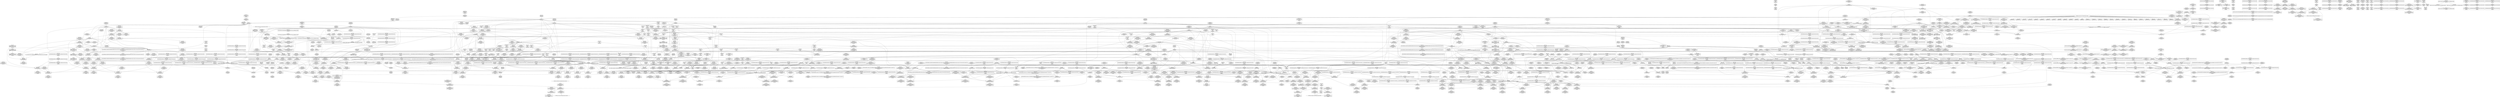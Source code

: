 digraph {
	CE0x48cfc20 [shape=record,shape=Mrecord,label="{CE0x48cfc20|i32_883|*Constant*|*SummSource*}"]
	CE0x484a160 [shape=record,shape=Mrecord,label="{CE0x484a160|current_sid:_tobool1|security/selinux/hooks.c,218}"]
	CE0x4847220 [shape=record,shape=Mrecord,label="{CE0x4847220|task_sid:_tobool1|security/selinux/hooks.c,208|*SummSink*}"]
	CE0x4864790 [shape=record,shape=Mrecord,label="{CE0x4864790|task_sid:_tmp10|security/selinux/hooks.c,208|*SummSource*}"]
	CE0x4888b40 [shape=record,shape=Mrecord,label="{CE0x4888b40|task_sid:_tmp7|security/selinux/hooks.c,208|*SummSink*}"]
	CE0x48c8990 [shape=record,shape=Mrecord,label="{CE0x48c8990|rcu_lock_release:_tmp|*SummSink*}"]
	CE0x485b940 [shape=record,shape=Mrecord,label="{CE0x485b940|i64*_getelementptr_inbounds_(_11_x_i64_,_11_x_i64_*___llvm_gcov_ctr125,_i64_0,_i64_8)|*Constant*}"]
	CE0x485f9b0 [shape=record,shape=Mrecord,label="{CE0x485f9b0|i64_4|*Constant*}"]
	CE0x487e330 [shape=record,shape=Mrecord,label="{CE0x487e330|task_sid:_tmp22|security/selinux/hooks.c,208|*SummSink*}"]
	CE0x48c0390 [shape=record,shape=Mrecord,label="{CE0x48c0390|rcu_read_unlock:_tmp2|*SummSink*}"]
	CE0x48c6050 [shape=record,shape=Mrecord,label="{CE0x48c6050|rcu_lock_acquire:_tmp3}"]
	CE0x484a080 [shape=record,shape=Mrecord,label="{CE0x484a080|COLLAPSED:_GCMRE___llvm_gcov_ctr98_internal_global_2_x_i64_zeroinitializer:_elem_0:default:}"]
	CE0x4888500 [shape=record,shape=Mrecord,label="{CE0x4888500|i64*_getelementptr_inbounds_(_13_x_i64_,_13_x_i64_*___llvm_gcov_ctr126,_i64_0,_i64_0)|*Constant*|*SummSink*}"]
	CE0x48650b0 [shape=record,shape=Mrecord,label="{CE0x48650b0|get_current:_tmp|*SummSource*}"]
	CE0x5a69e70 [shape=record,shape=Mrecord,label="{CE0x5a69e70|GLOBAL:_cap_task_setioprio|*Constant*|*SummSink*}"]
	CE0x491bdb0 [shape=record,shape=Mrecord,label="{CE0x491bdb0|__rcu_read_lock:_do.body|*SummSource*}"]
	CE0x49237a0 [shape=record,shape=Mrecord,label="{CE0x49237a0|__rcu_read_unlock:_do.end|*SummSink*}"]
	CE0x48436e0 [shape=record,shape=Mrecord,label="{CE0x48436e0|current_sid:_call|security/selinux/hooks.c,218|*SummSink*}"]
	CE0x48c26c0 [shape=record,shape=Mrecord,label="{CE0x48c26c0|rcu_read_unlock:_tmp14|include/linux/rcupdate.h,933|*SummSink*}"]
	CE0x488e5c0 [shape=record,shape=Mrecord,label="{CE0x488e5c0|task_sid:_bb}"]
	CE0x48ca0e0 [shape=record,shape=Mrecord,label="{CE0x48ca0e0|rcu_read_unlock:_land.lhs.true2|*SummSink*}"]
	CE0x4878eb0 [shape=record,shape=Mrecord,label="{CE0x4878eb0|task_sid:_tmp18|security/selinux/hooks.c,208|*SummSource*}"]
	CE0x48b0a40 [shape=record,shape=Mrecord,label="{CE0x48b0a40|rcu_lock_acquire:_entry|*SummSink*}"]
	CE0x48aa900 [shape=record,shape=Mrecord,label="{CE0x48aa900|__rcu_read_unlock:_bb}"]
	CE0x48ab730 [shape=record,shape=Mrecord,label="{CE0x48ab730|__preempt_count_sub:_tmp1|*SummSource*}"]
	CE0x485f940 [shape=record,shape=Mrecord,label="{CE0x485f940|rcu_read_lock:_tmp9|include/linux/rcupdate.h,882|*SummSource*}"]
	CE0x48b3a40 [shape=record,shape=Mrecord,label="{CE0x48b3a40|_call_void_lock_acquire(%struct.lockdep_map*_%map,_i32_0,_i32_0,_i32_2,_i32_0,_%struct.lockdep_map*_null,_i64_ptrtoint_(i8*_blockaddress(_rcu_lock_acquire,_%__here)_to_i64))_#10,_!dbg_!27716|include/linux/rcupdate.h,418}"]
	CE0x4908400 [shape=record,shape=Mrecord,label="{CE0x4908400|i64_ptrtoint_(i8*_blockaddress(_rcu_lock_release,_%__here)_to_i64)|*Constant*|*SummSource*}"]
	CE0x48d1a30 [shape=record,shape=Mrecord,label="{CE0x48d1a30|GLOBAL:_rcu_read_lock.__warned|Global_var:rcu_read_lock.__warned|*SummSink*}"]
	CE0x4923520 [shape=record,shape=Mrecord,label="{CE0x4923520|rcu_lock_release:_tmp6|*SummSink*}"]
	CE0x482b8f0 [shape=record,shape=Mrecord,label="{CE0x482b8f0|__preempt_count_sub:_sub|./arch/x86/include/asm/preempt.h,77|*SummSource*}"]
	CE0x4831cc0 [shape=record,shape=Mrecord,label="{CE0x4831cc0|selinux_task_setioprio:_tmp1}"]
	CE0x48d74a0 [shape=record,shape=Mrecord,label="{CE0x48d74a0|rcu_read_unlock:_tmp9|include/linux/rcupdate.h,933}"]
	CE0x481a250 [shape=record,shape=Mrecord,label="{CE0x481a250|task_sid:_tmp4|*LoadInst*|security/selinux/hooks.c,208|*SummSource*}"]
	CE0x48c7580 [shape=record,shape=Mrecord,label="{CE0x48c7580|rcu_lock_acquire:_tmp}"]
	CE0x4865b70 [shape=record,shape=Mrecord,label="{CE0x4865b70|GLOBAL:_lockdep_rcu_suspicious|*Constant*|*SummSource*}"]
	CE0x48d8790 [shape=record,shape=Mrecord,label="{CE0x48d8790|_call_void___preempt_count_add(i32_1)_#10,_!dbg_!27711|include/linux/rcupdate.h,239}"]
	CE0x482f1a0 [shape=record,shape=Mrecord,label="{CE0x482f1a0|_ret_i32_%retval.0,_!dbg_!27728|security/selinux/avc.c,775}"]
	CE0x48ccd30 [shape=record,shape=Mrecord,label="{CE0x48ccd30|rcu_read_lock:_tmp20|include/linux/rcupdate.h,882}"]
	CE0x480f3f0 [shape=record,shape=Mrecord,label="{CE0x480f3f0|GLOBAL:_current_sid|*Constant*|*SummSink*}"]
	CE0x48ce210 [shape=record,shape=Mrecord,label="{CE0x48ce210|rcu_read_lock:_tmp18|include/linux/rcupdate.h,882|*SummSink*}"]
	CE0x48163a0 [shape=record,shape=Mrecord,label="{CE0x48163a0|_ret_i32_%call7,_!dbg_!27749|security/selinux/hooks.c,210|*SummSource*}"]
	CE0x48de6a0 [shape=record,shape=Mrecord,label="{CE0x48de6a0|_call_void___preempt_count_sub(i32_1)_#10,_!dbg_!27715|include/linux/rcupdate.h,244|*SummSink*}"]
	CE0x48d9630 [shape=record,shape=Mrecord,label="{CE0x48d9630|rcu_read_unlock:_tmp6|include/linux/rcupdate.h,933}"]
	CE0x4906a70 [shape=record,shape=Mrecord,label="{CE0x4906a70|i64*_getelementptr_inbounds_(_4_x_i64_,_4_x_i64_*___llvm_gcov_ctr134,_i64_0,_i64_2)|*Constant*|*SummSink*}"]
	CE0x4924aa0 [shape=record,shape=Mrecord,label="{CE0x4924aa0|__rcu_read_unlock:_do.body|*SummSink*}"]
	CE0x4949ab0 [shape=record,shape=Mrecord,label="{CE0x4949ab0|__preempt_count_sub:_tmp7|./arch/x86/include/asm/preempt.h,78}"]
	CE0x4836980 [shape=record,shape=Mrecord,label="{CE0x4836980|selinux_task_setioprio:_tmp5|security/selinux/hooks.c,3608|*SummSink*}"]
	CE0x48c5090 [shape=record,shape=Mrecord,label="{CE0x48c5090|__preempt_count_add:_entry|*SummSource*}"]
	CE0x490a510 [shape=record,shape=Mrecord,label="{CE0x490a510|rcu_lock_release:_tmp1|*SummSource*}"]
	CE0x488d0c0 [shape=record,shape=Mrecord,label="{CE0x488d0c0|rcu_read_lock:_do.end|*SummSource*}"]
	CE0x48c9300 [shape=record,shape=Mrecord,label="{CE0x48c9300|GLOBAL:___preempt_count_add|*Constant*|*SummSource*}"]
	CE0x4826b90 [shape=record,shape=Mrecord,label="{CE0x4826b90|current_sid:_if.then|*SummSink*}"]
	CE0x48a1b60 [shape=record,shape=Mrecord,label="{CE0x48a1b60|_call_void_mcount()_#3}"]
	CE0x4865d70 [shape=record,shape=Mrecord,label="{CE0x4865d70|i32_218|*Constant*}"]
	CE0x4826ed0 [shape=record,shape=Mrecord,label="{CE0x4826ed0|VOIDTB_TE:_CE_40,44_}"]
	CE0x480f6f0 [shape=record,shape=Mrecord,label="{CE0x480f6f0|current_sid:_tmp4|security/selinux/hooks.c,218|*SummSource*}"]
	CE0x48b1740 [shape=record,shape=Mrecord,label="{CE0x48b1740|rcu_read_lock:_call|include/linux/rcupdate.h,882|*SummSource*}"]
	CE0x482c880 [shape=record,shape=Mrecord,label="{CE0x482c880|current_sid:_tmp15|security/selinux/hooks.c,218|*SummSource*}"]
	CE0x490b960 [shape=record,shape=Mrecord,label="{CE0x490b960|i64*_getelementptr_inbounds_(_4_x_i64_,_4_x_i64_*___llvm_gcov_ctr130,_i64_0,_i64_3)|*Constant*}"]
	CE0x491b140 [shape=record,shape=Mrecord,label="{CE0x491b140|__rcu_read_unlock:_tmp3}"]
	CE0x48c5610 [shape=record,shape=Mrecord,label="{CE0x48c5610|GLOBAL:_rcu_read_unlock.__warned|Global_var:rcu_read_unlock.__warned|*SummSource*}"]
	CE0x48bdb90 [shape=record,shape=Mrecord,label="{CE0x48bdb90|GLOBAL:_rcu_read_unlock.__warned|Global_var:rcu_read_unlock.__warned|*SummSink*}"]
	CE0x48ddd40 [shape=record,shape=Mrecord,label="{CE0x48ddd40|rcu_read_unlock:_tmp11|include/linux/rcupdate.h,933|*SummSink*}"]
	CE0x48de9b0 [shape=record,shape=Mrecord,label="{CE0x48de9b0|_call_void___preempt_count_sub(i32_1)_#10,_!dbg_!27715|include/linux/rcupdate.h,244|*SummSource*}"]
	CE0x490aee0 [shape=record,shape=Mrecord,label="{CE0x490aee0|i64*_getelementptr_inbounds_(_4_x_i64_,_4_x_i64_*___llvm_gcov_ctr129,_i64_0,_i64_3)|*Constant*|*SummSink*}"]
	CE0x48cd310 [shape=record,shape=Mrecord,label="{CE0x48cd310|rcu_read_lock:_tmp21|include/linux/rcupdate.h,884}"]
	CE0x48d62d0 [shape=record,shape=Mrecord,label="{CE0x48d62d0|rcu_read_unlock:_tobool|include/linux/rcupdate.h,933|*SummSink*}"]
	CE0x484ad90 [shape=record,shape=Mrecord,label="{CE0x484ad90|rcu_read_lock:_entry|*SummSink*}"]
	CE0x481a120 [shape=record,shape=Mrecord,label="{CE0x481a120|task_sid:_tmp4|*LoadInst*|security/selinux/hooks.c,208}"]
	CE0x485deb0 [shape=record,shape=Mrecord,label="{CE0x485deb0|rcu_read_lock:_tmp4|include/linux/rcupdate.h,882|*SummSink*}"]
	CE0x49247a0 [shape=record,shape=Mrecord,label="{CE0x49247a0|__preempt_count_add:_tmp1}"]
	CE0x48b1aa0 [shape=record,shape=Mrecord,label="{CE0x48b1aa0|_call_void_asm_sideeffect_,_memory_,_dirflag_,_fpsr_,_flags_()_#3,_!dbg_!27714,_!srcloc_!27715|include/linux/rcupdate.h,239|*SummSource*}"]
	CE0x483bfd0 [shape=record,shape=Mrecord,label="{CE0x483bfd0|_ret_i32_%retval.0,_!dbg_!27723|security/selinux/hooks.c,3612}"]
	CE0x491a950 [shape=record,shape=Mrecord,label="{CE0x491a950|GLOBAL:___preempt_count_sub|*Constant*}"]
	CE0x48cebb0 [shape=record,shape=Mrecord,label="{CE0x48cebb0|_call_void_lockdep_rcu_suspicious(i8*_getelementptr_inbounds_(_25_x_i8_,_25_x_i8_*_.str45,_i32_0,_i32_0),_i32_883,_i8*_getelementptr_inbounds_(_42_x_i8_,_42_x_i8_*_.str46,_i32_0,_i32_0))_#10,_!dbg_!27728|include/linux/rcupdate.h,882|*SummSink*}"]
	"CONST[source:1(input),value:2(dynamic)][purpose:{subject}]"
	CE0x4881ce0 [shape=record,shape=Mrecord,label="{CE0x4881ce0|_ret_void,_!dbg_!27735|include/linux/rcupdate.h,938|*SummSink*}"]
	CE0x482d980 [shape=record,shape=Mrecord,label="{CE0x482d980|_call_void_lockdep_rcu_suspicious(i8*_getelementptr_inbounds_(_25_x_i8_,_25_x_i8_*_.str3,_i32_0,_i32_0),_i32_218,_i8*_getelementptr_inbounds_(_45_x_i8_,_45_x_i8_*_.str12,_i32_0,_i32_0))_#10,_!dbg_!27727|security/selinux/hooks.c,218|*SummSink*}"]
	CE0x484bdf0 [shape=record,shape=Mrecord,label="{CE0x484bdf0|i64*_getelementptr_inbounds_(_13_x_i64_,_13_x_i64_*___llvm_gcov_ctr126,_i64_0,_i64_0)|*Constant*}"]
	CE0x4821cf0 [shape=record,shape=Mrecord,label="{CE0x4821cf0|current_has_perm:_tsk|Function::current_has_perm&Arg::tsk::|*SummSink*}"]
	CE0x4882870 [shape=record,shape=Mrecord,label="{CE0x4882870|_call_void_mcount()_#3}"]
	CE0x488dbf0 [shape=record,shape=Mrecord,label="{CE0x488dbf0|task_sid:_tmp}"]
	CE0x487dae0 [shape=record,shape=Mrecord,label="{CE0x487dae0|task_sid:_tmp21|security/selinux/hooks.c,208|*SummSink*}"]
	CE0x4867840 [shape=record,shape=Mrecord,label="{CE0x4867840|current_sid:_security|security/selinux/hooks.c,218}"]
	CE0x4881750 [shape=record,shape=Mrecord,label="{CE0x4881750|__preempt_count_sub:_do.body|*SummSource*}"]
	CE0x4813390 [shape=record,shape=Mrecord,label="{CE0x4813390|selinux_task_setioprio:_if.then}"]
	CE0x48c4050 [shape=record,shape=Mrecord,label="{CE0x48c4050|i64*_getelementptr_inbounds_(_11_x_i64_,_11_x_i64_*___llvm_gcov_ctr132,_i64_0,_i64_1)|*Constant*}"]
	CE0x487c870 [shape=record,shape=Mrecord,label="{CE0x487c870|i8*_getelementptr_inbounds_(_41_x_i8_,_41_x_i8_*_.str44,_i32_0,_i32_0)|*Constant*}"]
	CE0x486a350 [shape=record,shape=Mrecord,label="{CE0x486a350|current_sid:_tmp19|security/selinux/hooks.c,218|*SummSource*}"]
	CE0x483a7e0 [shape=record,shape=Mrecord,label="{CE0x483a7e0|selinux_task_setioprio:_tmp6|security/selinux/hooks.c,3609}"]
	CE0x4869040 [shape=record,shape=Mrecord,label="{CE0x4869040|rcu_read_lock:_tmp10|include/linux/rcupdate.h,882}"]
	CE0x481f920 [shape=record,shape=Mrecord,label="{CE0x481f920|current_sid:_tmp12|security/selinux/hooks.c,218|*SummSink*}"]
	CE0x491b050 [shape=record,shape=Mrecord,label="{CE0x491b050|i64*_getelementptr_inbounds_(_4_x_i64_,_4_x_i64_*___llvm_gcov_ctr134,_i64_0,_i64_2)|*Constant*}"]
	CE0x48a28a0 [shape=record,shape=Mrecord,label="{CE0x48a28a0|i64_ptrtoint_(i8*_blockaddress(_rcu_lock_acquire,_%__here)_to_i64)|*Constant*|*SummSource*}"]
	CE0x4899d60 [shape=record,shape=Mrecord,label="{CE0x4899d60|rcu_lock_release:_map|Function::rcu_lock_release&Arg::map::|*SummSink*}"]
	CE0x48d99d0 [shape=record,shape=Mrecord,label="{CE0x48d99d0|i64*_getelementptr_inbounds_(_4_x_i64_,_4_x_i64_*___llvm_gcov_ctr130,_i64_0,_i64_0)|*Constant*|*SummSink*}"]
	CE0x483e0a0 [shape=record,shape=Mrecord,label="{CE0x483e0a0|i64*_getelementptr_inbounds_(_11_x_i64_,_11_x_i64_*___llvm_gcov_ctr125,_i64_0,_i64_10)|*Constant*|*SummSink*}"]
	CE0x49063a0 [shape=record,shape=Mrecord,label="{CE0x49063a0|__preempt_count_sub:_tmp5|./arch/x86/include/asm/preempt.h,77}"]
	CE0x4876d90 [shape=record,shape=Mrecord,label="{CE0x4876d90|GLOBAL:___rcu_read_lock|*Constant*}"]
	CE0x487df40 [shape=record,shape=Mrecord,label="{CE0x487df40|i64*_getelementptr_inbounds_(_13_x_i64_,_13_x_i64_*___llvm_gcov_ctr126,_i64_0,_i64_10)|*Constant*}"]
	CE0x482d300 [shape=record,shape=Mrecord,label="{CE0x482d300|i8_1|*Constant*}"]
	CE0x4863b30 [shape=record,shape=Mrecord,label="{CE0x4863b30|current_sid:_do.body|*SummSink*}"]
	CE0x4895b80 [shape=record,shape=Mrecord,label="{CE0x4895b80|task_sid:_tmp13|security/selinux/hooks.c,208|*SummSink*}"]
	CE0x4963900 [shape=record,shape=Mrecord,label="{CE0x4963900|__preempt_count_sub:_tmp2}"]
	CE0x4879c20 [shape=record,shape=Mrecord,label="{CE0x4879c20|get_current:_tmp3|*SummSource*}"]
	CE0x4827830 [shape=record,shape=Mrecord,label="{CE0x4827830|current_has_perm:_tmp1|*SummSink*}"]
	CE0x488a130 [shape=record,shape=Mrecord,label="{CE0x488a130|cred_sid:_security|security/selinux/hooks.c,196|*SummSink*}"]
	CE0x4864ea0 [shape=record,shape=Mrecord,label="{CE0x4864ea0|i64*_getelementptr_inbounds_(_4_x_i64_,_4_x_i64_*___llvm_gcov_ctr128,_i64_0,_i64_1)|*Constant*|*SummSink*}"]
	CE0x4942920 [shape=record,shape=Mrecord,label="{CE0x4942920|__rcu_read_unlock:_tmp5|include/linux/rcupdate.h,244|*SummSink*}"]
	CE0x482e240 [shape=record,shape=Mrecord,label="{CE0x482e240|avc_has_perm:_entry|*SummSource*}"]
	CE0x4888490 [shape=record,shape=Mrecord,label="{CE0x4888490|task_sid:_do.end|*SummSink*}"]
	CE0x48da960 [shape=record,shape=Mrecord,label="{CE0x48da960|__rcu_read_lock:_tmp4|include/linux/rcupdate.h,239|*SummSource*}"]
	CE0x48842a0 [shape=record,shape=Mrecord,label="{CE0x48842a0|GLOBAL:_rcu_read_unlock|*Constant*|*SummSink*}"]
	CE0x48c02b0 [shape=record,shape=Mrecord,label="{CE0x48c02b0|rcu_read_unlock:_tmp2}"]
	CE0x48150d0 [shape=record,shape=Mrecord,label="{CE0x48150d0|_ret_i32_%tmp24,_!dbg_!27742|security/selinux/hooks.c,220}"]
	CE0x48c8b00 [shape=record,shape=Mrecord,label="{CE0x48c8b00|rcu_lock_release:_tmp1}"]
	CE0x48b2e40 [shape=record,shape=Mrecord,label="{CE0x48b2e40|rcu_read_lock:_tmp5|include/linux/rcupdate.h,882|*SummSink*}"]
	CE0x48dc4c0 [shape=record,shape=Mrecord,label="{CE0x48dc4c0|i64*_getelementptr_inbounds_(_11_x_i64_,_11_x_i64_*___llvm_gcov_ctr132,_i64_0,_i64_8)|*Constant*|*SummSource*}"]
	CE0x48c1190 [shape=record,shape=Mrecord,label="{CE0x48c1190|rcu_read_unlock:_tmp8|include/linux/rcupdate.h,933|*SummSource*}"]
	CE0x484bd00 [shape=record,shape=Mrecord,label="{CE0x484bd00|task_sid:_land.lhs.true2|*SummSink*}"]
	CE0x4830a50 [shape=record,shape=Mrecord,label="{CE0x4830a50|selinux_task_setioprio:_bb|*SummSink*}"]
	CE0x48c9cc0 [shape=record,shape=Mrecord,label="{CE0x48c9cc0|_ret_void,_!dbg_!27719|./arch/x86/include/asm/preempt.h,73}"]
	CE0x481f240 [shape=record,shape=Mrecord,label="{CE0x481f240|task_sid:_do.body|*SummSink*}"]
	CE0x485adc0 [shape=record,shape=Mrecord,label="{CE0x485adc0|i64_6|*Constant*}"]
	CE0x48ce0a0 [shape=record,shape=Mrecord,label="{CE0x48ce0a0|rcu_read_lock:_tmp18|include/linux/rcupdate.h,882|*SummSource*}"]
	CE0x481af10 [shape=record,shape=Mrecord,label="{CE0x481af10|current_has_perm:_call|security/selinux/hooks.c,1542|*SummSource*}"]
	CE0x488ce90 [shape=record,shape=Mrecord,label="{CE0x488ce90|rcu_read_lock:_land.lhs.true2|*SummSource*}"]
	CE0x480fd60 [shape=record,shape=Mrecord,label="{CE0x480fd60|GLOBAL:___llvm_gcov_ctr125|Global_var:__llvm_gcov_ctr125|*SummSource*}"]
	CE0x488e490 [shape=record,shape=Mrecord,label="{CE0x488e490|task_sid:_land.lhs.true|*SummSink*}"]
	CE0x4899b90 [shape=record,shape=Mrecord,label="{CE0x4899b90|rcu_lock_release:_map|Function::rcu_lock_release&Arg::map::}"]
	CE0x484a5b0 [shape=record,shape=Mrecord,label="{CE0x484a5b0|i64_5|*Constant*}"]
	CE0x48d5f20 [shape=record,shape=Mrecord,label="{CE0x48d5f20|_call_void_mcount()_#3|*SummSink*}"]
	CE0x490ac90 [shape=record,shape=Mrecord,label="{CE0x490ac90|i64*_getelementptr_inbounds_(_4_x_i64_,_4_x_i64_*___llvm_gcov_ctr129,_i64_0,_i64_3)|*Constant*}"]
	CE0x4845cd0 [shape=record,shape=Mrecord,label="{CE0x4845cd0|current_sid:_do.end|*SummSink*}"]
	CE0x4878250 [shape=record,shape=Mrecord,label="{CE0x4878250|i32_77|*Constant*|*SummSink*}"]
	CE0x481fb50 [shape=record,shape=Mrecord,label="{CE0x481fb50|i64*_getelementptr_inbounds_(_11_x_i64_,_11_x_i64_*___llvm_gcov_ctr125,_i64_0,_i64_6)|*Constant*}"]
	CE0x4876200 [shape=record,shape=Mrecord,label="{CE0x4876200|task_sid:_tmp1|*SummSink*}"]
	CE0x488dc60 [shape=record,shape=Mrecord,label="{CE0x488dc60|COLLAPSED:_GCMRE___llvm_gcov_ctr126_internal_global_13_x_i64_zeroinitializer:_elem_0:default:}"]
	CE0x4848480 [shape=record,shape=Mrecord,label="{CE0x4848480|i64*_getelementptr_inbounds_(_11_x_i64_,_11_x_i64_*___llvm_gcov_ctr125,_i64_0,_i64_1)|*Constant*}"]
	CE0x483a360 [shape=record,shape=Mrecord,label="{CE0x483a360|VOIDTB_TE:_CE_144,152_}"]
	CE0x489d480 [shape=record,shape=Mrecord,label="{CE0x489d480|rcu_lock_acquire:_bb|*SummSource*}"]
	CE0x4866f50 [shape=record,shape=Mrecord,label="{CE0x4866f50|current_sid:_tmp21|security/selinux/hooks.c,218}"]
	CE0x483ddd0 [shape=record,shape=Mrecord,label="{CE0x483ddd0|i64*_getelementptr_inbounds_(_11_x_i64_,_11_x_i64_*___llvm_gcov_ctr125,_i64_0,_i64_10)|*Constant*}"]
	CE0x4882910 [shape=record,shape=Mrecord,label="{CE0x4882910|_call_void_mcount()_#3|*SummSource*}"]
	CE0x482bfa0 [shape=record,shape=Mrecord,label="{CE0x482bfa0|task_sid:_tmp25|security/selinux/hooks.c,208|*SummSink*}"]
	CE0x48d3ae0 [shape=record,shape=Mrecord,label="{CE0x48d3ae0|rcu_read_unlock:_bb|*SummSink*}"]
	"CONST[source:1(input),value:2(dynamic)][purpose:{object}]"
	CE0x48269b0 [shape=record,shape=Mrecord,label="{CE0x48269b0|current_sid:_if.then}"]
	CE0x4882a40 [shape=record,shape=Mrecord,label="{CE0x4882a40|_call_void_mcount()_#3|*SummSink*}"]
	CE0x48207a0 [shape=record,shape=Mrecord,label="{CE0x48207a0|current_has_perm:_perms|Function::current_has_perm&Arg::perms::}"]
	CE0x4818b10 [shape=record,shape=Mrecord,label="{CE0x4818b10|task_sid:_tmp26|security/selinux/hooks.c,208|*SummSink*}"]
	CE0x4863fb0 [shape=record,shape=Mrecord,label="{CE0x4863fb0|current_sid:_bb}"]
	CE0x48c0bd0 [shape=record,shape=Mrecord,label="{CE0x48c0bd0|rcu_read_unlock:_tmp1|*SummSink*}"]
	CE0x483f2b0 [shape=record,shape=Mrecord,label="{CE0x483f2b0|GLOBAL:_get_current|*Constant*|*SummSource*}"]
	CE0x4888e90 [shape=record,shape=Mrecord,label="{CE0x4888e90|rcu_read_lock:_land.lhs.true|*SummSink*}"]
	CE0x4834560 [shape=record,shape=Mrecord,label="{CE0x4834560|i64_0|*Constant*|*SummSource*}"]
	CE0x48cbba0 [shape=record,shape=Mrecord,label="{CE0x48cbba0|i8*_getelementptr_inbounds_(_42_x_i8_,_42_x_i8_*_.str46,_i32_0,_i32_0)|*Constant*}"]
	CE0x4867400 [shape=record,shape=Mrecord,label="{CE0x4867400|i32_22|*Constant*}"]
	CE0x48b8a70 [shape=record,shape=Mrecord,label="{CE0x48b8a70|i64*_getelementptr_inbounds_(_4_x_i64_,_4_x_i64_*___llvm_gcov_ctr129,_i64_0,_i64_0)|*Constant*|*SummSink*}"]
	CE0x48cc0e0 [shape=record,shape=Mrecord,label="{CE0x48cc0e0|i64*_getelementptr_inbounds_(_11_x_i64_,_11_x_i64_*___llvm_gcov_ctr127,_i64_0,_i64_9)|*Constant*}"]
	CE0x4944230 [shape=record,shape=Mrecord,label="{CE0x4944230|i64*_getelementptr_inbounds_(_4_x_i64_,_4_x_i64_*___llvm_gcov_ctr135,_i64_0,_i64_1)|*Constant*}"]
	CE0x4904740 [shape=record,shape=Mrecord,label="{CE0x4904740|GLOBAL:_lock_acquire|*Constant*|*SummSink*}"]
	CE0x48c7840 [shape=record,shape=Mrecord,label="{CE0x48c7840|__rcu_read_unlock:_tmp2}"]
	CE0x48265a0 [shape=record,shape=Mrecord,label="{CE0x48265a0|i64*_getelementptr_inbounds_(_2_x_i64_,_2_x_i64_*___llvm_gcov_ctr136,_i64_0,_i64_0)|*Constant*|*SummSink*}"]
	CE0x48c17d0 [shape=record,shape=Mrecord,label="{CE0x48c17d0|__rcu_read_unlock:_tmp5|include/linux/rcupdate.h,244|*SummSource*}"]
	CE0x4889200 [shape=record,shape=Mrecord,label="{CE0x4889200|task_sid:_tmp15|security/selinux/hooks.c,208}"]
	CE0x481e180 [shape=record,shape=Mrecord,label="{CE0x481e180|_ret_i32_%call2,_!dbg_!27718|security/selinux/hooks.c,1544|*SummSource*}"]
	CE0x481b000 [shape=record,shape=Mrecord,label="{CE0x481b000|current_has_perm:_call|security/selinux/hooks.c,1542|*SummSink*}"]
	CE0x481cfa0 [shape=record,shape=Mrecord,label="{CE0x481cfa0|i16_2|*Constant*|*SummSource*}"]
	CE0x4895db0 [shape=record,shape=Mrecord,label="{CE0x4895db0|task_sid:_call3|security/selinux/hooks.c,208}"]
	CE0x4899c50 [shape=record,shape=Mrecord,label="{CE0x4899c50|rcu_lock_release:_map|Function::rcu_lock_release&Arg::map::|*SummSource*}"]
	CE0x4908170 [shape=record,shape=Mrecord,label="{CE0x4908170|i32_1|*Constant*}"]
	CE0x4818010 [shape=record,shape=Mrecord,label="{CE0x4818010|i64_1|*Constant*}"]
	CE0x4834690 [shape=record,shape=Mrecord,label="{CE0x4834690|i64_0|*Constant*|*SummSink*}"]
	CE0x48bd390 [shape=record,shape=Mrecord,label="{CE0x48bd390|cred_sid:_bb}"]
	CE0x485ac00 [shape=record,shape=Mrecord,label="{CE0x485ac00|i64_7|*Constant*|*SummSource*}"]
	CE0x4907270 [shape=record,shape=Mrecord,label="{CE0x4907270|__rcu_read_unlock:_tmp7|include/linux/rcupdate.h,245|*SummSource*}"]
	CE0x4883e90 [shape=record,shape=Mrecord,label="{CE0x4883e90|_call_void_rcu_read_unlock()_#10,_!dbg_!27748|security/selinux/hooks.c,209|*SummSource*}"]
	CE0x4861f90 [shape=record,shape=Mrecord,label="{CE0x4861f90|current_sid:_tmp24|security/selinux/hooks.c,220|*SummSink*}"]
	CE0x4842aa0 [shape=record,shape=Mrecord,label="{CE0x4842aa0|current_sid:_tmp14|security/selinux/hooks.c,218|*SummSource*}"]
	CE0x48b4400 [shape=record,shape=Mrecord,label="{CE0x48b4400|__rcu_read_lock:_entry|*SummSource*}"]
	CE0x4827450 [shape=record,shape=Mrecord,label="{CE0x4827450|current_has_perm:_tmp1}"]
	CE0x48639a0 [shape=record,shape=Mrecord,label="{CE0x48639a0|current_sid:_do.body}"]
	CE0x48cda30 [shape=record,shape=Mrecord,label="{CE0x48cda30|rcu_read_lock:_tmp17|include/linux/rcupdate.h,882}"]
	CE0x48bd630 [shape=record,shape=Mrecord,label="{CE0x48bd630|cred_sid:_bb|*SummSink*}"]
	CE0x4815a80 [shape=record,shape=Mrecord,label="{CE0x4815a80|current_has_perm:_call2|security/selinux/hooks.c,1544|*SummSink*}"]
	CE0x48d6970 [shape=record,shape=Mrecord,label="{CE0x48d6970|GLOBAL:___preempt_count|Global_var:__preempt_count}"]
	CE0x4902f00 [shape=record,shape=Mrecord,label="{CE0x4902f00|i64*_getelementptr_inbounds_(_4_x_i64_,_4_x_i64_*___llvm_gcov_ctr133,_i64_0,_i64_2)|*Constant*|*SummSource*}"]
	CE0x48a54f0 [shape=record,shape=Mrecord,label="{CE0x48a54f0|__rcu_read_unlock:_tmp6|include/linux/rcupdate.h,245}"]
	CE0x493ad10 [shape=record,shape=Mrecord,label="{CE0x493ad10|__preempt_count_sub:_tmp5|./arch/x86/include/asm/preempt.h,77|*SummSink*}"]
	CE0x48a2080 [shape=record,shape=Mrecord,label="{CE0x48a2080|i64*_getelementptr_inbounds_(_4_x_i64_,_4_x_i64_*___llvm_gcov_ctr128,_i64_0,_i64_1)|*Constant*|*SummSource*}"]
	CE0x48c6e50 [shape=record,shape=Mrecord,label="{CE0x48c6e50|rcu_lock_acquire:_tmp4|include/linux/rcupdate.h,418}"]
	CE0x485a9d0 [shape=record,shape=Mrecord,label="{CE0x485a9d0|task_sid:_do.end6|*SummSource*}"]
	CE0x48249b0 [shape=record,shape=Mrecord,label="{CE0x48249b0|selinux_task_setioprio:_tmp11|security/selinux/hooks.c,3612|*SummSink*}"]
	CE0x48866f0 [shape=record,shape=Mrecord,label="{CE0x48866f0|task_sid:_tmp2|*SummSource*}"]
	CE0x48371f0 [shape=record,shape=Mrecord,label="{CE0x48371f0|selinux_task_setioprio:_call|security/selinux/hooks.c,3607}"]
	CE0x4893e50 [shape=record,shape=Mrecord,label="{CE0x4893e50|_call_void_lockdep_rcu_suspicious(i8*_getelementptr_inbounds_(_25_x_i8_,_25_x_i8_*_.str45,_i32_0,_i32_0),_i32_934,_i8*_getelementptr_inbounds_(_44_x_i8_,_44_x_i8_*_.str47,_i32_0,_i32_0))_#10,_!dbg_!27726|include/linux/rcupdate.h,933|*SummSource*}"]
	CE0x488cf50 [shape=record,shape=Mrecord,label="{CE0x488cf50|rcu_read_lock:_land.lhs.true2|*SummSink*}"]
	CE0x4827300 [shape=record,shape=Mrecord,label="{CE0x4827300|current_has_perm:_tmp|*SummSink*}"]
	CE0x4835a20 [shape=record,shape=Mrecord,label="{CE0x4835a20|current_has_perm:_perms|Function::current_has_perm&Arg::perms::|*SummSink*}"]
	CE0x48c7aa0 [shape=record,shape=Mrecord,label="{CE0x48c7aa0|__rcu_read_lock:_tmp2|*SummSource*}"]
	CE0x48c57b0 [shape=record,shape=Mrecord,label="{CE0x48c57b0|__rcu_read_lock:_tmp6|include/linux/rcupdate.h,240|*SummSource*}"]
	CE0x4881fe0 [shape=record,shape=Mrecord,label="{CE0x4881fe0|get_current:_bb}"]
	CE0x483fd40 [shape=record,shape=Mrecord,label="{CE0x483fd40|current_sid:_if.end}"]
	CE0x491f3e0 [shape=record,shape=Mrecord,label="{CE0x491f3e0|__rcu_read_unlock:_tmp1}"]
	CE0x48379b0 [shape=record,shape=Mrecord,label="{CE0x48379b0|VOIDTB_TE:_CE_112,120_}"]
	CE0x4885670 [shape=record,shape=Mrecord,label="{CE0x4885670|GLOBAL:_rcu_read_lock|*Constant*}"]
	CE0x48120d0 [shape=record,shape=Mrecord,label="{CE0x48120d0|VOIDTB_TE:_CE_88,89_}"]
	CE0x481e110 [shape=record,shape=Mrecord,label="{CE0x481e110|selinux_task_setioprio:_retval.0}"]
	CE0x485ffc0 [shape=record,shape=Mrecord,label="{CE0x485ffc0|128:_i8*,_:_CRE_128,136_|*MultipleSource*|Function::cred_sid&Arg::cred::|*LoadInst*|security/selinux/hooks.c,208|security/selinux/hooks.c,196}"]
	CE0x3f96070 [shape=record,shape=Mrecord,label="{CE0x3f96070|GLOBAL:_cap_task_setioprio|*Constant*}"]
	CE0x4826670 [shape=record,shape=Mrecord,label="{CE0x4826670|i64*_getelementptr_inbounds_(_2_x_i64_,_2_x_i64_*___llvm_gcov_ctr136,_i64_0,_i64_0)|*Constant*|*SummSource*}"]
	CE0x489d1b0 [shape=record,shape=Mrecord,label="{CE0x489d1b0|rcu_lock_release:_bb|*SummSink*}"]
	CE0x48d5d20 [shape=record,shape=Mrecord,label="{CE0x48d5d20|_call_void_mcount()_#3}"]
	CE0x488bd70 [shape=record,shape=Mrecord,label="{CE0x488bd70|i64_7|*Constant*}"]
	CE0x483ba40 [shape=record,shape=Mrecord,label="{CE0x483ba40|0:_i32,_4:_i32,_8:_i32,_12:_i32,_:_CMRE_4,8_|*MultipleSource*|security/selinux/hooks.c,218|security/selinux/hooks.c,218|security/selinux/hooks.c,220}"]
	CE0x48987b0 [shape=record,shape=Mrecord,label="{CE0x48987b0|rcu_read_unlock:_tmp22|include/linux/rcupdate.h,935}"]
	CE0x488b560 [shape=record,shape=Mrecord,label="{CE0x488b560|rcu_read_lock:_bb}"]
	CE0x488d530 [shape=record,shape=Mrecord,label="{CE0x488d530|GLOBAL:_task_sid.__warned|Global_var:task_sid.__warned}"]
	CE0x48cb4a0 [shape=record,shape=Mrecord,label="{CE0x48cb4a0|i64*_getelementptr_inbounds_(_11_x_i64_,_11_x_i64_*___llvm_gcov_ctr127,_i64_0,_i64_8)|*Constant*|*SummSource*}"]
	CE0x6487610 [shape=record,shape=Mrecord,label="{CE0x6487610|VOIDTB_TE:_CE_4,8_}"]
	CE0x49641a0 [shape=record,shape=Mrecord,label="{CE0x49641a0|i64*_getelementptr_inbounds_(_4_x_i64_,_4_x_i64_*___llvm_gcov_ctr135,_i64_0,_i64_2)|*Constant*|*SummSink*}"]
	CE0x48c04e0 [shape=record,shape=Mrecord,label="{CE0x48c04e0|_ret_void,_!dbg_!27719|./arch/x86/include/asm/preempt.h,73|*SummSink*}"]
	CE0x48c7a30 [shape=record,shape=Mrecord,label="{CE0x48c7a30|__rcu_read_lock:_tmp2}"]
	CE0x48913a0 [shape=record,shape=Mrecord,label="{CE0x48913a0|task_sid:_tobool1|security/selinux/hooks.c,208}"]
	CE0x4889490 [shape=record,shape=Mrecord,label="{CE0x4889490|task_sid:_tmp15|security/selinux/hooks.c,208|*SummSink*}"]
	CE0x4832ae0 [shape=record,shape=Mrecord,label="{CE0x4832ae0|i64*_getelementptr_inbounds_(_11_x_i64_,_11_x_i64_*___llvm_gcov_ctr125,_i64_0,_i64_6)|*Constant*|*SummSink*}"]
	CE0x48ca780 [shape=record,shape=Mrecord,label="{CE0x48ca780|rcu_read_lock:_tmp3}"]
	CE0x481e450 [shape=record,shape=Mrecord,label="{CE0x481e450|i64*_getelementptr_inbounds_(_6_x_i64_,_6_x_i64_*___llvm_gcov_ctr284,_i64_0,_i64_5)|*Constant*|*SummSink*}"]
	CE0x4832b50 [shape=record,shape=Mrecord,label="{CE0x4832b50|i64_3|*Constant*}"]
	CE0x48a9a30 [shape=record,shape=Mrecord,label="{CE0x48a9a30|__preempt_count_sub:_tmp1}"]
	CE0x4883470 [shape=record,shape=Mrecord,label="{CE0x4883470|rcu_read_lock:_tmp6|include/linux/rcupdate.h,882|*SummSource*}"]
	CE0x48857e0 [shape=record,shape=Mrecord,label="{CE0x48857e0|cred_sid:_tmp1|*SummSource*}"]
	CE0x48667b0 [shape=record,shape=Mrecord,label="{CE0x48667b0|i32_78|*Constant*|*SummSource*}"]
	CE0x489b610 [shape=record,shape=Mrecord,label="{CE0x489b610|_ret_void,_!dbg_!27717|include/linux/rcupdate.h,245|*SummSource*}"]
	CE0x48949a0 [shape=record,shape=Mrecord,label="{CE0x48949a0|i32_934|*Constant*|*SummSource*}"]
	CE0x4817fa0 [shape=record,shape=Mrecord,label="{CE0x4817fa0|i64*_getelementptr_inbounds_(_11_x_i64_,_11_x_i64_*___llvm_gcov_ctr125,_i64_0,_i64_1)|*Constant*|*SummSink*}"]
	CE0x4919cb0 [shape=record,shape=Mrecord,label="{CE0x4919cb0|rcu_lock_release:___here|*SummSink*}"]
	CE0x48aff00 [shape=record,shape=Mrecord,label="{CE0x48aff00|rcu_read_lock:_tmp15|include/linux/rcupdate.h,882|*SummSink*}"]
	CE0x48c8d80 [shape=record,shape=Mrecord,label="{CE0x48c8d80|rcu_read_unlock:_tmp|*SummSource*}"]
	CE0x493bb20 [shape=record,shape=Mrecord,label="{CE0x493bb20|__preempt_count_sub:_tmp1|*SummSink*}"]
	CE0x4877aa0 [shape=record,shape=Mrecord,label="{CE0x4877aa0|_call_void_mcount()_#3|*SummSource*}"]
	CE0x48bf340 [shape=record,shape=Mrecord,label="{CE0x48bf340|cred_sid:_tmp6|security/selinux/hooks.c,197}"]
	CE0x4909cc0 [shape=record,shape=Mrecord,label="{CE0x4909cc0|i64*_getelementptr_inbounds_(_4_x_i64_,_4_x_i64_*___llvm_gcov_ctr130,_i64_0,_i64_1)|*Constant*}"]
	CE0x4834370 [shape=record,shape=Mrecord,label="{CE0x4834370|selinux_task_setioprio:_tmp5|security/selinux/hooks.c,3608|*SummSource*}"]
	CE0x483b260 [shape=record,shape=Mrecord,label="{CE0x483b260|i32_0|*Constant*|*SummSource*}"]
	CE0x4881b30 [shape=record,shape=Mrecord,label="{CE0x4881b30|rcu_read_unlock:_entry|*SummSink*}"]
	CE0x49489e0 [shape=record,shape=Mrecord,label="{CE0x49489e0|__preempt_count_sub:_tmp2|*SummSource*}"]
	CE0x483a470 [shape=record,shape=Mrecord,label="{CE0x483a470|VOIDTB_TE:_CE_152,160_}"]
	CE0x48c7920 [shape=record,shape=Mrecord,label="{CE0x48c7920|__rcu_read_unlock:_tmp2|*SummSink*}"]
	CE0x4864290 [shape=record,shape=Mrecord,label="{CE0x4864290|i64_1|*Constant*}"]
	CE0x48bcaf0 [shape=record,shape=Mrecord,label="{CE0x48bcaf0|rcu_read_lock:_tmp22|include/linux/rcupdate.h,884}"]
	CE0x48c8020 [shape=record,shape=Mrecord,label="{CE0x48c8020|rcu_read_unlock:_tmp}"]
	CE0x4875df0 [shape=record,shape=Mrecord,label="{CE0x4875df0|GLOBAL:_current_task|Global_var:current_task|*SummSource*}"]
	CE0x489d3e0 [shape=record,shape=Mrecord,label="{CE0x489d3e0|rcu_lock_release:_indirectgoto|*SummSource*}"]
	CE0x4836200 [shape=record,shape=Mrecord,label="{CE0x4836200|VOIDTB_TE:_CE_160,168_}"]
	CE0x48668d0 [shape=record,shape=Mrecord,label="{CE0x48668d0|current_sid:_cred|security/selinux/hooks.c,218}"]
	CE0x48902c0 [shape=record,shape=Mrecord,label="{CE0x48902c0|GLOBAL:_task_sid.__warned|Global_var:task_sid.__warned|*SummSink*}"]
	CE0x490a0c0 [shape=record,shape=Mrecord,label="{CE0x490a0c0|_call_void_asm_addl_$1,_%gs:$0_,_*m,ri,*m,_dirflag_,_fpsr_,_flags_(i32*___preempt_count,_i32_%val,_i32*___preempt_count)_#3,_!dbg_!27714,_!srcloc_!27717|./arch/x86/include/asm/preempt.h,72|*SummSink*}"]
	"CONST[source:2(external),value:2(dynamic)][purpose:{subject}]"
	CE0x482e3e0 [shape=record,shape=Mrecord,label="{CE0x482e3e0|i32_(i32,_i32,_i16,_i32,_%struct.common_audit_data*)*_bitcast_(i32_(i32,_i32,_i16,_i32,_%struct.common_audit_data.495*)*_avc_has_perm_to_i32_(i32,_i32,_i16,_i32,_%struct.common_audit_data*)*)|*Constant*|*SummSink*}"]
	CE0x482ee50 [shape=record,shape=Mrecord,label="{CE0x482ee50|avc_has_perm:_ssid|Function::avc_has_perm&Arg::ssid::}"]
	CE0x4833b80 [shape=record,shape=Mrecord,label="{CE0x4833b80|GLOBAL:___llvm_gcov_ctr284|Global_var:__llvm_gcov_ctr284}"]
	CE0x48b2960 [shape=record,shape=Mrecord,label="{CE0x48b2960|rcu_read_lock:_tobool1|include/linux/rcupdate.h,882|*SummSink*}"]
	CE0x485a900 [shape=record,shape=Mrecord,label="{CE0x485a900|task_sid:_do.end6}"]
	CE0x493c7a0 [shape=record,shape=Mrecord,label="{CE0x493c7a0|i64*_getelementptr_inbounds_(_4_x_i64_,_4_x_i64_*___llvm_gcov_ctr135,_i64_0,_i64_0)|*Constant*|*SummSource*}"]
	CE0x48c0a80 [shape=record,shape=Mrecord,label="{CE0x48c0a80|rcu_read_unlock:_tmp1|*SummSource*}"]
	CE0x4833780 [shape=record,shape=Mrecord,label="{CE0x4833780|selinux_task_setioprio:_tmp4|security/selinux/hooks.c,3608|*SummSink*}"]
	CE0x48b32b0 [shape=record,shape=Mrecord,label="{CE0x48b32b0|rcu_read_unlock:_tmp16|include/linux/rcupdate.h,933|*SummSource*}"]
	CE0x491a500 [shape=record,shape=Mrecord,label="{CE0x491a500|i64*_getelementptr_inbounds_(_4_x_i64_,_4_x_i64_*___llvm_gcov_ctr133,_i64_0,_i64_2)|*Constant*}"]
	CE0x4827200 [shape=record,shape=Mrecord,label="{CE0x4827200|current_has_perm:_bb}"]
	CE0x4826e60 [shape=record,shape=Mrecord,label="{CE0x4826e60|VOIDTB_TE:_CE_36,40_}"]
	CE0x48242f0 [shape=record,shape=Mrecord,label="{CE0x48242f0|i64*_getelementptr_inbounds_(_6_x_i64_,_6_x_i64_*___llvm_gcov_ctr284,_i64_0,_i64_5)|*Constant*|*SummSource*}"]
	CE0x491e110 [shape=record,shape=Mrecord,label="{CE0x491e110|_call_void_asm_addl_$1,_%gs:$0_,_*m,ri,*m,_dirflag_,_fpsr_,_flags_(i32*___preempt_count,_i32_%sub,_i32*___preempt_count)_#3,_!dbg_!27717,_!srcloc_!27718|./arch/x86/include/asm/preempt.h,77|*SummSink*}"]
	CE0x48d63b0 [shape=record,shape=Mrecord,label="{CE0x48d63b0|rcu_read_unlock:_tmp4|include/linux/rcupdate.h,933|*SummSource*}"]
	CE0x48be0a0 [shape=record,shape=Mrecord,label="{CE0x48be0a0|cred_sid:_tmp5|security/selinux/hooks.c,196}"]
	CE0x483daf0 [shape=record,shape=Mrecord,label="{CE0x483daf0|selinux_task_setioprio:_tmp8|security/selinux/hooks.c,3611}"]
	CE0x4835d10 [shape=record,shape=Mrecord,label="{CE0x4835d10|_call_void_mcount()_#3}"]
	CE0x4888bb0 [shape=record,shape=Mrecord,label="{CE0x4888bb0|task_sid:_tmp7|security/selinux/hooks.c,208|*SummSource*}"]
	CE0x4814e40 [shape=record,shape=Mrecord,label="{CE0x4814e40|current_sid:_entry|*SummSource*}"]
	CE0x490b400 [shape=record,shape=Mrecord,label="{CE0x490b400|__preempt_count_add:_do.end|*SummSink*}"]
	CE0x4898470 [shape=record,shape=Mrecord,label="{CE0x4898470|_call_void_rcu_lock_release(%struct.lockdep_map*_rcu_lock_map)_#10,_!dbg_!27733|include/linux/rcupdate.h,935}"]
	CE0x4841050 [shape=record,shape=Mrecord,label="{CE0x4841050|_ret_i32_%tmp6,_!dbg_!27716|security/selinux/hooks.c,197|*SummSink*}"]
	CE0x488cc40 [shape=record,shape=Mrecord,label="{CE0x488cc40|_call_void_mcount()_#3}"]
	CE0x4907d30 [shape=record,shape=Mrecord,label="{CE0x4907d30|GLOBAL:_lock_release|*Constant*|*SummSource*}"]
	CE0x4866dd0 [shape=record,shape=Mrecord,label="{CE0x4866dd0|COLLAPSED:_GCMRE_current_task_external_global_%struct.task_struct*:_elem_0::|security/selinux/hooks.c,218}"]
	CE0x491bf30 [shape=record,shape=Mrecord,label="{CE0x491bf30|__rcu_read_unlock:_tmp3|*SummSource*}"]
	CE0x53a6d30 [shape=record,shape=Mrecord,label="{CE0x53a6d30|selinux_task_setioprio:_tmp4|security/selinux/hooks.c,3608}"]
	CE0x4860310 [shape=record,shape=Mrecord,label="{CE0x4860310|rcu_read_lock:_if.then}"]
	CE0x4859da0 [shape=record,shape=Mrecord,label="{CE0x4859da0|_call_void_lockdep_rcu_suspicious(i8*_getelementptr_inbounds_(_25_x_i8_,_25_x_i8_*_.str3,_i32_0,_i32_0),_i32_208,_i8*_getelementptr_inbounds_(_41_x_i8_,_41_x_i8_*_.str44,_i32_0,_i32_0))_#10,_!dbg_!27732|security/selinux/hooks.c,208|*SummSource*}"]
	CE0x4886000 [shape=record,shape=Mrecord,label="{CE0x4886000|rcu_read_lock:_tmp|*SummSink*}"]
	CE0x482c1f0 [shape=record,shape=Mrecord,label="{CE0x482c1f0|task_sid:_tmp26|security/selinux/hooks.c,208}"]
	CE0x483e4a0 [shape=record,shape=Mrecord,label="{CE0x483e4a0|current_sid:_tmp20|security/selinux/hooks.c,218|*SummSource*}"]
	CE0x4897600 [shape=record,shape=Mrecord,label="{CE0x4897600|rcu_read_unlock:_tmp20|include/linux/rcupdate.h,933|*SummSource*}"]
	CE0x495b120 [shape=record,shape=Mrecord,label="{CE0x495b120|_call_void_mcount()_#3|*SummSource*}"]
	CE0x487c3b0 [shape=record,shape=Mrecord,label="{CE0x487c3b0|i32_208|*Constant*|*SummSink*}"]
	CE0x4831d30 [shape=record,shape=Mrecord,label="{CE0x4831d30|selinux_task_setioprio:_tmp1|*SummSource*}"]
	CE0x480f7f0 [shape=record,shape=Mrecord,label="{CE0x480f7f0|current_sid:_tmp4|security/selinux/hooks.c,218|*SummSink*}"]
	CE0x48b2730 [shape=record,shape=Mrecord,label="{CE0x48b2730|rcu_read_unlock:_tobool1|include/linux/rcupdate.h,933|*SummSink*}"]
	CE0x4812170 [shape=record,shape=Mrecord,label="{CE0x4812170|VOIDTB_TE:_CE_104,112_}"]
	CE0x4812030 [shape=record,shape=Mrecord,label="{CE0x4812030|VOIDTB_TE:_CE_80,88_}"]
	CE0x4824d00 [shape=record,shape=Mrecord,label="{CE0x4824d00|selinux_task_setioprio:_tmp11|security/selinux/hooks.c,3612}"]
	CE0x48d9fe0 [shape=record,shape=Mrecord,label="{CE0x48d9fe0|rcu_lock_acquire:_tmp1|*SummSource*}"]
	CE0x4832520 [shape=record,shape=Mrecord,label="{CE0x4832520|COLLAPSED:_GCMRE___llvm_gcov_ctr284_internal_global_6_x_i64_zeroinitializer:_elem_0:default:}"]
	CE0x4842380 [shape=record,shape=Mrecord,label="{CE0x4842380|current_sid:_tmp13|security/selinux/hooks.c,218}"]
	CE0x48c96a0 [shape=record,shape=Mrecord,label="{CE0x48c96a0|rcu_read_unlock:_tmp10|include/linux/rcupdate.h,933|*SummSink*}"]
	CE0x48cafd0 [shape=record,shape=Mrecord,label="{CE0x48cafd0|rcu_read_lock:_tmp16|include/linux/rcupdate.h,882|*SummSink*}"]
	CE0x4831c20 [shape=record,shape=Mrecord,label="{CE0x4831c20|i64_1|*Constant*|*SummSink*}"]
	CE0x4847ba0 [shape=record,shape=Mrecord,label="{CE0x4847ba0|0:_i8,_:_GCMR_current_sid.__warned_internal_global_i8_0,_section_.data.unlikely_,_align_1:_elem_0:default:}"]
	CE0x48822b0 [shape=record,shape=Mrecord,label="{CE0x48822b0|get_current:_bb|*SummSource*}"]
	CE0x48c9420 [shape=record,shape=Mrecord,label="{CE0x48c9420|__preempt_count_add:_entry}"]
	CE0x48c3e50 [shape=record,shape=Mrecord,label="{CE0x48c3e50|i64*_getelementptr_inbounds_(_4_x_i64_,_4_x_i64_*___llvm_gcov_ctr130,_i64_0,_i64_2)|*Constant*|*SummSource*}"]
	CE0x4819de0 [shape=record,shape=Mrecord,label="{CE0x4819de0|_call_void_mcount()_#3|*SummSource*}"]
	CE0x48d09d0 [shape=record,shape=Mrecord,label="{CE0x48d09d0|i32_0|*Constant*}"]
	CE0x4861d10 [shape=record,shape=Mrecord,label="{CE0x4861d10|current_sid:_tmp24|security/selinux/hooks.c,220}"]
	CE0x491f110 [shape=record,shape=Mrecord,label="{CE0x491f110|rcu_lock_acquire:_tmp7}"]
	CE0x4897b80 [shape=record,shape=Mrecord,label="{CE0x4897b80|i64*_getelementptr_inbounds_(_11_x_i64_,_11_x_i64_*___llvm_gcov_ctr132,_i64_0,_i64_10)|*Constant*}"]
	CE0x480f200 [shape=record,shape=Mrecord,label="{CE0x480f200|current_sid:_entry}"]
	CE0x4884cc0 [shape=record,shape=Mrecord,label="{CE0x4884cc0|GLOBAL:___llvm_gcov_ctr126|Global_var:__llvm_gcov_ctr126}"]
	CE0x48aac70 [shape=record,shape=Mrecord,label="{CE0x48aac70|i64*_getelementptr_inbounds_(_4_x_i64_,_4_x_i64_*___llvm_gcov_ctr129,_i64_0,_i64_2)|*Constant*|*SummSource*}"]
	CE0x4865020 [shape=record,shape=Mrecord,label="{CE0x4865020|i64*_getelementptr_inbounds_(_4_x_i64_,_4_x_i64_*___llvm_gcov_ctr128,_i64_0,_i64_1)|*Constant*}"]
	CE0x48b1dc0 [shape=record,shape=Mrecord,label="{CE0x48b1dc0|i64*_getelementptr_inbounds_(_11_x_i64_,_11_x_i64_*___llvm_gcov_ctr132,_i64_0,_i64_1)|*Constant*|*SummSink*}"]
	CE0x4826aa0 [shape=record,shape=Mrecord,label="{CE0x4826aa0|current_sid:_if.then|*SummSource*}"]
	CE0x4864220 [shape=record,shape=Mrecord,label="{CE0x4864220|i64*_getelementptr_inbounds_(_2_x_i64_,_2_x_i64_*___llvm_gcov_ctr98,_i64_0,_i64_1)|*Constant*|*SummSink*}"]
	CE0x483a850 [shape=record,shape=Mrecord,label="{CE0x483a850|selinux_task_setioprio:_tmp6|security/selinux/hooks.c,3609|*SummSource*}"]
	CE0x48a6e30 [shape=record,shape=Mrecord,label="{CE0x48a6e30|__preempt_count_add:_tmp6|./arch/x86/include/asm/preempt.h,73}"]
	CE0x48851d0 [shape=record,shape=Mrecord,label="{CE0x48851d0|GLOBAL:_rcu_lock_acquire|*Constant*}"]
	CE0x4864d40 [shape=record,shape=Mrecord,label="{CE0x4864d40|i64*_getelementptr_inbounds_(_2_x_i64_,_2_x_i64_*___llvm_gcov_ctr98,_i64_0,_i64_1)|*Constant*|*SummSource*}"]
	CE0x481f760 [shape=record,shape=Mrecord,label="{CE0x481f760|current_sid:_tmp12|security/selinux/hooks.c,218|*SummSource*}"]
	CE0x487d390 [shape=record,shape=Mrecord,label="{CE0x487d390|task_sid:_tmp20|security/selinux/hooks.c,208}"]
	CE0x481c170 [shape=record,shape=Mrecord,label="{CE0x481c170|i32_2|*Constant*|*SummSource*}"]
	CE0x48489e0 [shape=record,shape=Mrecord,label="{CE0x48489e0|rcu_read_lock:_entry}"]
	CE0x482cf60 [shape=record,shape=Mrecord,label="{CE0x482cf60|current_sid:_tmp16|security/selinux/hooks.c,218|*SummSource*}"]
	CE0x48d38e0 [shape=record,shape=Mrecord,label="{CE0x48d38e0|rcu_read_unlock:_bb}"]
	CE0x4821dd0 [shape=record,shape=Mrecord,label="{CE0x4821dd0|selinux_task_setioprio:_ioprio|Function::selinux_task_setioprio&Arg::ioprio::|*SummSink*}"]
	CE0x4821370 [shape=record,shape=Mrecord,label="{CE0x4821370|i64_1|*Constant*|*SummSource*}"]
	CE0x48c7da0 [shape=record,shape=Mrecord,label="{CE0x48c7da0|i64*_getelementptr_inbounds_(_11_x_i64_,_11_x_i64_*___llvm_gcov_ctr132,_i64_0,_i64_0)|*Constant*}"]
	CE0x4896fe0 [shape=record,shape=Mrecord,label="{CE0x4896fe0|rcu_read_unlock:_tmp19|include/linux/rcupdate.h,933}"]
	CE0x4859ed0 [shape=record,shape=Mrecord,label="{CE0x4859ed0|_call_void_lockdep_rcu_suspicious(i8*_getelementptr_inbounds_(_25_x_i8_,_25_x_i8_*_.str3,_i32_0,_i32_0),_i32_208,_i8*_getelementptr_inbounds_(_41_x_i8_,_41_x_i8_*_.str44,_i32_0,_i32_0))_#10,_!dbg_!27732|security/selinux/hooks.c,208|*SummSink*}"]
	CE0x4866610 [shape=record,shape=Mrecord,label="{CE0x4866610|i8*_getelementptr_inbounds_(_45_x_i8_,_45_x_i8_*_.str12,_i32_0,_i32_0)|*Constant*|*SummSink*}"]
	CE0x49435b0 [shape=record,shape=Mrecord,label="{CE0x49435b0|__preempt_count_sub:_val|Function::__preempt_count_sub&Arg::val::}"]
	CE0x4877a30 [shape=record,shape=Mrecord,label="{CE0x4877a30|_call_void_mcount()_#3}"]
	CE0x48492f0 [shape=record,shape=Mrecord,label="{CE0x48492f0|GLOBAL:_current_sid.__warned|Global_var:current_sid.__warned}"]
	CE0x488f380 [shape=record,shape=Mrecord,label="{CE0x488f380|task_sid:_if.end|*SummSource*}"]
	CE0x4884fc0 [shape=record,shape=Mrecord,label="{CE0x4884fc0|_call_void_rcu_lock_acquire(%struct.lockdep_map*_rcu_lock_map)_#10,_!dbg_!27711|include/linux/rcupdate.h,881|*SummSink*}"]
	CE0x48d37e0 [shape=record,shape=Mrecord,label="{CE0x48d37e0|i64*_getelementptr_inbounds_(_11_x_i64_,_11_x_i64_*___llvm_gcov_ctr132,_i64_0,_i64_0)|*Constant*|*SummSink*}"]
	CE0x48cf460 [shape=record,shape=Mrecord,label="{CE0x48cf460|i8*_getelementptr_inbounds_(_25_x_i8_,_25_x_i8_*_.str45,_i32_0,_i32_0)|*Constant*|*SummSink*}"]
	CE0x4887da0 [shape=record,shape=Mrecord,label="{CE0x4887da0|task_sid:_tmp7|security/selinux/hooks.c,208}"]
	CE0x48b7dc0 [shape=record,shape=Mrecord,label="{CE0x48b7dc0|__preempt_count_sub:_tmp3}"]
	CE0x491d680 [shape=record,shape=Mrecord,label="{CE0x491d680|__preempt_count_sub:_entry}"]
	CE0x4896790 [shape=record,shape=Mrecord,label="{CE0x4896790|cred_sid:_tmp4|*LoadInst*|security/selinux/hooks.c,196|*SummSink*}"]
	CE0x4814f20 [shape=record,shape=Mrecord,label="{CE0x4814f20|current_sid:_entry|*SummSink*}"]
	CE0x48da320 [shape=record,shape=Mrecord,label="{CE0x48da320|rcu_lock_acquire:_tmp|*SummSink*}"]
	CE0x48c5820 [shape=record,shape=Mrecord,label="{CE0x48c5820|__rcu_read_lock:_tmp6|include/linux/rcupdate.h,240|*SummSink*}"]
	CE0x481f3d0 [shape=record,shape=Mrecord,label="{CE0x481f3d0|selinux_task_setioprio:_tobool|security/selinux/hooks.c,3608|*SummSink*}"]
	CE0x4884390 [shape=record,shape=Mrecord,label="{CE0x4884390|task_sid:_tmp3}"]
	CE0x4833600 [shape=record,shape=Mrecord,label="{CE0x4833600|VOIDTB_TE:_CE_24,28_}"]
	CE0x4890890 [shape=record,shape=Mrecord,label="{CE0x4890890|i64*_getelementptr_inbounds_(_2_x_i64_,_2_x_i64_*___llvm_gcov_ctr131,_i64_0,_i64_0)|*Constant*|*SummSource*}"]
	CE0x48be230 [shape=record,shape=Mrecord,label="{CE0x48be230|cred_sid:_tmp5|security/selinux/hooks.c,196|*SummSource*}"]
	CE0x4896560 [shape=record,shape=Mrecord,label="{CE0x4896560|cred_sid:_tmp4|*LoadInst*|security/selinux/hooks.c,196|*SummSource*}"]
	CE0x480ed20 [shape=record,shape=Mrecord,label="{CE0x480ed20|current_sid:_tmp11|security/selinux/hooks.c,218}"]
	CE0x48413f0 [shape=record,shape=Mrecord,label="{CE0x48413f0|i64*_getelementptr_inbounds_(_11_x_i64_,_11_x_i64_*___llvm_gcov_ctr125,_i64_0,_i64_0)|*Constant*|*SummSink*}"]
	CE0x4918a20 [shape=record,shape=Mrecord,label="{CE0x4918a20|__rcu_read_unlock:_tmp|*SummSink*}"]
	CE0x5a69d60 [shape=record,shape=Mrecord,label="{CE0x5a69d60|GLOBAL:_cap_task_setioprio|*Constant*|*SummSource*}"]
	CE0x484a6e0 [shape=record,shape=Mrecord,label="{CE0x484a6e0|i64_5|*Constant*|*SummSource*}"]
	CE0x48dafc0 [shape=record,shape=Mrecord,label="{CE0x48dafc0|rcu_lock_acquire:_tmp2|*SummSource*}"]
	CE0x4863240 [shape=record,shape=Mrecord,label="{CE0x4863240|rcu_read_lock:_tmp1|*SummSource*}"]
	CE0x4883c70 [shape=record,shape=Mrecord,label="{CE0x4883c70|GLOBAL:_rcu_read_unlock|*Constant*}"]
	CE0x4815170 [shape=record,shape=Mrecord,label="{CE0x4815170|_ret_i32_%tmp24,_!dbg_!27742|security/selinux/hooks.c,220|*SummSource*}"]
	CE0x488b2f0 [shape=record,shape=Mrecord,label="{CE0x488b2f0|_call_void_mcount()_#3|*SummSource*}"]
	CE0x4862ee0 [shape=record,shape=Mrecord,label="{CE0x4862ee0|task_sid:_do.end|*SummSource*}"]
	CE0x4903fe0 [shape=record,shape=Mrecord,label="{CE0x4903fe0|i64*_getelementptr_inbounds_(_4_x_i64_,_4_x_i64_*___llvm_gcov_ctr130,_i64_0,_i64_0)|*Constant*}"]
	CE0x480ea60 [shape=record,shape=Mrecord,label="{CE0x480ea60|current_sid:_tmp10|security/selinux/hooks.c,218|*SummSink*}"]
	CE0x6618910 [shape=record,shape=Mrecord,label="{CE0x6618910|selinux_task_setioprio:_p|Function::selinux_task_setioprio&Arg::p::}"]
	CE0x483b510 [shape=record,shape=Mrecord,label="{CE0x483b510|current_sid:_sid|security/selinux/hooks.c,220|*SummSource*}"]
	CE0x48868d0 [shape=record,shape=Mrecord,label="{CE0x48868d0|i64*_getelementptr_inbounds_(_2_x_i64_,_2_x_i64_*___llvm_gcov_ctr131,_i64_0,_i64_1)|*Constant*|*SummSource*}"]
	CE0x482f680 [shape=record,shape=Mrecord,label="{CE0x482f680|avc_has_perm:_auditdata|Function::avc_has_perm&Arg::auditdata::}"]
	CE0x48a3b10 [shape=record,shape=Mrecord,label="{CE0x48a3b10|rcu_lock_acquire:___here|*SummSink*}"]
	CE0x4885d20 [shape=record,shape=Mrecord,label="{CE0x4885d20|task_sid:_tobool|security/selinux/hooks.c,208|*SummSink*}"]
	CE0x48aa9e0 [shape=record,shape=Mrecord,label="{CE0x48aa9e0|__rcu_read_unlock:_bb|*SummSource*}"]
	CE0x48ccb50 [shape=record,shape=Mrecord,label="{CE0x48ccb50|rcu_read_lock:_tmp21|include/linux/rcupdate.h,884|*SummSource*}"]
	CE0x485fb30 [shape=record,shape=Mrecord,label="{CE0x485fb30|rcu_read_lock:_tmp9|include/linux/rcupdate.h,882}"]
	CE0x480e820 [shape=record,shape=Mrecord,label="{CE0x480e820|current_has_perm:_tmp3|*SummSink*}"]
	CE0x48764a0 [shape=record,shape=Mrecord,label="{CE0x48764a0|i64*_getelementptr_inbounds_(_13_x_i64_,_13_x_i64_*___llvm_gcov_ctr126,_i64_0,_i64_1)|*Constant*}"]
	CE0x48d6340 [shape=record,shape=Mrecord,label="{CE0x48d6340|GLOBAL:___llvm_gcov_ctr132|Global_var:__llvm_gcov_ctr132}"]
	CE0x48a98c0 [shape=record,shape=Mrecord,label="{CE0x48a98c0|i64_1|*Constant*}"]
	CE0x4892860 [shape=record,shape=Mrecord,label="{CE0x4892860|COLLAPSED:_GCMRE___llvm_gcov_ctr131_internal_global_2_x_i64_zeroinitializer:_elem_0:default:}"]
	CE0x4884530 [shape=record,shape=Mrecord,label="{CE0x4884530|task_sid:_tmp3|*SummSink*}"]
	CE0x48252e0 [shape=record,shape=Mrecord,label="{CE0x48252e0|selinux_task_setioprio:_tmp7|security/selinux/hooks.c,3609|*SummSink*}"]
	CE0x487ac90 [shape=record,shape=Mrecord,label="{CE0x487ac90|GLOBAL:_rcu_read_lock.__warned|Global_var:rcu_read_lock.__warned|*SummSource*}"]
	CE0x48dd240 [shape=record,shape=Mrecord,label="{CE0x48dd240|rcu_read_unlock:_tmp18|include/linux/rcupdate.h,933|*SummSource*}"]
	CE0x48cdf70 [shape=record,shape=Mrecord,label="{CE0x48cdf70|rcu_read_lock:_tmp18|include/linux/rcupdate.h,882}"]
	CE0x487a420 [shape=record,shape=Mrecord,label="{CE0x487a420|i64*_getelementptr_inbounds_(_13_x_i64_,_13_x_i64_*___llvm_gcov_ctr126,_i64_0,_i64_8)|*Constant*|*SummSource*}"]
	CE0x48758e0 [shape=record,shape=Mrecord,label="{CE0x48758e0|i64_2|*Constant*}"]
	CE0x495b230 [shape=record,shape=Mrecord,label="{CE0x495b230|_call_void_mcount()_#3|*SummSink*}"]
	CE0x481d7c0 [shape=record,shape=Mrecord,label="{CE0x481d7c0|avc_has_perm:_requested|Function::avc_has_perm&Arg::requested::|*SummSource*}"]
	CE0x493c8f0 [shape=record,shape=Mrecord,label="{CE0x493c8f0|__preempt_count_sub:_do.end}"]
	CE0x48d71c0 [shape=record,shape=Mrecord,label="{CE0x48d71c0|GLOBAL:_lock_acquire|*Constant*}"]
	CE0x4889c50 [shape=record,shape=Mrecord,label="{CE0x4889c50|COLLAPSED:_GCMRE___llvm_gcov_ctr127_internal_global_11_x_i64_zeroinitializer:_elem_0:default:}"]
	CE0x48d5ab0 [shape=record,shape=Mrecord,label="{CE0x48d5ab0|rcu_read_unlock:_if.end|*SummSource*}"]
	CE0x482f360 [shape=record,shape=Mrecord,label="{CE0x482f360|%struct.common_audit_data*_null|*Constant*|*SummSink*}"]
	CE0x488e1e0 [shape=record,shape=Mrecord,label="{CE0x488e1e0|cred_sid:_tmp|*SummSink*}"]
	CE0x485f580 [shape=record,shape=Mrecord,label="{CE0x485f580|rcu_read_lock:_tobool1|include/linux/rcupdate.h,882}"]
	CE0x48439d0 [shape=record,shape=Mrecord,label="{CE0x48439d0|i32_0|*Constant*}"]
	CE0x4832f90 [shape=record,shape=Mrecord,label="{CE0x4832f90|selinux_task_setioprio:_tmp2|security/selinux/hooks.c,3608|*SummSource*}"]
	CE0x4840590 [shape=record,shape=Mrecord,label="{CE0x4840590|GLOBAL:_cred_sid|*Constant*|*SummSink*}"]
	CE0x48d9350 [shape=record,shape=Mrecord,label="{CE0x48d9350|rcu_read_unlock:_tmp5|include/linux/rcupdate.h,933|*SummSink*}"]
	CE0x48d45c0 [shape=record,shape=Mrecord,label="{CE0x48d45c0|__rcu_read_lock:_tmp5|include/linux/rcupdate.h,239|*SummSource*}"]
	CE0x487d400 [shape=record,shape=Mrecord,label="{CE0x487d400|task_sid:_tmp20|security/selinux/hooks.c,208|*SummSource*}"]
	CE0x487a830 [shape=record,shape=Mrecord,label="{CE0x487a830|rcu_read_lock:_tmp7|include/linux/rcupdate.h,882|*SummSink*}"]
	CE0x48a9f70 [shape=record,shape=Mrecord,label="{CE0x48a9f70|__preempt_count_add:_bb|*SummSink*}"]
	CE0x482f720 [shape=record,shape=Mrecord,label="{CE0x482f720|avc_has_perm:_auditdata|Function::avc_has_perm&Arg::auditdata::|*SummSource*}"]
	CE0x48a5560 [shape=record,shape=Mrecord,label="{CE0x48a5560|__rcu_read_unlock:_tmp6|include/linux/rcupdate.h,245|*SummSource*}"]
	CE0x480e4b0 [shape=record,shape=Mrecord,label="{CE0x480e4b0|GLOBAL:_current_sid|*Constant*}"]
	CE0x484b010 [shape=record,shape=Mrecord,label="{CE0x484b010|_ret_void,_!dbg_!27735|include/linux/rcupdate.h,884}"]
	CE0x485ba00 [shape=record,shape=Mrecord,label="{CE0x485ba00|i64*_getelementptr_inbounds_(_11_x_i64_,_11_x_i64_*___llvm_gcov_ctr125,_i64_0,_i64_8)|*Constant*|*SummSource*}"]
	CE0x48a33c0 [shape=record,shape=Mrecord,label="{CE0x48a33c0|__rcu_read_lock:_tmp1}"]
	CE0x489aa70 [shape=record,shape=Mrecord,label="{CE0x489aa70|_ret_void,_!dbg_!27717|include/linux/rcupdate.h,245|*SummSink*}"]
	CE0x48aa440 [shape=record,shape=Mrecord,label="{CE0x48aa440|__preempt_count_add:_do.body|*SummSource*}"]
	CE0x49245a0 [shape=record,shape=Mrecord,label="{CE0x49245a0|__preempt_count_add:_tmp3|*SummSink*}"]
	CE0x491c650 [shape=record,shape=Mrecord,label="{CE0x491c650|rcu_lock_acquire:_indirectgoto|*SummSink*}"]
	CE0x48d2bf0 [shape=record,shape=Mrecord,label="{CE0x48d2bf0|__rcu_read_lock:_tmp|*SummSink*}"]
	CE0x48324b0 [shape=record,shape=Mrecord,label="{CE0x48324b0|selinux_task_setioprio:_tmp|*SummSource*}"]
	CE0x491b470 [shape=record,shape=Mrecord,label="{CE0x491b470|__rcu_read_lock:_do.end|*SummSource*}"]
	CE0x491e8d0 [shape=record,shape=Mrecord,label="{CE0x491e8d0|rcu_lock_release:_tmp5|include/linux/rcupdate.h,423|*SummSource*}"]
	CE0x4903b10 [shape=record,shape=Mrecord,label="{CE0x4903b10|rcu_lock_release:_indirectgoto|*SummSink*}"]
	CE0x4832d60 [shape=record,shape=Mrecord,label="{CE0x4832d60|i64_3|*Constant*|*SummSink*}"]
	CE0x48d7d90 [shape=record,shape=Mrecord,label="{CE0x48d7d90|__preempt_count_sub:_entry|*SummSink*}"]
	CE0x4909300 [shape=record,shape=Mrecord,label="{CE0x4909300|rcu_lock_acquire:_tmp5|include/linux/rcupdate.h,418}"]
	CE0x48cc970 [shape=record,shape=Mrecord,label="{CE0x48cc970|rcu_read_lock:_tmp19|include/linux/rcupdate.h,882|*SummSource*}"]
	CE0x4924e20 [shape=record,shape=Mrecord,label="{CE0x4924e20|i64*_getelementptr_inbounds_(_4_x_i64_,_4_x_i64_*___llvm_gcov_ctr129,_i64_0,_i64_1)|*Constant*|*SummSink*}"]
	CE0x481d570 [shape=record,shape=Mrecord,label="{CE0x481d570|%struct.common_audit_data*_null|*Constant*}"]
	CE0x481d350 [shape=record,shape=Mrecord,label="{CE0x481d350|avc_has_perm:_tclass|Function::avc_has_perm&Arg::tclass::|*SummSink*}"]
	CE0x484b230 [shape=record,shape=Mrecord,label="{CE0x484b230|current_sid:_call|security/selinux/hooks.c,218|*SummSource*}"]
	CE0x4867970 [shape=record,shape=Mrecord,label="{CE0x4867970|current_sid:_security|security/selinux/hooks.c,218|*SummSink*}"]
	CE0x48a6f10 [shape=record,shape=Mrecord,label="{CE0x48a6f10|__preempt_count_add:_tmp6|./arch/x86/include/asm/preempt.h,73|*SummSink*}"]
	CE0x481d650 [shape=record,shape=Mrecord,label="{CE0x481d650|avc_has_perm:_requested|Function::avc_has_perm&Arg::requested::}"]
	CE0x485e920 [shape=record,shape=Mrecord,label="{CE0x485e920|i64*_getelementptr_inbounds_(_4_x_i64_,_4_x_i64_*___llvm_gcov_ctr128,_i64_0,_i64_2)|*Constant*|*SummSource*}"]
	CE0x4815f50 [shape=record,shape=Mrecord,label="{CE0x4815f50|task_sid:_task|Function::task_sid&Arg::task::}"]
	CE0x489b970 [shape=record,shape=Mrecord,label="{CE0x489b970|__rcu_read_lock:_bb|*SummSink*}"]
	CE0x48c1bc0 [shape=record,shape=Mrecord,label="{CE0x48c1bc0|rcu_read_unlock:_tmp3|*SummSource*}"]
	CE0x4840b90 [shape=record,shape=Mrecord,label="{CE0x4840b90|cred_sid:_cred|Function::cred_sid&Arg::cred::|*SummSink*}"]
	CE0x4894c20 [shape=record,shape=Mrecord,label="{CE0x4894c20|i32_934|*Constant*|*SummSink*}"]
	CE0x48696e0 [shape=record,shape=Mrecord,label="{CE0x48696e0|rcu_read_lock:_tmp11|include/linux/rcupdate.h,882|*SummSource*}"]
	CE0x4884460 [shape=record,shape=Mrecord,label="{CE0x4884460|task_sid:_tmp3|*SummSource*}"]
	CE0x488e380 [shape=record,shape=Mrecord,label="{CE0x488e380|task_sid:_land.lhs.true|*SummSource*}"]
	CE0x48c0e90 [shape=record,shape=Mrecord,label="{CE0x48c0e90|__rcu_read_lock:_tmp7|include/linux/rcupdate.h,240}"]
	CE0x4823f20 [shape=record,shape=Mrecord,label="{CE0x4823f20|selinux_task_setioprio:_retval.0|*SummSink*}"]
	CE0x4869850 [shape=record,shape=Mrecord,label="{CE0x4869850|rcu_read_lock:_tmp11|include/linux/rcupdate.h,882|*SummSink*}"]
	CE0x4841ee0 [shape=record,shape=Mrecord,label="{CE0x4841ee0|_call_void_mcount()_#3}"]
	CE0x48d9c30 [shape=record,shape=Mrecord,label="{CE0x48d9c30|rcu_read_unlock:_tmp8|include/linux/rcupdate.h,933}"]
	CE0x488f030 [shape=record,shape=Mrecord,label="{CE0x488f030|_call_void_mcount()_#3|*SummSink*}"]
	CE0x4915e50 [shape=record,shape=Mrecord,label="{CE0x4915e50|__preempt_count_add:_tmp1|*SummSink*}"]
	CE0x4909f60 [shape=record,shape=Mrecord,label="{CE0x4909f60|_call_void_asm_addl_$1,_%gs:$0_,_*m,ri,*m,_dirflag_,_fpsr_,_flags_(i32*___preempt_count,_i32_%val,_i32*___preempt_count)_#3,_!dbg_!27714,_!srcloc_!27717|./arch/x86/include/asm/preempt.h,72|*SummSource*}"]
	CE0x49242f0 [shape=record,shape=Mrecord,label="{CE0x49242f0|__rcu_read_unlock:_do.end|*SummSource*}"]
	CE0x487a540 [shape=record,shape=Mrecord,label="{CE0x487a540|rcu_read_lock:_tmp7|include/linux/rcupdate.h,882}"]
	CE0x487ece0 [shape=record,shape=Mrecord,label="{CE0x487ece0|task_sid:_tmp24|security/selinux/hooks.c,208}"]
	CE0x4830250 [shape=record,shape=Mrecord,label="{CE0x4830250|_call_void_mcount()_#3|*SummSource*}"]
	CE0x481a0b0 [shape=record,shape=Mrecord,label="{CE0x481a0b0|task_sid:_tobool|security/selinux/hooks.c,208|*SummSource*}"]
	CE0x489b7f0 [shape=record,shape=Mrecord,label="{CE0x489b7f0|__rcu_read_lock:_bb|*SummSource*}"]
	CE0x480fdd0 [shape=record,shape=Mrecord,label="{CE0x480fdd0|GLOBAL:___llvm_gcov_ctr125|Global_var:__llvm_gcov_ctr125|*SummSink*}"]
	CE0x4820ce0 [shape=record,shape=Mrecord,label="{CE0x4820ce0|selinux_task_setioprio:_call1|security/selinux/hooks.c,3611|*SummSink*}"]
	CE0x48c1000 [shape=record,shape=Mrecord,label="{CE0x48c1000|__rcu_read_lock:_tmp7|include/linux/rcupdate.h,240|*SummSource*}"]
	CE0x48d5e10 [shape=record,shape=Mrecord,label="{CE0x48d5e10|_call_void_mcount()_#3|*SummSource*}"]
	CE0x48769f0 [shape=record,shape=Mrecord,label="{CE0x48769f0|_call_void___rcu_read_lock()_#10,_!dbg_!27710|include/linux/rcupdate.h,879|*SummSource*}"]
	CE0x48a6ea0 [shape=record,shape=Mrecord,label="{CE0x48a6ea0|__preempt_count_add:_tmp6|./arch/x86/include/asm/preempt.h,73|*SummSource*}"]
	CE0x48a9bb0 [shape=record,shape=Mrecord,label="{CE0x48a9bb0|COLLAPSED:_GCMRE___llvm_gcov_ctr129_internal_global_4_x_i64_zeroinitializer:_elem_0:default:}"]
	CE0x488d050 [shape=record,shape=Mrecord,label="{CE0x488d050|rcu_read_lock:_do.end}"]
	CE0x48c51a0 [shape=record,shape=Mrecord,label="{CE0x48c51a0|__preempt_count_add:_entry|*SummSink*}"]
	CE0x4908e10 [shape=record,shape=Mrecord,label="{CE0x4908e10|i64*_getelementptr_inbounds_(_4_x_i64_,_4_x_i64_*___llvm_gcov_ctr133,_i64_0,_i64_3)|*Constant*|*SummSink*}"]
	CE0x4820250 [shape=record,shape=Mrecord,label="{CE0x4820250|i32_512|*Constant*}"]
	CE0x48a4c50 [shape=record,shape=Mrecord,label="{CE0x48a4c50|__rcu_read_unlock:_tmp4|include/linux/rcupdate.h,244|*SummSource*}"]
	CE0x48bc760 [shape=record,shape=Mrecord,label="{CE0x48bc760|rcu_read_lock:_tmp21|include/linux/rcupdate.h,884|*SummSink*}"]
	CE0x49196b0 [shape=record,shape=Mrecord,label="{CE0x49196b0|i8*_undef|*Constant*|*SummSource*}"]
	CE0x48aea30 [shape=record,shape=Mrecord,label="{CE0x48aea30|rcu_read_unlock:_call3|include/linux/rcupdate.h,933}"]
	CE0x4833ff0 [shape=record,shape=Mrecord,label="{CE0x4833ff0|i64*_getelementptr_inbounds_(_6_x_i64_,_6_x_i64_*___llvm_gcov_ctr284,_i64_0,_i64_3)|*Constant*|*SummSink*}"]
	CE0x48260a0 [shape=record,shape=Mrecord,label="{CE0x48260a0|selinux_task_setioprio:_tmp9|security/selinux/hooks.c,3611}"]
	CE0x4846060 [shape=record,shape=Mrecord,label="{CE0x4846060|_ret_void,_!dbg_!27717|include/linux/rcupdate.h,419|*SummSink*}"]
	CE0x483c100 [shape=record,shape=Mrecord,label="{CE0x483c100|_ret_i32_%retval.0,_!dbg_!27723|security/selinux/hooks.c,3612|*SummSource*}"]
	CE0x480f130 [shape=record,shape=Mrecord,label="{CE0x480f130|current_sid:_tmp12|security/selinux/hooks.c,218}"]
	CE0x4878f20 [shape=record,shape=Mrecord,label="{CE0x4878f20|task_sid:_tmp18|security/selinux/hooks.c,208|*SummSink*}"]
	CE0x48896c0 [shape=record,shape=Mrecord,label="{CE0x48896c0|task_sid:_tmp16|security/selinux/hooks.c,208}"]
	CE0x491ecf0 [shape=record,shape=Mrecord,label="{CE0x491ecf0|rcu_lock_acquire:_tmp6|*SummSink*}"]
	CE0x481c480 [shape=record,shape=Mrecord,label="{CE0x481c480|i32_2|*Constant*|*SummSink*}"]
	CE0x48682e0 [shape=record,shape=Mrecord,label="{CE0x48682e0|current_sid:_tmp23|security/selinux/hooks.c,218}"]
	CE0x48de0b0 [shape=record,shape=Mrecord,label="{CE0x48de0b0|rcu_read_unlock:_tmp12|include/linux/rcupdate.h,933|*SummSource*}"]
	CE0x48aa630 [shape=record,shape=Mrecord,label="{CE0x48aa630|__preempt_count_sub:_tmp6|./arch/x86/include/asm/preempt.h,78|*SummSource*}"]
	CE0x493aab0 [shape=record,shape=Mrecord,label="{CE0x493aab0|__preempt_count_sub:_tmp4|./arch/x86/include/asm/preempt.h,77|*SummSink*}"]
	CE0x48d3090 [shape=record,shape=Mrecord,label="{CE0x48d3090|GLOBAL:___llvm_gcov_ctr127|Global_var:__llvm_gcov_ctr127}"]
	CE0x4834240 [shape=record,shape=Mrecord,label="{CE0x4834240|selinux_task_setioprio:_tmp5|security/selinux/hooks.c,3608}"]
	CE0x48d2040 [shape=record,shape=Mrecord,label="{CE0x48d2040|0:_i8,_:_GCMR_rcu_read_lock.__warned_internal_global_i8_0,_section_.data.unlikely_,_align_1:_elem_0:default:}"]
	CE0x4898150 [shape=record,shape=Mrecord,label="{CE0x4898150|rcu_read_unlock:_tmp21|include/linux/rcupdate.h,935|*SummSink*}"]
	CE0x4862d60 [shape=record,shape=Mrecord,label="{CE0x4862d60|task_sid:_if.then|*SummSink*}"]
	CE0x4879800 [shape=record,shape=Mrecord,label="{CE0x4879800|task_sid:_do.body5|*SummSink*}"]
	CE0x488e2e0 [shape=record,shape=Mrecord,label="{CE0x488e2e0|task_sid:_land.lhs.true}"]
	CE0x48d8a30 [shape=record,shape=Mrecord,label="{CE0x48d8a30|_call_void___preempt_count_add(i32_1)_#10,_!dbg_!27711|include/linux/rcupdate.h,239|*SummSink*}"]
	CE0x491d090 [shape=record,shape=Mrecord,label="{CE0x491d090|void_(i32*,_i32,_i32*)*_asm_addl_$1,_%gs:$0_,_*m,ri,*m,_dirflag_,_fpsr_,_flags_|*SummSource*}"]
	CE0x48a38c0 [shape=record,shape=Mrecord,label="{CE0x48a38c0|rcu_lock_release:_tmp2|*SummSource*}"]
	CE0x48aecd0 [shape=record,shape=Mrecord,label="{CE0x48aecd0|rcu_read_unlock:_call3|include/linux/rcupdate.h,933|*SummSink*}"]
	CE0x491db40 [shape=record,shape=Mrecord,label="{CE0x491db40|GLOBAL:___preempt_count|Global_var:__preempt_count|*SummSource*}"]
	CE0x4877370 [shape=record,shape=Mrecord,label="{CE0x4877370|task_sid:_real_cred|security/selinux/hooks.c,208}"]
	CE0x48359b0 [shape=record,shape=Mrecord,label="{CE0x48359b0|current_has_perm:_entry|*SummSink*}"]
	CE0x48c08f0 [shape=record,shape=Mrecord,label="{CE0x48c08f0|rcu_read_unlock:_tmp1}"]
	CE0x484a9c0 [shape=record,shape=Mrecord,label="{CE0x484a9c0|i64_4|*Constant*|*SummSource*}"]
	CE0x48415c0 [shape=record,shape=Mrecord,label="{CE0x48415c0|current_sid:_tmp8|security/selinux/hooks.c,218|*SummSource*}"]
	CE0x491adf0 [shape=record,shape=Mrecord,label="{CE0x491adf0|rcu_lock_acquire:_tmp1}"]
	CE0x48d3680 [shape=record,shape=Mrecord,label="{CE0x48d3680|get_current:_tmp1|*SummSource*}"]
	CE0x4821300 [shape=record,shape=Mrecord,label="{CE0x4821300|selinux_task_setioprio:_tmp|*SummSink*}"]
	CE0x48a2420 [shape=record,shape=Mrecord,label="{CE0x48a2420|_call_void_mcount()_#3}"]
	CE0x48cdaa0 [shape=record,shape=Mrecord,label="{CE0x48cdaa0|rcu_read_lock:_tmp17|include/linux/rcupdate.h,882|*SummSource*}"]
	CE0x4841300 [shape=record,shape=Mrecord,label="{CE0x4841300|current_sid:_land.lhs.true}"]
	CE0x4820430 [shape=record,shape=Mrecord,label="{CE0x4820430|i32_512|*Constant*|*SummSource*}"]
	CE0x4815c40 [shape=record,shape=Mrecord,label="{CE0x4815c40|task_sid:_entry|*SummSource*}"]
	CE0x488b600 [shape=record,shape=Mrecord,label="{CE0x488b600|rcu_read_lock:_bb|*SummSource*}"]
	CE0x4820730 [shape=record,shape=Mrecord,label="{CE0x4820730|_ret_i32_%call2,_!dbg_!27718|security/selinux/hooks.c,1544}"]
	CE0x4866940 [shape=record,shape=Mrecord,label="{CE0x4866940|current_sid:_sid|security/selinux/hooks.c,220|*SummSink*}"]
	CE0x48b6130 [shape=record,shape=Mrecord,label="{CE0x48b6130|_call_void_mcount()_#3}"]
	CE0x49433a0 [shape=record,shape=Mrecord,label="{CE0x49433a0|__preempt_count_add:_tmp2|*SummSink*}"]
	CE0x48c3890 [shape=record,shape=Mrecord,label="{CE0x48c3890|rcu_read_unlock:_tmp11|include/linux/rcupdate.h,933|*SummSource*}"]
	CE0x487f240 [shape=record,shape=Mrecord,label="{CE0x487f240|i64*_getelementptr_inbounds_(_13_x_i64_,_13_x_i64_*___llvm_gcov_ctr126,_i64_0,_i64_11)|*Constant*|*SummSource*}"]
	CE0x4888c40 [shape=record,shape=Mrecord,label="{CE0x4888c40|task_sid:_tmp9|security/selinux/hooks.c,208}"]
	CE0x48b42b0 [shape=record,shape=Mrecord,label="{CE0x48b42b0|GLOBAL:___rcu_read_lock|*Constant*|*SummSink*}"]
	CE0x487dcb0 [shape=record,shape=Mrecord,label="{CE0x487dcb0|task_sid:_tmp22|security/selinux/hooks.c,208}"]
	CE0x481bee0 [shape=record,shape=Mrecord,label="{CE0x481bee0|i32_0|*Constant*}"]
	CE0x48c75f0 [shape=record,shape=Mrecord,label="{CE0x48c75f0|COLLAPSED:_GCMRE___llvm_gcov_ctr130_internal_global_4_x_i64_zeroinitializer:_elem_0:default:}"]
	CE0x483f530 [shape=record,shape=Mrecord,label="{CE0x483f530|get_current:_entry}"]
	CE0x48c8640 [shape=record,shape=Mrecord,label="{CE0x48c8640|rcu_read_unlock:_tobool|include/linux/rcupdate.h,933|*SummSource*}"]
	CE0x488aa00 [shape=record,shape=Mrecord,label="{CE0x488aa00|task_sid:_tmp12|security/selinux/hooks.c,208|*SummSource*}"]
	CE0x4823a00 [shape=record,shape=Mrecord,label="{CE0x4823a00|selinux_task_setioprio:_if.end}"]
	CE0x48b25c0 [shape=record,shape=Mrecord,label="{CE0x48b25c0|rcu_read_unlock:_tmp4|include/linux/rcupdate.h,933|*SummSink*}"]
	CE0x4824ec0 [shape=record,shape=Mrecord,label="{CE0x4824ec0|selinux_task_setioprio:_tmp11|security/selinux/hooks.c,3612|*SummSource*}"]
	CE0x482e0b0 [shape=record,shape=Mrecord,label="{CE0x482e0b0|current_has_perm:_call2|security/selinux/hooks.c,1544|*SummSource*}"]
	CE0x48157e0 [shape=record,shape=Mrecord,label="{CE0x48157e0|GLOBAL:_task_sid|*Constant*|*SummSource*}"]
	CE0x4889360 [shape=record,shape=Mrecord,label="{CE0x4889360|task_sid:_tmp15|security/selinux/hooks.c,208|*SummSource*}"]
	CE0x49234b0 [shape=record,shape=Mrecord,label="{CE0x49234b0|rcu_lock_release:_tmp6|*SummSource*}"]
	CE0x48a93d0 [shape=record,shape=Mrecord,label="{CE0x48a93d0|__preempt_count_sub:_tmp7|./arch/x86/include/asm/preempt.h,78|*SummSink*}"]
	CE0x491e570 [shape=record,shape=Mrecord,label="{CE0x491e570|rcu_lock_release:_tmp5|include/linux/rcupdate.h,423|*SummSink*}"]
	CE0x48b0810 [shape=record,shape=Mrecord,label="{CE0x48b0810|GLOBAL:_rcu_lock_acquire|*Constant*|*SummSource*}"]
	CE0x485aea0 [shape=record,shape=Mrecord,label="{CE0x485aea0|i64_6|*Constant*|*SummSink*}"]
	CE0x489aa00 [shape=record,shape=Mrecord,label="{CE0x489aa00|GLOBAL:___rcu_read_unlock|*Constant*|*SummSink*}"]
	CE0x481a350 [shape=record,shape=Mrecord,label="{CE0x481a350|current_sid:_tmp3}"]
	CE0x48d6bf0 [shape=record,shape=Mrecord,label="{CE0x48d6bf0|__preempt_count_sub:_tmp6|./arch/x86/include/asm/preempt.h,78}"]
	CE0x4908740 [shape=record,shape=Mrecord,label="{CE0x4908740|i64_ptrtoint_(i8*_blockaddress(_rcu_lock_release,_%__here)_to_i64)|*Constant*|*SummSink*}"]
	CE0x4904900 [shape=record,shape=Mrecord,label="{CE0x4904900|__rcu_read_lock:_do.body}"]
	CE0x489a200 [shape=record,shape=Mrecord,label="{CE0x489a200|_ret_void,_!dbg_!27717|include/linux/rcupdate.h,424|*SummSource*}"]
	CE0x48afd90 [shape=record,shape=Mrecord,label="{CE0x48afd90|rcu_read_lock:_tmp15|include/linux/rcupdate.h,882|*SummSource*}"]
	CE0x48d7680 [shape=record,shape=Mrecord,label="{CE0x48d7680|rcu_read_unlock:_tobool1|include/linux/rcupdate.h,933|*SummSource*}"]
	CE0x487c130 [shape=record,shape=Mrecord,label="{CE0x487c130|i32_208|*Constant*|*SummSource*}"]
	CE0x4888750 [shape=record,shape=Mrecord,label="{CE0x4888750|rcu_read_lock:_tobool|include/linux/rcupdate.h,882}"]
	CE0x4889e70 [shape=record,shape=Mrecord,label="{CE0x4889e70|cred_sid:_security|security/selinux/hooks.c,196}"]
	CE0x48af7e0 [shape=record,shape=Mrecord,label="{CE0x48af7e0|rcu_read_lock:_tmp14|include/linux/rcupdate.h,882|*SummSource*}"]
	CE0x485af40 [shape=record,shape=Mrecord,label="{CE0x485af40|task_sid:_tmp14|security/selinux/hooks.c,208}"]
	CE0x4890610 [shape=record,shape=Mrecord,label="{CE0x4890610|0:_i8,_:_GCMR_task_sid.__warned_internal_global_i8_0,_section_.data.unlikely_,_align_1:_elem_0:default:}"]
	CE0x485f4f0 [shape=record,shape=Mrecord,label="{CE0x485f4f0|i64_5|*Constant*}"]
	CE0x4826940 [shape=record,shape=Mrecord,label="{CE0x4826940|COLLAPSED:_GCMRE___llvm_gcov_ctr136_internal_global_2_x_i64_zeroinitializer:_elem_0:default:}"]
	CE0x482f210 [shape=record,shape=Mrecord,label="{CE0x482f210|%struct.common_audit_data*_null|*Constant*|*SummSource*}"]
	CE0x4826dc0 [shape=record,shape=Mrecord,label="{CE0x4826dc0|VOIDTB_TE:_CE_32,36_}"]
	CE0x48c8a90 [shape=record,shape=Mrecord,label="{CE0x48c8a90|i64_1|*Constant*}"]
	CE0x48c3470 [shape=record,shape=Mrecord,label="{CE0x48c3470|rcu_read_unlock:_tmp10|include/linux/rcupdate.h,933}"]
	CE0x4869170 [shape=record,shape=Mrecord,label="{CE0x4869170|rcu_read_lock:_tmp10|include/linux/rcupdate.h,882|*SummSource*}"]
	CE0x4949710 [shape=record,shape=Mrecord,label="{CE0x4949710|__preempt_count_sub:_tmp3|*SummSource*}"]
	CE0x4840850 [shape=record,shape=Mrecord,label="{CE0x4840850|cred_sid:_entry|*SummSink*}"]
	CE0x4909a60 [shape=record,shape=Mrecord,label="{CE0x4909a60|rcu_lock_acquire:_tmp1|*SummSink*}"]
	CE0x48470a0 [shape=record,shape=Mrecord,label="{CE0x48470a0|task_sid:_tmp9|security/selinux/hooks.c,208|*SummSink*}"]
	CE0x48281b0 [shape=record,shape=Mrecord,label="{CE0x48281b0|_call_void_mcount()_#3}"]
	CE0x4877080 [shape=record,shape=Mrecord,label="{CE0x4877080|get_current:_tmp2|*SummSink*}"]
	CE0x482ddd0 [shape=record,shape=Mrecord,label="{CE0x482ddd0|i32_(i32,_i32,_i16,_i32,_%struct.common_audit_data*)*_bitcast_(i32_(i32,_i32,_i16,_i32,_%struct.common_audit_data.495*)*_avc_has_perm_to_i32_(i32,_i32,_i16,_i32,_%struct.common_audit_data*)*)|*Constant*}"]
	CE0x491d6f0 [shape=record,shape=Mrecord,label="{CE0x491d6f0|__preempt_count_sub:_val|Function::__preempt_count_sub&Arg::val::|*SummSink*}"]
	CE0x485fca0 [shape=record,shape=Mrecord,label="{CE0x485fca0|rcu_read_lock:_tmp12|include/linux/rcupdate.h,882|*SummSource*}"]
	CE0x491b2f0 [shape=record,shape=Mrecord,label="{CE0x491b2f0|__rcu_read_lock:_do.end}"]
	CE0x481feb0 [shape=record,shape=Mrecord,label="{CE0x481feb0|_call_void_mcount()_#3|*SummSink*}"]
	CE0x48648c0 [shape=record,shape=Mrecord,label="{CE0x48648c0|task_sid:_tmp10|security/selinux/hooks.c,208|*SummSink*}"]
	CE0x4886e00 [shape=record,shape=Mrecord,label="{CE0x4886e00|GLOBAL:___llvm_gcov_ctr126|Global_var:__llvm_gcov_ctr126|*SummSink*}"]
	CE0x48751c0 [shape=record,shape=Mrecord,label="{CE0x48751c0|_ret_void,_!dbg_!27735|include/linux/rcupdate.h,884|*SummSink*}"]
	CE0x48881c0 [shape=record,shape=Mrecord,label="{CE0x48881c0|cred_sid:_tmp2}"]
	CE0x48c35e0 [shape=record,shape=Mrecord,label="{CE0x48c35e0|rcu_read_unlock:_tmp10|include/linux/rcupdate.h,933|*SummSource*}"]
	CE0x482c810 [shape=record,shape=Mrecord,label="{CE0x482c810|current_sid:_tmp15|security/selinux/hooks.c,218}"]
	CE0x488d4a0 [shape=record,shape=Mrecord,label="{CE0x488d4a0|task_sid:_tmp8|security/selinux/hooks.c,208|*SummSource*}"]
	CE0x4840f20 [shape=record,shape=Mrecord,label="{CE0x4840f20|_ret_i32_%tmp6,_!dbg_!27716|security/selinux/hooks.c,197|*SummSource*}"]
	CE0x4862f70 [shape=record,shape=Mrecord,label="{CE0x4862f70|i64_1|*Constant*}"]
	CE0x48d79b0 [shape=record,shape=Mrecord,label="{CE0x48d79b0|rcu_read_unlock:_tmp9|include/linux/rcupdate.h,933|*SummSource*}"]
	CE0x4830400 [shape=record,shape=Mrecord,label="{CE0x4830400|current_sid:_tmp}"]
	CE0x4813250 [shape=record,shape=Mrecord,label="{CE0x4813250|selinux_task_setioprio:_call|security/selinux/hooks.c,3607|*SummSink*}"]
	CE0x4886680 [shape=record,shape=Mrecord,label="{CE0x4886680|task_sid:_tmp2}"]
	CE0x4821290 [shape=record,shape=Mrecord,label="{CE0x4821290|i64_1|*Constant*}"]
	CE0x488e900 [shape=record,shape=Mrecord,label="{CE0x488e900|rcu_read_lock:_tmp2|*SummSource*}"]
	CE0x483c7f0 [shape=record,shape=Mrecord,label="{CE0x483c7f0|current_sid:_land.lhs.true2|*SummSource*}"]
	CE0x48d4a90 [shape=record,shape=Mrecord,label="{CE0x48d4a90|rcu_read_unlock:_tmp7|include/linux/rcupdate.h,933|*SummSink*}"]
	CE0x4897cf0 [shape=record,shape=Mrecord,label="{CE0x4897cf0|rcu_read_unlock:_tmp21|include/linux/rcupdate.h,935}"]
	CE0x4902d30 [shape=record,shape=Mrecord,label="{CE0x4902d30|_call_void_asm_addl_$1,_%gs:$0_,_*m,ri,*m,_dirflag_,_fpsr_,_flags_(i32*___preempt_count,_i32_%val,_i32*___preempt_count)_#3,_!dbg_!27714,_!srcloc_!27717|./arch/x86/include/asm/preempt.h,72}"]
	CE0x491b5c0 [shape=record,shape=Mrecord,label="{CE0x491b5c0|COLLAPSED:_GCMRE___llvm_gcov_ctr134_internal_global_4_x_i64_zeroinitializer:_elem_0:default:}"]
	CE0x480f4d0 [shape=record,shape=Mrecord,label="{CE0x480f4d0|current_has_perm:_call1|security/selinux/hooks.c,1543|*SummSink*}"]
	CE0x4893f80 [shape=record,shape=Mrecord,label="{CE0x4893f80|_call_void_lockdep_rcu_suspicious(i8*_getelementptr_inbounds_(_25_x_i8_,_25_x_i8_*_.str45,_i32_0,_i32_0),_i32_934,_i8*_getelementptr_inbounds_(_44_x_i8_,_44_x_i8_*_.str47,_i32_0,_i32_0))_#10,_!dbg_!27726|include/linux/rcupdate.h,933|*SummSink*}"]
	CE0x4847520 [shape=record,shape=Mrecord,label="{CE0x4847520|GLOBAL:_current_sid.__warned|Global_var:current_sid.__warned|*SummSink*}"]
	CE0x4819a40 [shape=record,shape=Mrecord,label="{CE0x4819a40|current_sid:_tmp10|security/selinux/hooks.c,218}"]
	CE0x4898d60 [shape=record,shape=Mrecord,label="{CE0x4898d60|_call_void_rcu_lock_release(%struct.lockdep_map*_rcu_lock_map)_#10,_!dbg_!27733|include/linux/rcupdate.h,935|*SummSource*}"]
	CE0x483c950 [shape=record,shape=Mrecord,label="{CE0x483c950|i64*_getelementptr_inbounds_(_11_x_i64_,_11_x_i64_*___llvm_gcov_ctr125,_i64_0,_i64_0)|*Constant*}"]
	CE0x48b1030 [shape=record,shape=Mrecord,label="{CE0x48b1030|get_current:_tmp}"]
	CE0x484c1b0 [shape=record,shape=Mrecord,label="{CE0x484c1b0|i64*_getelementptr_inbounds_(_2_x_i64_,_2_x_i64_*___llvm_gcov_ctr136,_i64_0,_i64_0)|*Constant*}"]
	CE0x48af2a0 [shape=record,shape=Mrecord,label="{CE0x48af2a0|rcu_read_lock:_tmp13|include/linux/rcupdate.h,882|*SummSource*}"]
	CE0x4827610 [shape=record,shape=Mrecord,label="{CE0x4827610|current_has_perm:_tmp1|*SummSource*}"]
	CE0x481c010 [shape=record,shape=Mrecord,label="{CE0x481c010|i32_2|*Constant*}"]
	CE0x4886860 [shape=record,shape=Mrecord,label="{CE0x4886860|i64*_getelementptr_inbounds_(_2_x_i64_,_2_x_i64_*___llvm_gcov_ctr131,_i64_0,_i64_1)|*Constant*}"]
	CE0x4890820 [shape=record,shape=Mrecord,label="{CE0x4890820|i64*_getelementptr_inbounds_(_2_x_i64_,_2_x_i64_*___llvm_gcov_ctr131,_i64_0,_i64_0)|*Constant*}"]
	CE0x48c3900 [shape=record,shape=Mrecord,label="{CE0x48c3900|rcu_read_unlock:_tmp11|include/linux/rcupdate.h,933}"]
	CE0x48b1d50 [shape=record,shape=Mrecord,label="{CE0x48b1d50|rcu_read_unlock:_tmp|*SummSink*}"]
	CE0x4865a40 [shape=record,shape=Mrecord,label="{CE0x4865a40|GLOBAL:_lockdep_rcu_suspicious|*Constant*}"]
	CE0x4903440 [shape=record,shape=Mrecord,label="{CE0x4903440|rcu_lock_release:_tmp4|include/linux/rcupdate.h,423}"]
	CE0x4846d60 [shape=record,shape=Mrecord,label="{CE0x4846d60|current_sid:_tmp6|security/selinux/hooks.c,218}"]
	CE0x488f6c0 [shape=record,shape=Mrecord,label="{CE0x488f6c0|rcu_read_lock:_tmp3|*SummSource*}"]
	CE0x48af370 [shape=record,shape=Mrecord,label="{CE0x48af370|rcu_read_lock:_tmp13|include/linux/rcupdate.h,882|*SummSink*}"]
	CE0x48c6110 [shape=record,shape=Mrecord,label="{CE0x48c6110|rcu_lock_acquire:_tmp3|*SummSource*}"]
	CE0x48af6b0 [shape=record,shape=Mrecord,label="{CE0x48af6b0|rcu_read_lock:_tmp14|include/linux/rcupdate.h,882}"]
	CE0x4924e90 [shape=record,shape=Mrecord,label="{CE0x4924e90|i64*_getelementptr_inbounds_(_4_x_i64_,_4_x_i64_*___llvm_gcov_ctr134,_i64_0,_i64_0)|*Constant*}"]
	CE0x4830ac0 [shape=record,shape=Mrecord,label="{CE0x4830ac0|selinux_task_setioprio:_return}"]
	CE0x489b780 [shape=record,shape=Mrecord,label="{CE0x489b780|__rcu_read_lock:_bb}"]
	CE0x481a420 [shape=record,shape=Mrecord,label="{CE0x481a420|current_sid:_tmp3|*SummSource*}"]
	CE0x481ccd0 [shape=record,shape=Mrecord,label="{CE0x481ccd0|avc_has_perm:_tsid|Function::avc_has_perm&Arg::tsid::|*SummSink*}"]
	CE0x488ab10 [shape=record,shape=Mrecord,label="{CE0x488ab10|task_sid:_tmp12|security/selinux/hooks.c,208|*SummSink*}"]
	CE0x485b410 [shape=record,shape=Mrecord,label="{CE0x485b410|i1_true|*Constant*}"]
	CE0x48d1df0 [shape=record,shape=Mrecord,label="{CE0x48d1df0|rcu_read_lock:_tmp8|include/linux/rcupdate.h,882}"]
	CE0x483a250 [shape=record,shape=Mrecord,label="{CE0x483a250|VOIDTB_TE:_CE_136,144_}"]
	CE0x48a2a00 [shape=record,shape=Mrecord,label="{CE0x48a2a00|i64_ptrtoint_(i8*_blockaddress(_rcu_lock_acquire,_%__here)_to_i64)|*Constant*|*SummSink*}"]
	CE0x5b9c8f0 [shape=record,shape=Mrecord,label="{CE0x5b9c8f0|i64*_getelementptr_inbounds_(_6_x_i64_,_6_x_i64_*___llvm_gcov_ctr284,_i64_0,_i64_0)|*Constant*|*SummSource*}"]
	CE0x4841f80 [shape=record,shape=Mrecord,label="{CE0x4841f80|_call_void_mcount()_#3|*SummSource*}"]
	CE0x480fab0 [shape=record,shape=Mrecord,label="{CE0x480fab0|i64_0|*Constant*}"]
	CE0x49248b0 [shape=record,shape=Mrecord,label="{CE0x49248b0|__rcu_read_unlock:_do.body|*SummSource*}"]
	CE0x48918e0 [shape=record,shape=Mrecord,label="{CE0x48918e0|_ret_void,_!dbg_!27717|include/linux/rcupdate.h,240|*SummSink*}"]
	CE0x48c8180 [shape=record,shape=Mrecord,label="{CE0x48c8180|__rcu_read_lock:_tmp5|include/linux/rcupdate.h,239|*SummSink*}"]
	CE0x4833a90 [shape=record,shape=Mrecord,label="{CE0x4833a90|selinux_task_setioprio:_p|Function::selinux_task_setioprio&Arg::p::|*SummSink*}"]
	CE0x48a2290 [shape=record,shape=Mrecord,label="{CE0x48a2290|%struct.lockdep_map*_null|*Constant*|*SummSource*}"]
	CE0x48bd320 [shape=record,shape=Mrecord,label="{CE0x48bd320|i64*_getelementptr_inbounds_(_2_x_i64_,_2_x_i64_*___llvm_gcov_ctr131,_i64_0,_i64_0)|*Constant*|*SummSink*}"]
	CE0x480e650 [shape=record,shape=Mrecord,label="{CE0x480e650|current_has_perm:_tmp3}"]
	CE0x4848db0 [shape=record,shape=Mrecord,label="{CE0x4848db0|current_sid:_tmp7|security/selinux/hooks.c,218}"]
	CE0x489abd0 [shape=record,shape=Mrecord,label="{CE0x489abd0|__rcu_read_unlock:_entry}"]
	CE0x4822990 [shape=record,shape=Mrecord,label="{CE0x4822990|get_current:_tmp1|*SummSink*}"]
	CE0x4827970 [shape=record,shape=Mrecord,label="{CE0x4827970|i64*_getelementptr_inbounds_(_2_x_i64_,_2_x_i64_*___llvm_gcov_ctr136,_i64_0,_i64_1)|*Constant*}"]
	CE0x4889a10 [shape=record,shape=Mrecord,label="{CE0x4889a10|i64*_getelementptr_inbounds_(_11_x_i64_,_11_x_i64_*___llvm_gcov_ctr127,_i64_0,_i64_0)|*Constant*|*SummSource*}"]
	CE0x4829700 [shape=record,shape=Mrecord,label="{CE0x4829700|current_sid:_tmp2}"]
	CE0x48d7940 [shape=record,shape=Mrecord,label="{CE0x48d7940|i64*_getelementptr_inbounds_(_11_x_i64_,_11_x_i64_*___llvm_gcov_ctr132,_i64_0,_i64_8)|*Constant*}"]
	CE0x48b4650 [shape=record,shape=Mrecord,label="{CE0x48b4650|__rcu_read_unlock:_tmp1|*SummSink*}"]
	CE0x4888f50 [shape=record,shape=Mrecord,label="{CE0x4888f50|rcu_read_lock:_land.lhs.true2}"]
	CE0x4825be0 [shape=record,shape=Mrecord,label="{CE0x4825be0|selinux_task_setioprio:_tmp8|security/selinux/hooks.c,3611|*SummSource*}"]
	CE0x48664e0 [shape=record,shape=Mrecord,label="{CE0x48664e0|i8*_getelementptr_inbounds_(_45_x_i8_,_45_x_i8_*_.str12,_i32_0,_i32_0)|*Constant*}"]
	CE0x483ca70 [shape=record,shape=Mrecord,label="{CE0x483ca70|i64*_getelementptr_inbounds_(_11_x_i64_,_11_x_i64_*___llvm_gcov_ctr125,_i64_0,_i64_0)|*Constant*|*SummSource*}"]
	CE0x4836420 [shape=record,shape=Mrecord,label="{CE0x4836420|selinux_task_setioprio:_ioprio|Function::selinux_task_setioprio&Arg::ioprio::}"]
	CE0x48d39d0 [shape=record,shape=Mrecord,label="{CE0x48d39d0|rcu_read_unlock:_bb|*SummSource*}"]
	CE0x4861350 [shape=record,shape=Mrecord,label="{CE0x4861350|GLOBAL:_rcu_lock_acquire|*Constant*|*SummSink*}"]
	CE0x48411b0 [shape=record,shape=Mrecord,label="{CE0x48411b0|current_sid:_bb|*SummSink*}"]
	CE0x491d890 [shape=record,shape=Mrecord,label="{CE0x491d890|rcu_lock_release:_bb|*SummSource*}"]
	CE0x48bfe00 [shape=record,shape=Mrecord,label="{CE0x48bfe00|rcu_read_unlock:_if.end|*SummSink*}"]
	CE0x48154e0 [shape=record,shape=Mrecord,label="{CE0x48154e0|current_has_perm:_call1|security/selinux/hooks.c,1543}"]
	CE0x487cf30 [shape=record,shape=Mrecord,label="{CE0x487cf30|i64*_getelementptr_inbounds_(_13_x_i64_,_13_x_i64_*___llvm_gcov_ctr126,_i64_0,_i64_9)|*Constant*|*SummSink*}"]
	CE0x4842c10 [shape=record,shape=Mrecord,label="{CE0x4842c10|current_sid:_tmp14|security/selinux/hooks.c,218|*SummSink*}"]
	CE0x48d9df0 [shape=record,shape=Mrecord,label="{CE0x48d9df0|0:_i8,_:_GCMR_rcu_read_unlock.__warned_internal_global_i8_0,_section_.data.unlikely_,_align_1:_elem_0:default:}"]
	CE0x4821be0 [shape=record,shape=Mrecord,label="{CE0x4821be0|current_has_perm:_tsk|Function::current_has_perm&Arg::tsk::|*SummSource*}"]
	CE0x48927f0 [shape=record,shape=Mrecord,label="{CE0x48927f0|cred_sid:_tmp}"]
	CE0x48a9b40 [shape=record,shape=Mrecord,label="{CE0x48a9b40|__preempt_count_add:_tmp}"]
	CE0x487e3a0 [shape=record,shape=Mrecord,label="{CE0x487e3a0|task_sid:_tmp24|security/selinux/hooks.c,208|*SummSource*}"]
	CE0x489a340 [shape=record,shape=Mrecord,label="{CE0x489a340|_call_void___rcu_read_unlock()_#10,_!dbg_!27734|include/linux/rcupdate.h,937}"]
	CE0x493c150 [shape=record,shape=Mrecord,label="{CE0x493c150|__preempt_count_sub:_do.end|*SummSink*}"]
	CE0x4906500 [shape=record,shape=Mrecord,label="{CE0x4906500|__preempt_count_sub:_tmp5|./arch/x86/include/asm/preempt.h,77|*SummSource*}"]
	CE0x481e2d0 [shape=record,shape=Mrecord,label="{CE0x481e2d0|_ret_i32_%call2,_!dbg_!27718|security/selinux/hooks.c,1544|*SummSink*}"]
	CE0x48b39d0 [shape=record,shape=Mrecord,label="{CE0x48b39d0|rcu_lock_acquire:_tmp5|include/linux/rcupdate.h,418|*SummSink*}"]
	CE0x4818080 [shape=record,shape=Mrecord,label="{CE0x4818080|current_sid:_tmp1}"]
	CE0x487e210 [shape=record,shape=Mrecord,label="{CE0x487e210|i64*_getelementptr_inbounds_(_13_x_i64_,_13_x_i64_*___llvm_gcov_ctr126,_i64_0,_i64_10)|*Constant*|*SummSource*}"]
	CE0x485aa90 [shape=record,shape=Mrecord,label="{CE0x485aa90|task_sid:_do.end6|*SummSink*}"]
	CE0x4842d00 [shape=record,shape=Mrecord,label="{CE0x4842d00|task_sid:_tmp11|security/selinux/hooks.c,208|*SummSource*}"]
	CE0x4848900 [shape=record,shape=Mrecord,label="{CE0x4848900|GLOBAL:_rcu_read_lock|*Constant*|*SummSink*}"]
	CE0x4827a30 [shape=record,shape=Mrecord,label="{CE0x4827a30|i64*_getelementptr_inbounds_(_2_x_i64_,_2_x_i64_*___llvm_gcov_ctr136,_i64_0,_i64_1)|*Constant*|*SummSource*}"]
	CE0x48776b0 [shape=record,shape=Mrecord,label="{CE0x48776b0|cred_sid:_tmp1}"]
	CE0x4818ea0 [shape=record,shape=Mrecord,label="{CE0x4818ea0|task_sid:_tmp27|security/selinux/hooks.c,208|*SummSource*}"]
	CE0x488d940 [shape=record,shape=Mrecord,label="{CE0x488d940|GLOBAL:_current_task|Global_var:current_task}"]
	CE0x484c2a0 [shape=record,shape=Mrecord,label="{CE0x484c2a0|i64_2|*Constant*|*SummSink*}"]
	CE0x4898cf0 [shape=record,shape=Mrecord,label="{CE0x4898cf0|GLOBAL:_rcu_lock_release|*Constant*}"]
	CE0x4828220 [shape=record,shape=Mrecord,label="{CE0x4828220|_call_void_mcount()_#3|*SummSource*}"]
	CE0x4897fc0 [shape=record,shape=Mrecord,label="{CE0x4897fc0|i64*_getelementptr_inbounds_(_11_x_i64_,_11_x_i64_*___llvm_gcov_ctr132,_i64_0,_i64_10)|*Constant*|*SummSource*}"]
	CE0x48b0990 [shape=record,shape=Mrecord,label="{CE0x48b0990|rcu_lock_acquire:_entry}"]
	CE0x4832f20 [shape=record,shape=Mrecord,label="{CE0x4832f20|selinux_task_setioprio:_tmp2|security/selinux/hooks.c,3608}"]
	CE0x48cc900 [shape=record,shape=Mrecord,label="{CE0x48cc900|rcu_read_lock:_tmp19|include/linux/rcupdate.h,882}"]
	CE0x48ab530 [shape=record,shape=Mrecord,label="{CE0x48ab530|__preempt_count_sub:_tmp4|./arch/x86/include/asm/preempt.h,77}"]
	CE0x4827ed0 [shape=record,shape=Mrecord,label="{CE0x4827ed0|current_has_perm:_tmp2|*SummSource*}"]
	CE0x48de710 [shape=record,shape=Mrecord,label="{CE0x48de710|_call_void_asm_sideeffect_,_memory_,_dirflag_,_fpsr_,_flags_()_#3,_!dbg_!27711,_!srcloc_!27714|include/linux/rcupdate.h,244|*SummSink*}"]
	CE0x4874fb0 [shape=record,shape=Mrecord,label="{CE0x4874fb0|get_current:_tmp|*SummSink*}"]
	CE0x4821010 [shape=record,shape=Mrecord,label="{CE0x4821010|GLOBAL:_current_has_perm|*Constant*}"]
	CE0x48c5ea0 [shape=record,shape=Mrecord,label="{CE0x48c5ea0|rcu_read_unlock:_tmp3}"]
	CE0x48bc170 [shape=record,shape=Mrecord,label="{CE0x48bc170|i64*_getelementptr_inbounds_(_4_x_i64_,_4_x_i64_*___llvm_gcov_ctr134,_i64_0,_i64_3)|*Constant*}"]
	CE0x48b3b70 [shape=record,shape=Mrecord,label="{CE0x48b3b70|rcu_read_lock:_land.lhs.true|*SummSource*}"]
	CE0x4848970 [shape=record,shape=Mrecord,label="{CE0x4848970|_ret_void,_!dbg_!27735|include/linux/rcupdate.h,884|*SummSource*}"]
	CE0x4899000 [shape=record,shape=Mrecord,label="{CE0x4899000|rcu_lock_release:_entry|*SummSource*}"]
	CE0x4884df0 [shape=record,shape=Mrecord,label="{CE0x4884df0|task_sid:_tmp5|security/selinux/hooks.c,208|*SummSource*}"]
	CE0x4879b80 [shape=record,shape=Mrecord,label="{CE0x4879b80|get_current:_tmp3}"]
	CE0x48aefd0 [shape=record,shape=Mrecord,label="{CE0x48aefd0|i64_6|*Constant*}"]
	CE0x48c9fc0 [shape=record,shape=Mrecord,label="{CE0x48c9fc0|rcu_read_unlock:_land.lhs.true2|*SummSource*}"]
	CE0x483eba0 [shape=record,shape=Mrecord,label="{CE0x483eba0|current_sid:_call4|security/selinux/hooks.c,218}"]
	CE0x48d8d40 [shape=record,shape=Mrecord,label="{CE0x48d8d40|rcu_read_unlock:_do.end}"]
	CE0x4826f40 [shape=record,shape=Mrecord,label="{CE0x4826f40|VOIDTB_TE:_CE_44,48_}"]
	CE0x483c8b0 [shape=record,shape=Mrecord,label="{CE0x483c8b0|current_sid:_land.lhs.true2|*SummSink*}"]
	CE0x48980e0 [shape=record,shape=Mrecord,label="{CE0x48980e0|rcu_read_unlock:_tmp21|include/linux/rcupdate.h,935|*SummSource*}"]
	CE0x481bd20 [shape=record,shape=Mrecord,label="{CE0x481bd20|selinux_task_setioprio:_call1|security/selinux/hooks.c,3611|*SummSource*}"]
	"CONST[source:0(mediator),value:2(dynamic)][purpose:{object}]"
	CE0x4849be0 [shape=record,shape=Mrecord,label="{CE0x4849be0|current_sid:_call|security/selinux/hooks.c,218}"]
	CE0x4811f90 [shape=record,shape=Mrecord,label="{CE0x4811f90|VOIDTB_TE:_CE_96,104_}"]
	CE0x483ed20 [shape=record,shape=Mrecord,label="{CE0x483ed20|current_sid:_call4|security/selinux/hooks.c,218|*SummSource*}"]
	CE0x4889be0 [shape=record,shape=Mrecord,label="{CE0x4889be0|rcu_read_lock:_tmp}"]
	CE0x48920d0 [shape=record,shape=Mrecord,label="{CE0x48920d0|rcu_read_lock:_if.then|*SummSource*}"]
	CE0x4839d80 [shape=record,shape=Mrecord,label="{CE0x4839d80|selinux_task_setioprio:_call|security/selinux/hooks.c,3607|*SummSource*}"]
	CE0x4875760 [shape=record,shape=Mrecord,label="{CE0x4875760|i64_3|*Constant*}"]
	CE0x4876a60 [shape=record,shape=Mrecord,label="{CE0x4876a60|_call_void___rcu_read_lock()_#10,_!dbg_!27710|include/linux/rcupdate.h,879|*SummSink*}"]
	CE0x484ab30 [shape=record,shape=Mrecord,label="{CE0x484ab30|current_sid:_tmp9|security/selinux/hooks.c,218}"]
	CE0x48233d0 [shape=record,shape=Mrecord,label="{CE0x48233d0|VOIDTB_TE:_CE_16,20_}"]
	CE0x4832c80 [shape=record,shape=Mrecord,label="{CE0x4832c80|i64_3|*Constant*|*SummSource*}"]
	CE0x49484e0 [shape=record,shape=Mrecord,label="{CE0x49484e0|__preempt_count_add:_tmp4|./arch/x86/include/asm/preempt.h,72|*SummSink*}"]
	CE0x491df50 [shape=record,shape=Mrecord,label="{CE0x491df50|_call_void_asm_addl_$1,_%gs:$0_,_*m,ri,*m,_dirflag_,_fpsr_,_flags_(i32*___preempt_count,_i32_%sub,_i32*___preempt_count)_#3,_!dbg_!27717,_!srcloc_!27718|./arch/x86/include/asm/preempt.h,77|*SummSource*}"]
	CE0x488e970 [shape=record,shape=Mrecord,label="{CE0x488e970|rcu_read_lock:_tmp2|*SummSink*}"]
	CE0x489af10 [shape=record,shape=Mrecord,label="{CE0x489af10|__rcu_read_unlock:_entry|*SummSink*}"]
	CE0x4815610 [shape=record,shape=Mrecord,label="{CE0x4815610|current_has_perm:_call1|security/selinux/hooks.c,1543|*SummSource*}"]
	CE0x488ccb0 [shape=record,shape=Mrecord,label="{CE0x488ccb0|_call_void_mcount()_#3|*SummSource*}"]
	CE0x4906fd0 [shape=record,shape=Mrecord,label="{CE0x4906fd0|__preempt_count_add:_do.end}"]
	CE0x4886070 [shape=record,shape=Mrecord,label="{CE0x4886070|i64*_getelementptr_inbounds_(_11_x_i64_,_11_x_i64_*___llvm_gcov_ctr127,_i64_0,_i64_1)|*Constant*|*SummSink*}"]
	CE0x4887450 [shape=record,shape=Mrecord,label="{CE0x4887450|i64*_getelementptr_inbounds_(_13_x_i64_,_13_x_i64_*___llvm_gcov_ctr126,_i64_0,_i64_1)|*Constant*|*SummSink*}"]
	CE0x487aee0 [shape=record,shape=Mrecord,label="{CE0x487aee0|task_sid:_call|security/selinux/hooks.c,208}"]
	CE0x48c6a60 [shape=record,shape=Mrecord,label="{CE0x48c6a60|i64*_getelementptr_inbounds_(_4_x_i64_,_4_x_i64_*___llvm_gcov_ctr128,_i64_0,_i64_3)|*Constant*}"]
	CE0x48462d0 [shape=record,shape=Mrecord,label="{CE0x48462d0|GLOBAL:_rcu_lock_map|Global_var:rcu_lock_map}"]
	CE0x48a1c20 [shape=record,shape=Mrecord,label="{CE0x48a1c20|_call_void_mcount()_#3|*SummSource*}"]
	CE0x5a69ee0 [shape=record,shape=Mrecord,label="{CE0x5a69ee0|2472:_%struct.cred*,_:_CRE:_elem_0:default:}"]
	CE0x48d88c0 [shape=record,shape=Mrecord,label="{CE0x48d88c0|_call_void___preempt_count_add(i32_1)_#10,_!dbg_!27711|include/linux/rcupdate.h,239|*SummSource*}"]
	CE0x48c1c90 [shape=record,shape=Mrecord,label="{CE0x48c1c90|rcu_read_unlock:_tmp3|*SummSink*}"]
	CE0x4836310 [shape=record,shape=Mrecord,label="{CE0x4836310|VOIDTB_TE:_CE_168,176_}"]
	CE0x48b3b00 [shape=record,shape=Mrecord,label="{CE0x48b3b00|rcu_read_lock:_land.lhs.true}"]
	CE0x487e2c0 [shape=record,shape=Mrecord,label="{CE0x487e2c0|i64*_getelementptr_inbounds_(_13_x_i64_,_13_x_i64_*___llvm_gcov_ctr126,_i64_0,_i64_10)|*Constant*|*SummSink*}"]
	CE0x481e6a0 [shape=record,shape=Mrecord,label="{CE0x481e6a0|current_has_perm:_tmp|*SummSource*}"]
	CE0x48cf1e0 [shape=record,shape=Mrecord,label="{CE0x48cf1e0|i8*_getelementptr_inbounds_(_25_x_i8_,_25_x_i8_*_.str45,_i32_0,_i32_0)|*Constant*|*SummSource*}"]
	CE0x4846880 [shape=record,shape=Mrecord,label="{CE0x4846880|current_sid:_tmp5|security/selinux/hooks.c,218}"]
	CE0x4817a60 [shape=record,shape=Mrecord,label="{CE0x4817a60|%struct.task_struct*_(%struct.task_struct**)*_asm_movq_%gs:$_1:P_,$0_,_r,im,_dirflag_,_fpsr_,_flags_|*SummSink*}"]
	CE0x48974d0 [shape=record,shape=Mrecord,label="{CE0x48974d0|rcu_read_unlock:_tmp20|include/linux/rcupdate.h,933}"]
	CE0x48c8a20 [shape=record,shape=Mrecord,label="{CE0x48c8a20|i64*_getelementptr_inbounds_(_4_x_i64_,_4_x_i64_*___llvm_gcov_ctr133,_i64_0,_i64_1)|*Constant*|*SummSink*}"]
	CE0x4840460 [shape=record,shape=Mrecord,label="{CE0x4840460|GLOBAL:_cred_sid|*Constant*|*SummSource*}"]
	CE0x4895650 [shape=record,shape=Mrecord,label="{CE0x4895650|i64*_getelementptr_inbounds_(_11_x_i64_,_11_x_i64_*___llvm_gcov_ctr132,_i64_0,_i64_9)|*Constant*|*SummSource*}"]
	CE0x48c3c30 [shape=record,shape=Mrecord,label="{CE0x48c3c30|i64*_getelementptr_inbounds_(_4_x_i64_,_4_x_i64_*___llvm_gcov_ctr130,_i64_0,_i64_2)|*Constant*|*SummSink*}"]
	CE0x4848f30 [shape=record,shape=Mrecord,label="{CE0x4848f30|current_sid:_tmp7|security/selinux/hooks.c,218|*SummSource*}"]
	CE0x4816240 [shape=record,shape=Mrecord,label="{CE0x4816240|_ret_i32_%call7,_!dbg_!27749|security/selinux/hooks.c,210}"]
	CE0x48bc530 [shape=record,shape=Mrecord,label="{CE0x48bc530|_ret_void,_!dbg_!27720|./arch/x86/include/asm/preempt.h,78}"]
	CE0x4831b60 [shape=record,shape=Mrecord,label="{CE0x4831b60|VOIDTB_TE:_CE_72,80_}"]
	CE0x481ce70 [shape=record,shape=Mrecord,label="{CE0x481ce70|i16_2|*Constant*}"]
	CE0x4818aa0 [shape=record,shape=Mrecord,label="{CE0x4818aa0|i64*_getelementptr_inbounds_(_13_x_i64_,_13_x_i64_*___llvm_gcov_ctr126,_i64_0,_i64_12)|*Constant*|*SummSink*}"]
	CE0x48b3fd0 [shape=record,shape=Mrecord,label="{CE0x48b3fd0|cred_sid:_tmp3|*SummSource*}"]
	CE0x482d910 [shape=record,shape=Mrecord,label="{CE0x482d910|_call_void_lockdep_rcu_suspicious(i8*_getelementptr_inbounds_(_25_x_i8_,_25_x_i8_*_.str3,_i32_0,_i32_0),_i32_218,_i8*_getelementptr_inbounds_(_45_x_i8_,_45_x_i8_*_.str12,_i32_0,_i32_0))_#10,_!dbg_!27727|security/selinux/hooks.c,218|*SummSource*}"]
	CE0x487f3d0 [shape=record,shape=Mrecord,label="{CE0x487f3d0|task_sid:_tmp26|security/selinux/hooks.c,208|*SummSource*}"]
	CE0x48dd7b0 [shape=record,shape=Mrecord,label="{CE0x48dd7b0|rcu_lock_release:_tmp|*SummSource*}"]
	CE0x48c6220 [shape=record,shape=Mrecord,label="{CE0x48c6220|rcu_lock_acquire:_tmp3|*SummSink*}"]
	CE0x4879f00 [shape=record,shape=Mrecord,label="{CE0x4879f00|task_sid:_tmp17|security/selinux/hooks.c,208|*SummSource*}"]
	CE0x482c480 [shape=record,shape=Mrecord,label="{CE0x482c480|i64*_getelementptr_inbounds_(_13_x_i64_,_13_x_i64_*___llvm_gcov_ctr126,_i64_0,_i64_12)|*Constant*}"]
	CE0x48c9530 [shape=record,shape=Mrecord,label="{CE0x48c9530|rcu_read_unlock:_tmp9|include/linux/rcupdate.h,933|*SummSink*}"]
	CE0x48166a0 [shape=record,shape=Mrecord,label="{CE0x48166a0|current_sid:_tmp18|security/selinux/hooks.c,218|*SummSource*}"]
	CE0x481d280 [shape=record,shape=Mrecord,label="{CE0x481d280|avc_has_perm:_tclass|Function::avc_has_perm&Arg::tclass::|*SummSource*}"]
	CE0x48122d0 [shape=record,shape=Mrecord,label="{CE0x48122d0|selinux_task_setioprio:_entry|*SummSink*}"]
	CE0x48b0270 [shape=record,shape=Mrecord,label="{CE0x48b0270|rcu_read_lock:_tmp16|include/linux/rcupdate.h,882|*SummSource*}"]
	CE0x48dd3b0 [shape=record,shape=Mrecord,label="{CE0x48dd3b0|i64*_getelementptr_inbounds_(_4_x_i64_,_4_x_i64_*___llvm_gcov_ctr128,_i64_0,_i64_0)|*Constant*|*SummSource*}"]
	CE0x491f370 [shape=record,shape=Mrecord,label="{CE0x491f370|i64*_getelementptr_inbounds_(_4_x_i64_,_4_x_i64_*___llvm_gcov_ctr134,_i64_0,_i64_1)|*Constant*|*SummSink*}"]
	CE0x480ee50 [shape=record,shape=Mrecord,label="{CE0x480ee50|current_sid:_tmp11|security/selinux/hooks.c,218|*SummSource*}"]
	CE0x48a2510 [shape=record,shape=Mrecord,label="{CE0x48a2510|%struct.lockdep_map*_null|*Constant*|*SummSink*}"]
	CE0x48da500 [shape=record,shape=Mrecord,label="{CE0x48da500|rcu_read_unlock:_tmp6|include/linux/rcupdate.h,933|*SummSink*}"]
	CE0x48c29d0 [shape=record,shape=Mrecord,label="{CE0x48c29d0|rcu_read_unlock:_tmp15|include/linux/rcupdate.h,933}"]
	CE0x49034b0 [shape=record,shape=Mrecord,label="{CE0x49034b0|rcu_lock_release:_tmp4|include/linux/rcupdate.h,423|*SummSource*}"]
	CE0x4827f40 [shape=record,shape=Mrecord,label="{CE0x4827f40|current_has_perm:_tmp2|*SummSink*}"]
	CE0x482eb40 [shape=record,shape=Mrecord,label="{CE0x482eb40|avc_has_perm:_requested|Function::avc_has_perm&Arg::requested::|*SummSink*}"]
	CE0x483f900 [shape=record,shape=Mrecord,label="{CE0x483f900|_ret_%struct.task_struct*_%tmp4,_!dbg_!27714|./arch/x86/include/asm/current.h,14|*SummSource*}"]
	CE0x487d720 [shape=record,shape=Mrecord,label="{CE0x487d720|task_sid:_tmp22|security/selinux/hooks.c,208|*SummSource*}"]
	CE0x482e8d0 [shape=record,shape=Mrecord,label="{CE0x482e8d0|avc_has_perm:_entry|*SummSink*}"]
	CE0x481f5a0 [shape=record,shape=Mrecord,label="{CE0x481f5a0|selinux_task_setioprio:_tobool|security/selinux/hooks.c,3608|*SummSource*}"]
	CE0x48955e0 [shape=record,shape=Mrecord,label="{CE0x48955e0|i64*_getelementptr_inbounds_(_11_x_i64_,_11_x_i64_*___llvm_gcov_ctr132,_i64_0,_i64_9)|*Constant*}"]
	CE0x488ed80 [shape=record,shape=Mrecord,label="{CE0x488ed80|GLOBAL:_task_sid.__warned|Global_var:task_sid.__warned|*SummSource*}"]
	CE0x4918de0 [shape=record,shape=Mrecord,label="{CE0x4918de0|i8*_undef|*Constant*}"]
	CE0x485b110 [shape=record,shape=Mrecord,label="{CE0x485b110|task_sid:_tmp14|security/selinux/hooks.c,208|*SummSink*}"]
	CE0x491b260 [shape=record,shape=Mrecord,label="{CE0x491b260|__rcu_read_lock:_do.body|*SummSink*}"]
	CE0x48a7220 [shape=record,shape=Mrecord,label="{CE0x48a7220|__preempt_count_add:_tmp7|./arch/x86/include/asm/preempt.h,73|*SummSink*}"]
	CE0x4831af0 [shape=record,shape=Mrecord,label="{CE0x4831af0|VOIDTB_TE:_CE_64,72_}"]
	CE0x48be860 [shape=record,shape=Mrecord,label="{CE0x48be860|rcu_read_unlock:_land.lhs.true}"]
	CE0x4885cb0 [shape=record,shape=Mrecord,label="{CE0x4885cb0|task_sid:_tmp5|security/selinux/hooks.c,208}"]
	CE0x4877410 [shape=record,shape=Mrecord,label="{CE0x4877410|task_sid:_real_cred|security/selinux/hooks.c,208|*SummSource*}"]
	CE0x4903c80 [shape=record,shape=Mrecord,label="{CE0x4903c80|i64*_getelementptr_inbounds_(_4_x_i64_,_4_x_i64_*___llvm_gcov_ctr133,_i64_0,_i64_0)|*Constant*}"]
	CE0x4898e90 [shape=record,shape=Mrecord,label="{CE0x4898e90|_call_void_rcu_lock_release(%struct.lockdep_map*_rcu_lock_map)_#10,_!dbg_!27733|include/linux/rcupdate.h,935|*SummSink*}"]
	CE0x4823520 [shape=record,shape=Mrecord,label="{CE0x4823520|selinux_task_setioprio:_if.end|*SummSink*}"]
	CE0x4942990 [shape=record,shape=Mrecord,label="{CE0x4942990|_call_void_asm_sideeffect_,_memory_,_dirflag_,_fpsr_,_flags_()_#3,_!dbg_!27711,_!srcloc_!27714|include/linux/rcupdate.h,244|*SummSource*}"]
	CE0x48d6d40 [shape=record,shape=Mrecord,label="{CE0x48d6d40|__preempt_count_add:_tmp5|./arch/x86/include/asm/preempt.h,72}"]
	CE0x4824730 [shape=record,shape=Mrecord,label="{CE0x4824730|selinux_task_setioprio:_tmp10|security/selinux/hooks.c,3612|*SummSource*}"]
	CE0x48dd0a0 [shape=record,shape=Mrecord,label="{CE0x48dd0a0|i32_934|*Constant*}"]
	CE0x48c5910 [shape=record,shape=Mrecord,label="{CE0x48c5910|__rcu_read_lock:_tmp7|include/linux/rcupdate.h,240|*SummSink*}"]
	CE0x4907780 [shape=record,shape=Mrecord,label="{CE0x4907780|_call_void_lock_release(%struct.lockdep_map*_%map,_i32_1,_i64_ptrtoint_(i8*_blockaddress(_rcu_lock_release,_%__here)_to_i64))_#10,_!dbg_!27716|include/linux/rcupdate.h,423|*SummSink*}"]
	CE0x48ab5a0 [shape=record,shape=Mrecord,label="{CE0x48ab5a0|__preempt_count_sub:_tmp4|./arch/x86/include/asm/preempt.h,77|*SummSource*}"]
	CE0x48a2760 [shape=record,shape=Mrecord,label="{CE0x48a2760|i64_ptrtoint_(i8*_blockaddress(_rcu_lock_acquire,_%__here)_to_i64)|*Constant*}"]
	CE0x48d2750 [shape=record,shape=Mrecord,label="{CE0x48d2750|rcu_read_lock:_call|include/linux/rcupdate.h,882}"]
	CE0x4866380 [shape=record,shape=Mrecord,label="{CE0x4866380|i32_218|*Constant*|*SummSink*}"]
	CE0x482c8f0 [shape=record,shape=Mrecord,label="{CE0x482c8f0|current_sid:_tmp15|security/selinux/hooks.c,218|*SummSink*}"]
	CE0x4840a50 [shape=record,shape=Mrecord,label="{CE0x4840a50|cred_sid:_cred|Function::cred_sid&Arg::cred::}"]
	CE0x481c670 [shape=record,shape=Mrecord,label="{CE0x481c670|%struct.lockdep_map*_null|*Constant*}"]
	CE0x487f2f0 [shape=record,shape=Mrecord,label="{CE0x487f2f0|i64*_getelementptr_inbounds_(_13_x_i64_,_13_x_i64_*___llvm_gcov_ctr126,_i64_0,_i64_11)|*Constant*|*SummSink*}"]
	CE0x4879220 [shape=record,shape=Mrecord,label="{CE0x4879220|task_sid:_tmp19|security/selinux/hooks.c,208}"]
	CE0x48b5ba0 [shape=record,shape=Mrecord,label="{CE0x48b5ba0|__preempt_count_add:_tmp7|./arch/x86/include/asm/preempt.h,73}"]
	CE0x4889cc0 [shape=record,shape=Mrecord,label="{CE0x4889cc0|rcu_read_lock:_tmp|*SummSource*}"]
	CE0x481aa80 [shape=record,shape=Mrecord,label="{CE0x481aa80|i64*_getelementptr_inbounds_(_6_x_i64_,_6_x_i64_*___llvm_gcov_ctr284,_i64_0,_i64_4)|*Constant*}"]
	CE0x48a3350 [shape=record,shape=Mrecord,label="{CE0x48a3350|i64_1|*Constant*}"]
	CE0x48c2420 [shape=record,shape=Mrecord,label="{CE0x48c2420|rcu_read_unlock:_tmp14|include/linux/rcupdate.h,933}"]
	CE0x48bbfb0 [shape=record,shape=Mrecord,label="{CE0x48bbfb0|_ret_void,_!dbg_!27720|./arch/x86/include/asm/preempt.h,78|*SummSink*}"]
	CE0x48496c0 [shape=record,shape=Mrecord,label="{CE0x48496c0|task_sid:_tmp|*SummSink*}"]
	CE0x4909470 [shape=record,shape=Mrecord,label="{CE0x4909470|rcu_lock_acquire:_tmp5|include/linux/rcupdate.h,418|*SummSource*}"]
	CE0x487b040 [shape=record,shape=Mrecord,label="{CE0x487b040|task_sid:_tobool|security/selinux/hooks.c,208}"]
	CE0x48afc60 [shape=record,shape=Mrecord,label="{CE0x48afc60|rcu_read_lock:_tmp15|include/linux/rcupdate.h,882}"]
	CE0x4813450 [shape=record,shape=Mrecord,label="{CE0x4813450|selinux_task_setioprio:_entry}"]
	CE0x48b6b10 [shape=record,shape=Mrecord,label="{CE0x48b6b10|__preempt_count_sub:_tmp|*SummSource*}"]
	CE0x4818b80 [shape=record,shape=Mrecord,label="{CE0x4818b80|_call_void_rcu_read_unlock()_#10,_!dbg_!27748|security/selinux/hooks.c,209|*SummSink*}"]
	CE0x48b2a90 [shape=record,shape=Mrecord,label="{CE0x48b2a90|GLOBAL:___llvm_gcov_ctr127|Global_var:__llvm_gcov_ctr127|*SummSink*}"]
	CE0x4833bf0 [shape=record,shape=Mrecord,label="{CE0x4833bf0|GLOBAL:___llvm_gcov_ctr284|Global_var:__llvm_gcov_ctr284|*SummSource*}"]
	CE0x4830900 [shape=record,shape=Mrecord,label="{CE0x4830900|VOIDTB_TE:_CE_8,16_}"]
	CE0x488dcd0 [shape=record,shape=Mrecord,label="{CE0x488dcd0|task_sid:_tmp|*SummSource*}"]
	CE0x485ad30 [shape=record,shape=Mrecord,label="{CE0x485ad30|i64_7|*Constant*|*SummSink*}"]
	CE0x48756f0 [shape=record,shape=Mrecord,label="{CE0x48756f0|GLOBAL:___llvm_gcov_ctr127|Global_var:__llvm_gcov_ctr127|*SummSource*}"]
	CE0x48874c0 [shape=record,shape=Mrecord,label="{CE0x48874c0|task_sid:_tmp1}"]
	CE0x4863450 [shape=record,shape=Mrecord,label="{CE0x4863450|task_sid:_call|security/selinux/hooks.c,208|*SummSource*}"]
	CE0x48d7510 [shape=record,shape=Mrecord,label="{CE0x48d7510|rcu_read_unlock:_tobool1|include/linux/rcupdate.h,933}"]
	CE0x48b2380 [shape=record,shape=Mrecord,label="{CE0x48b2380|rcu_read_unlock:_do.body|*SummSource*}"]
	CE0x4822860 [shape=record,shape=Mrecord,label="{CE0x4822860|i64*_getelementptr_inbounds_(_6_x_i64_,_6_x_i64_*___llvm_gcov_ctr284,_i64_0,_i64_0)|*Constant*|*SummSink*}"]
	CE0x481c7e0 [shape=record,shape=Mrecord,label="{CE0x481c7e0|rcu_lock_acquire:___here|*SummSource*}"]
	CE0x48d7360 [shape=record,shape=Mrecord,label="{CE0x48d7360|_call_void_lock_acquire(%struct.lockdep_map*_%map,_i32_0,_i32_0,_i32_2,_i32_0,_%struct.lockdep_map*_null,_i64_ptrtoint_(i8*_blockaddress(_rcu_lock_acquire,_%__here)_to_i64))_#10,_!dbg_!27716|include/linux/rcupdate.h,418|*SummSink*}"]
	CE0x4842040 [shape=record,shape=Mrecord,label="{CE0x4842040|_call_void_mcount()_#3|*SummSink*}"]
	CE0x4892280 [shape=record,shape=Mrecord,label="{CE0x4892280|rcu_read_lock:_if.then|*SummSink*}"]
	CE0x481fcd0 [shape=record,shape=Mrecord,label="{CE0x481fcd0|i64*_getelementptr_inbounds_(_11_x_i64_,_11_x_i64_*___llvm_gcov_ctr125,_i64_0,_i64_6)|*Constant*|*SummSource*}"]
	CE0x48bfca0 [shape=record,shape=Mrecord,label="{CE0x48bfca0|cred_sid:_tmp6|security/selinux/hooks.c,197|*SummSink*}"]
	CE0x481ba70 [shape=record,shape=Mrecord,label="{CE0x481ba70|selinux_task_setioprio:_tmp9|security/selinux/hooks.c,3611|*SummSource*}"]
	CE0x4909d80 [shape=record,shape=Mrecord,label="{CE0x4909d80|i64*_getelementptr_inbounds_(_4_x_i64_,_4_x_i64_*___llvm_gcov_ctr130,_i64_0,_i64_1)|*Constant*|*SummSource*}"]
	CE0x4849470 [shape=record,shape=Mrecord,label="{CE0x4849470|GLOBAL:_current_sid.__warned|Global_var:current_sid.__warned|*SummSource*}"]
	CE0x485cc30 [shape=record,shape=Mrecord,label="{CE0x485cc30|_call_void_rcu_lock_acquire(%struct.lockdep_map*_rcu_lock_map)_#10,_!dbg_!27711|include/linux/rcupdate.h,881}"]
	CE0x48a3170 [shape=record,shape=Mrecord,label="{CE0x48a3170|rcu_lock_acquire:_tmp6}"]
	CE0x4867170 [shape=record,shape=Mrecord,label="{CE0x4867170|current_sid:_tmp21|security/selinux/hooks.c,218|*SummSink*}"]
	CE0x4831a80 [shape=record,shape=Mrecord,label="{CE0x4831a80|VOIDTB_TE:_CE_56,64_}"]
	CE0x49197c0 [shape=record,shape=Mrecord,label="{CE0x49197c0|i8*_undef|*Constant*|*SummSink*}"]
	CE0x487f360 [shape=record,shape=Mrecord,label="{CE0x487f360|task_sid:_tmp24|security/selinux/hooks.c,208|*SummSink*}"]
	CE0x482ce30 [shape=record,shape=Mrecord,label="{CE0x482ce30|current_sid:_tmp16|security/selinux/hooks.c,218}"]
	CE0x483e110 [shape=record,shape=Mrecord,label="{CE0x483e110|current_sid:_tmp19|security/selinux/hooks.c,218|*SummSink*}"]
	CE0x486a0c0 [shape=record,shape=Mrecord,label="{CE0x486a0c0|current_sid:_tmp17|security/selinux/hooks.c,218|*SummSink*}"]
	CE0x48af950 [shape=record,shape=Mrecord,label="{CE0x48af950|rcu_read_lock:_tmp14|include/linux/rcupdate.h,882|*SummSink*}"]
	CE0x4890d30 [shape=record,shape=Mrecord,label="{CE0x4890d30|task_sid:_tmp11|security/selinux/hooks.c,208}"]
	CE0x480e710 [shape=record,shape=Mrecord,label="{CE0x480e710|current_has_perm:_tmp3|*SummSource*}"]
	CE0x4882320 [shape=record,shape=Mrecord,label="{CE0x4882320|get_current:_bb|*SummSink*}"]
	CE0x487b210 [shape=record,shape=Mrecord,label="{CE0x487b210|get_current:_tmp4|./arch/x86/include/asm/current.h,14|*SummSink*}"]
	CE0x48b2cd0 [shape=record,shape=Mrecord,label="{CE0x48b2cd0|rcu_read_lock:_tmp5|include/linux/rcupdate.h,882|*SummSource*}"]
	CE0x4868c70 [shape=record,shape=Mrecord,label="{CE0x4868c70|rcu_read_lock:_tmp9|include/linux/rcupdate.h,882|*SummSink*}"]
	CE0x4942de0 [shape=record,shape=Mrecord,label="{CE0x4942de0|__preempt_count_add:_tmp3}"]
	CE0x48d9a40 [shape=record,shape=Mrecord,label="{CE0x48d9a40|rcu_lock_acquire:_bb}"]
	CE0x482d480 [shape=record,shape=Mrecord,label="{CE0x482d480|i8_1|*Constant*|*SummSource*}"]
	CE0x4813520 [shape=record,shape=Mrecord,label="{CE0x4813520|selinux_task_setioprio:_entry|*SummSource*}"]
	CE0x4889950 [shape=record,shape=Mrecord,label="{CE0x4889950|task_sid:_tmp16|security/selinux/hooks.c,208|*SummSink*}"]
	CE0x4948470 [shape=record,shape=Mrecord,label="{CE0x4948470|__preempt_count_add:_tmp4|./arch/x86/include/asm/preempt.h,72|*SummSource*}"]
	CE0x48a5ca0 [shape=record,shape=Mrecord,label="{CE0x48a5ca0|_call_void_mcount()_#3|*SummSink*}"]
	CE0x483a8c0 [shape=record,shape=Mrecord,label="{CE0x483a8c0|selinux_task_setioprio:_tmp6|security/selinux/hooks.c,3609|*SummSink*}"]
	CE0x4819650 [shape=record,shape=Mrecord,label="{CE0x4819650|task_sid:_call7|security/selinux/hooks.c,208|*SummSource*}"]
	CE0x48adbc0 [shape=record,shape=Mrecord,label="{CE0x48adbc0|rcu_read_lock:_tmp12|include/linux/rcupdate.h,882|*SummSink*}"]
	CE0x491b910 [shape=record,shape=Mrecord,label="{CE0x491b910|__rcu_read_unlock:_tmp}"]
	CE0x482f4e0 [shape=record,shape=Mrecord,label="{CE0x482f4e0|avc_has_perm:_auditdata|Function::avc_has_perm&Arg::auditdata::|*SummSink*}"]
	CE0x488eee0 [shape=record,shape=Mrecord,label="{CE0x488eee0|_call_void_mcount()_#3|*SummSource*}"]
	CE0x482fd80 [shape=record,shape=Mrecord,label="{CE0x482fd80|current_sid:_if.end|*SummSink*}"]
	CE0x4888820 [shape=record,shape=Mrecord,label="{CE0x4888820|rcu_read_lock:_tobool|include/linux/rcupdate.h,882|*SummSource*}"]
	CE0x4845d60 [shape=record,shape=Mrecord,label="{CE0x4845d60|i64*_getelementptr_inbounds_(_2_x_i64_,_2_x_i64_*___llvm_gcov_ctr98,_i64_0,_i64_1)|*Constant*}"]
	CE0x481f0e0 [shape=record,shape=Mrecord,label="{CE0x481f0e0|task_sid:_do.body}"]
	CE0x48cb370 [shape=record,shape=Mrecord,label="{CE0x48cb370|i64*_getelementptr_inbounds_(_11_x_i64_,_11_x_i64_*___llvm_gcov_ctr127,_i64_0,_i64_8)|*Constant*}"]
	CE0x491ec80 [shape=record,shape=Mrecord,label="{CE0x491ec80|rcu_lock_acquire:_tmp6|*SummSource*}"]
	CE0x48c2b00 [shape=record,shape=Mrecord,label="{CE0x48c2b00|rcu_read_unlock:_tmp15|include/linux/rcupdate.h,933|*SummSource*}"]
	CE0x4963c00 [shape=record,shape=Mrecord,label="{CE0x4963c00|i32_0|*Constant*}"]
	CE0x4891010 [shape=record,shape=Mrecord,label="{CE0x4891010|rcu_read_lock:_do.body|*SummSource*}"]
	CE0x48dd740 [shape=record,shape=Mrecord,label="{CE0x48dd740|COLLAPSED:_GCMRE___llvm_gcov_ctr133_internal_global_4_x_i64_zeroinitializer:_elem_0:default:}"]
	CE0x4827370 [shape=record,shape=Mrecord,label="{CE0x4827370|i64*_getelementptr_inbounds_(_2_x_i64_,_2_x_i64_*___llvm_gcov_ctr136,_i64_0,_i64_1)|*Constant*|*SummSink*}"]
	CE0x4887f10 [shape=record,shape=Mrecord,label="{CE0x4887f10|task_sid:_tmp6|security/selinux/hooks.c,208|*SummSource*}"]
	CE0x489a3b0 [shape=record,shape=Mrecord,label="{CE0x489a3b0|_call_void___rcu_read_unlock()_#10,_!dbg_!27734|include/linux/rcupdate.h,937|*SummSource*}"]
	CE0x4963fe0 [shape=record,shape=Mrecord,label="{CE0x4963fe0|i64*_getelementptr_inbounds_(_4_x_i64_,_4_x_i64_*___llvm_gcov_ctr135,_i64_0,_i64_2)|*Constant*|*SummSource*}"]
	CE0x48d1720 [shape=record,shape=Mrecord,label="{CE0x48d1720|GLOBAL:___llvm_gcov_ctr132|Global_var:__llvm_gcov_ctr132|*SummSource*}"]
	CE0x488bb80 [shape=record,shape=Mrecord,label="{CE0x488bb80|task_sid:_tobool4|security/selinux/hooks.c,208|*SummSink*}"]
	CE0x491d7d0 [shape=record,shape=Mrecord,label="{CE0x491d7d0|rcu_lock_release:_bb}"]
	CE0x4816520 [shape=record,shape=Mrecord,label="{CE0x4816520|current_sid:_tmp18|security/selinux/hooks.c,218}"]
	CE0x48928d0 [shape=record,shape=Mrecord,label="{CE0x48928d0|cred_sid:_tmp|*SummSource*}"]
	CE0x4865550 [shape=record,shape=Mrecord,label="{CE0x4865550|i8*_getelementptr_inbounds_(_25_x_i8_,_25_x_i8_*_.str3,_i32_0,_i32_0)|*Constant*}"]
	CE0x4840770 [shape=record,shape=Mrecord,label="{CE0x4840770|cred_sid:_entry|*SummSource*}"]
	CE0x48b4560 [shape=record,shape=Mrecord,label="{CE0x48b4560|__rcu_read_lock:_entry}"]
	CE0x6618a30 [shape=record,shape=Mrecord,label="{CE0x6618a30|selinux_task_setioprio:_p|Function::selinux_task_setioprio&Arg::p::|*SummSource*}"]
	CE0x482b640 [shape=record,shape=Mrecord,label="{CE0x482b640|__preempt_count_add:_tmp1|*SummSource*}"]
	CE0x488ac80 [shape=record,shape=Mrecord,label="{CE0x488ac80|task_sid:_tmp13|security/selinux/hooks.c,208}"]
	CE0x48d8720 [shape=record,shape=Mrecord,label="{CE0x48d8720|GLOBAL:___preempt_count_add|*Constant*}"]
	CE0x481ca30 [shape=record,shape=Mrecord,label="{CE0x481ca30|avc_has_perm:_tsid|Function::avc_has_perm&Arg::tsid::}"]
	CE0x4828940 [shape=record,shape=Mrecord,label="{CE0x4828940|i64_2|*Constant*|*SummSource*}"]
	CE0x4895f10 [shape=record,shape=Mrecord,label="{CE0x4895f10|task_sid:_call3|security/selinux/hooks.c,208|*SummSource*}"]
	CE0x4915f40 [shape=record,shape=Mrecord,label="{CE0x4915f40|i64*_getelementptr_inbounds_(_4_x_i64_,_4_x_i64_*___llvm_gcov_ctr129,_i64_0,_i64_1)|*Constant*}"]
	CE0x48c4bd0 [shape=record,shape=Mrecord,label="{CE0x48c4bd0|rcu_read_unlock:_tmp13|include/linux/rcupdate.h,933|*SummSink*}"]
	CE0x4812b40 [shape=record,shape=Mrecord,label="{CE0x4812b40|selinux_task_setioprio:_if.then|*SummSource*}"]
	CE0x485dc40 [shape=record,shape=Mrecord,label="{CE0x485dc40|rcu_read_lock:_tmp4|include/linux/rcupdate.h,882}"]
	CE0x48327b0 [shape=record,shape=Mrecord,label="{CE0x48327b0|current_sid:_tobool|security/selinux/hooks.c,218}"]
	CE0x48998b0 [shape=record,shape=Mrecord,label="{CE0x48998b0|_ret_void,_!dbg_!27717|include/linux/rcupdate.h,424|*SummSink*}"]
	CE0x4842fd0 [shape=record,shape=Mrecord,label="{CE0x4842fd0|task_sid:_tmp12|security/selinux/hooks.c,208}"]
	CE0x491a250 [shape=record,shape=Mrecord,label="{CE0x491a250|rcu_lock_release:_tmp2|*SummSink*}"]
	CE0x4845c30 [shape=record,shape=Mrecord,label="{CE0x4845c30|current_sid:_do.end|*SummSource*}"]
	CE0x48417e0 [shape=record,shape=Mrecord,label="{CE0x48417e0|current_sid:_tmp8|security/selinux/hooks.c,218|*SummSink*}"]
	CE0x485c5d0 [shape=record,shape=Mrecord,label="{CE0x485c5d0|rcu_read_lock:_if.end|*SummSource*}"]
	CE0x4823d80 [shape=record,shape=Mrecord,label="{CE0x4823d80|selinux_task_setioprio:_return|*SummSource*}"]
	CE0x488ba50 [shape=record,shape=Mrecord,label="{CE0x488ba50|task_sid:_tobool4|security/selinux/hooks.c,208|*SummSource*}"]
	CE0x4837320 [shape=record,shape=Mrecord,label="{CE0x4837320|selinux_task_setioprio:_bb|*SummSource*}"]
	CE0x485c6e0 [shape=record,shape=Mrecord,label="{CE0x485c6e0|rcu_read_lock:_if.end|*SummSink*}"]
	CE0x48b2230 [shape=record,shape=Mrecord,label="{CE0x48b2230|rcu_read_unlock:_do.body}"]
	CE0x4899840 [shape=record,shape=Mrecord,label="{CE0x4899840|rcu_lock_release:_entry|*SummSink*}"]
	CE0x4923b40 [shape=record,shape=Mrecord,label="{CE0x4923b40|rcu_lock_release:_tmp7|*SummSink*}"]
	CE0x488c4e0 [shape=record,shape=Mrecord,label="{CE0x488c4e0|rcu_read_lock:_tmp8|include/linux/rcupdate.h,882|*SummSink*}"]
	CE0x48c3300 [shape=record,shape=Mrecord,label="{CE0x48c3300|COLLAPSED:_GCMRE___llvm_gcov_ctr128_internal_global_4_x_i64_zeroinitializer:_elem_0:default:}"]
	CE0x4899610 [shape=record,shape=Mrecord,label="{CE0x4899610|GLOBAL:_rcu_lock_release|*Constant*|*SummSource*}"]
	CE0x4833590 [shape=record,shape=Mrecord,label="{CE0x4833590|VOIDTB_TE:_CE_20,24_}"]
	CE0x483f130 [shape=record,shape=Mrecord,label="{CE0x483f130|GLOBAL:_get_current|*Constant*}"]
	CE0x48628f0 [shape=record,shape=Mrecord,label="{CE0x48628f0|_call_void_rcu_read_lock()_#10,_!dbg_!27712|security/selinux/hooks.c,207|*SummSource*}"]
	CE0x487bee0 [shape=record,shape=Mrecord,label="{CE0x487bee0|i32_208|*Constant*}"]
	CE0x481a530 [shape=record,shape=Mrecord,label="{CE0x481a530|current_sid:_tmp3|*SummSink*}"]
	CE0x48d59f0 [shape=record,shape=Mrecord,label="{CE0x48d59f0|rcu_read_unlock:_if.end}"]
	CE0x49040a0 [shape=record,shape=Mrecord,label="{CE0x49040a0|i64*_getelementptr_inbounds_(_4_x_i64_,_4_x_i64_*___llvm_gcov_ctr130,_i64_0,_i64_0)|*Constant*|*SummSource*}"]
	CE0x4902cc0 [shape=record,shape=Mrecord,label="{CE0x4902cc0|void_(i32*,_i32,_i32*)*_asm_addl_$1,_%gs:$0_,_*m,ri,*m,_dirflag_,_fpsr_,_flags_}"]
	CE0x48d64c0 [shape=record,shape=Mrecord,label="{CE0x48d64c0|rcu_lock_release:_tmp1|*SummSink*}"]
	CE0x4832df0 [shape=record,shape=Mrecord,label="{CE0x4832df0|i64_2|*Constant*}"]
	CE0x48153b0 [shape=record,shape=Mrecord,label="{CE0x48153b0|GLOBAL:_task_sid|*Constant*}"]
	CE0x488f5b0 [shape=record,shape=Mrecord,label="{CE0x488f5b0|task_sid:_land.lhs.true2}"]
	CE0x4861e00 [shape=record,shape=Mrecord,label="{CE0x4861e00|current_sid:_tmp24|security/selinux/hooks.c,220|*SummSource*}"]
	CE0x48c3370 [shape=record,shape=Mrecord,label="{CE0x48c3370|__rcu_read_lock:_tmp|*SummSource*}"]
	CE0x483c2e0 [shape=record,shape=Mrecord,label="{CE0x483c2e0|_ret_i32_%retval.0,_!dbg_!27723|security/selinux/hooks.c,3612|*SummSink*}"]
	CE0x48c9bb0 [shape=record,shape=Mrecord,label="{CE0x48c9bb0|i32_1|*Constant*}"]
	CE0x48ccfd0 [shape=record,shape=Mrecord,label="{CE0x48ccfd0|rcu_read_lock:_tmp20|include/linux/rcupdate.h,882|*SummSink*}"]
	CE0x49434e0 [shape=record,shape=Mrecord,label="{CE0x49434e0|_ret_void,_!dbg_!27720|./arch/x86/include/asm/preempt.h,78|*SummSource*}"]
	CE0x4842920 [shape=record,shape=Mrecord,label="{CE0x4842920|current_sid:_tmp14|security/selinux/hooks.c,218}"]
	CE0x48dd110 [shape=record,shape=Mrecord,label="{CE0x48dd110|rcu_read_unlock:_tmp18|include/linux/rcupdate.h,933}"]
	CE0x48882a0 [shape=record,shape=Mrecord,label="{CE0x48882a0|cred_sid:_tmp2|*SummSink*}"]
	CE0x48ce680 [shape=record,shape=Mrecord,label="{CE0x48ce680|_call_void_lockdep_rcu_suspicious(i8*_getelementptr_inbounds_(_25_x_i8_,_25_x_i8_*_.str45,_i32_0,_i32_0),_i32_883,_i8*_getelementptr_inbounds_(_42_x_i8_,_42_x_i8_*_.str46,_i32_0,_i32_0))_#10,_!dbg_!27728|include/linux/rcupdate.h,882}"]
	CE0x4908da0 [shape=record,shape=Mrecord,label="{CE0x4908da0|rcu_lock_release:_tmp6}"]
	CE0x48bff00 [shape=record,shape=Mrecord,label="{CE0x48bff00|rcu_read_unlock:_land.lhs.true|*SummSink*}"]
	CE0x483b1f0 [shape=record,shape=Mrecord,label="{CE0x483b1f0|i32_0|*Constant*|*SummSink*}"]
	CE0x48d9040 [shape=record,shape=Mrecord,label="{CE0x48d9040|rcu_lock_release:_tmp3|*SummSource*}"]
	CE0x48bcf50 [shape=record,shape=Mrecord,label="{CE0x48bcf50|rcu_read_lock:_tmp22|include/linux/rcupdate.h,884|*SummSource*}"]
	CE0x4837150 [shape=record,shape=Mrecord,label="{CE0x4837150|selinux_task_setioprio:_tmp1|*SummSink*}"]
	CE0x490b2d0 [shape=record,shape=Mrecord,label="{CE0x490b2d0|__preempt_count_add:_do.end|*SummSource*}"]
	CE0x48423f0 [shape=record,shape=Mrecord,label="{CE0x48423f0|current_sid:_tmp13|security/selinux/hooks.c,218|*SummSource*}"]
	CE0x48a5b80 [shape=record,shape=Mrecord,label="{CE0x48a5b80|_call_void_mcount()_#3|*SummSource*}"]
	CE0x48bea90 [shape=record,shape=Mrecord,label="{CE0x48bea90|4:_i32,_:_CRE_4,8_|*MultipleSource*|security/selinux/hooks.c,196|security/selinux/hooks.c,197|*LoadInst*|security/selinux/hooks.c,196}"]
	CE0x482d5f0 [shape=record,shape=Mrecord,label="{CE0x482d5f0|i8_1|*Constant*|*SummSink*}"]
	CE0x48273e0 [shape=record,shape=Mrecord,label="{CE0x48273e0|i64_1|*Constant*}"]
	CE0x4846ee0 [shape=record,shape=Mrecord,label="{CE0x4846ee0|current_sid:_tmp6|security/selinux/hooks.c,218|*SummSource*}"]
	CE0x48b0140 [shape=record,shape=Mrecord,label="{CE0x48b0140|rcu_read_lock:_tmp16|include/linux/rcupdate.h,882}"]
	CE0x4907650 [shape=record,shape=Mrecord,label="{CE0x4907650|_call_void_lock_release(%struct.lockdep_map*_%map,_i32_1,_i64_ptrtoint_(i8*_blockaddress(_rcu_lock_release,_%__here)_to_i64))_#10,_!dbg_!27716|include/linux/rcupdate.h,423|*SummSource*}"]
	CE0x49436c0 [shape=record,shape=Mrecord,label="{CE0x49436c0|__preempt_count_sub:_val|Function::__preempt_count_sub&Arg::val::|*SummSource*}"]
	CE0x4846390 [shape=record,shape=Mrecord,label="{CE0x4846390|GLOBAL:_rcu_lock_map|Global_var:rcu_lock_map|*SummSource*}"]
	CE0x48d5850 [shape=record,shape=Mrecord,label="{CE0x48d5850|rcu_read_unlock:_do.end|*SummSink*}"]
	CE0x4829440 [shape=record,shape=Mrecord,label="{CE0x4829440|i64*_getelementptr_inbounds_(_11_x_i64_,_11_x_i64_*___llvm_gcov_ctr125,_i64_0,_i64_1)|*Constant*|*SummSource*}"]
	CE0x49432c0 [shape=record,shape=Mrecord,label="{CE0x49432c0|__preempt_count_add:_tmp2}"]
	CE0x48d1180 [shape=record,shape=Mrecord,label="{CE0x48d1180|GLOBAL:_rcu_lock_map|Global_var:rcu_lock_map|*SummSink*}"]
	CE0x4949300 [shape=record,shape=Mrecord,label="{CE0x4949300|__preempt_count_sub:_bb|*SummSink*}"]
	CE0x490b260 [shape=record,shape=Mrecord,label="{CE0x490b260|__preempt_count_add:_bb}"]
	CE0x491d580 [shape=record,shape=Mrecord,label="{CE0x491d580|GLOBAL:___preempt_count_sub|*Constant*|*SummSink*}"]
	CE0x48b2480 [shape=record,shape=Mrecord,label="{CE0x48b2480|rcu_read_unlock:_do.body|*SummSink*}"]
	CE0x48ddbd0 [shape=record,shape=Mrecord,label="{CE0x48ddbd0|_call_void_lockdep_rcu_suspicious(i8*_getelementptr_inbounds_(_25_x_i8_,_25_x_i8_*_.str45,_i32_0,_i32_0),_i32_934,_i8*_getelementptr_inbounds_(_44_x_i8_,_44_x_i8_*_.str47,_i32_0,_i32_0))_#10,_!dbg_!27726|include/linux/rcupdate.h,933}"]
	CE0x4954e50 [shape=record,shape=Mrecord,label="{CE0x4954e50|_call_void_mcount()_#3}"]
	CE0x4918b10 [shape=record,shape=Mrecord,label="{CE0x4918b10|i64*_getelementptr_inbounds_(_4_x_i64_,_4_x_i64_*___llvm_gcov_ctr134,_i64_0,_i64_0)|*Constant*|*SummSource*}"]
	CE0x489ba50 [shape=record,shape=Mrecord,label="{CE0x489ba50|i64*_getelementptr_inbounds_(_4_x_i64_,_4_x_i64_*___llvm_gcov_ctr128,_i64_0,_i64_0)|*Constant*|*SummSink*}"]
	CE0x4816090 [shape=record,shape=Mrecord,label="{CE0x4816090|task_sid:_task|Function::task_sid&Arg::task::|*SummSink*}"]
	CE0x4889820 [shape=record,shape=Mrecord,label="{CE0x4889820|task_sid:_tmp16|security/selinux/hooks.c,208|*SummSource*}"]
	CE0x488f7f0 [shape=record,shape=Mrecord,label="{CE0x488f7f0|rcu_read_lock:_tmp3|*SummSink*}"]
	CE0x4830470 [shape=record,shape=Mrecord,label="{CE0x4830470|COLLAPSED:_GCMRE___llvm_gcov_ctr125_internal_global_11_x_i64_zeroinitializer:_elem_0:default:}"]
	CE0x4944920 [shape=record,shape=Mrecord,label="{CE0x4944920|i64*_getelementptr_inbounds_(_4_x_i64_,_4_x_i64_*___llvm_gcov_ctr134,_i64_0,_i64_1)|*Constant*|*SummSource*}"]
	CE0x483f480 [shape=record,shape=Mrecord,label="{CE0x483f480|GLOBAL:_get_current|*Constant*|*SummSink*}"]
	CE0x48b6450 [shape=record,shape=Mrecord,label="{CE0x48b6450|__preempt_count_sub:_tmp|*SummSink*}"]
	CE0x48dce50 [shape=record,shape=Mrecord,label="{CE0x48dce50|rcu_read_unlock:_tmp17|include/linux/rcupdate.h,933|*SummSink*}"]
	CE0x4948fc0 [shape=record,shape=Mrecord,label="{CE0x4948fc0|__preempt_count_sub:_do.body|*SummSink*}"]
	CE0x482bb40 [shape=record,shape=Mrecord,label="{CE0x482bb40|__preempt_count_add:_tmp5|./arch/x86/include/asm/preempt.h,72|*SummSink*}"]
	CE0x491ad80 [shape=record,shape=Mrecord,label="{CE0x491ad80|i64*_getelementptr_inbounds_(_4_x_i64_,_4_x_i64_*___llvm_gcov_ctr130,_i64_0,_i64_1)|*Constant*|*SummSink*}"]
	CE0x483f9a0 [shape=record,shape=Mrecord,label="{CE0x483f9a0|_ret_%struct.task_struct*_%tmp4,_!dbg_!27714|./arch/x86/include/asm/current.h,14}"]
	CE0x483bd50 [shape=record,shape=Mrecord,label="{CE0x483bd50|get_current:_tmp3|*SummSink*}"]
	CE0x48be530 [shape=record,shape=Mrecord,label="{CE0x48be530|cred_sid:_sid|security/selinux/hooks.c,197|*SummSink*}"]
	CE0x48a3050 [shape=record,shape=Mrecord,label="{CE0x48a3050|i64*_getelementptr_inbounds_(_4_x_i64_,_4_x_i64_*___llvm_gcov_ctr130,_i64_0,_i64_3)|*Constant*|*SummSource*}"]
	CE0x4819260 [shape=record,shape=Mrecord,label="{CE0x4819260|task_sid:_tmp27|security/selinux/hooks.c,208|*SummSink*}"]
	CE0x48171c0 [shape=record,shape=Mrecord,label="{CE0x48171c0|selinux_task_setioprio:_retval.0|*SummSource*}"]
	CE0x487b170 [shape=record,shape=Mrecord,label="{CE0x487b170|get_current:_tmp4|./arch/x86/include/asm/current.h,14|*SummSource*}"]
	CE0x48c2550 [shape=record,shape=Mrecord,label="{CE0x48c2550|rcu_read_unlock:_tmp14|include/linux/rcupdate.h,933|*SummSource*}"]
	CE0x4836e50 [shape=record,shape=Mrecord,label="{CE0x4836e50|current_has_perm:_call|security/selinux/hooks.c,1542}"]
	CE0x48297e0 [shape=record,shape=Mrecord,label="{CE0x48297e0|current_sid:_tmp2|*SummSink*}"]
	CE0x4867730 [shape=record,shape=Mrecord,label="{CE0x4867730|i32_22|*Constant*|*SummSink*}"]
	CE0x48205d0 [shape=record,shape=Mrecord,label="{CE0x48205d0|i32_512|*Constant*|*SummSink*}"]
	CE0x4882690 [shape=record,shape=Mrecord,label="{CE0x4882690|i64*_getelementptr_inbounds_(_2_x_i64_,_2_x_i64_*___llvm_gcov_ctr98,_i64_0,_i64_0)|*Constant*}"]
	CE0x481c720 [shape=record,shape=Mrecord,label="{CE0x481c720|rcu_lock_acquire:___here}"]
	CE0x4822c00 [shape=record,shape=Mrecord,label="{CE0x4822c00|i64*_getelementptr_inbounds_(_6_x_i64_,_6_x_i64_*___llvm_gcov_ctr284,_i64_0,_i64_3)|*Constant*|*SummSource*}"]
	CE0x48665a0 [shape=record,shape=Mrecord,label="{CE0x48665a0|i8*_getelementptr_inbounds_(_45_x_i8_,_45_x_i8_*_.str12,_i32_0,_i32_0)|*Constant*|*SummSource*}"]
	CE0x4866a40 [shape=record,shape=Mrecord,label="{CE0x4866a40|current_sid:_cred|security/selinux/hooks.c,218|*SummSource*}"]
	CE0x4948f50 [shape=record,shape=Mrecord,label="{CE0x4948f50|__preempt_count_sub:_bb}"]
	CE0x487fed0 [shape=record,shape=Mrecord,label="{CE0x487fed0|COLLAPSED:_GCMRE___llvm_gcov_ctr135_internal_global_4_x_i64_zeroinitializer:_elem_0:default:}"]
	CE0x48819a0 [shape=record,shape=Mrecord,label="{CE0x48819a0|rcu_read_unlock:_entry|*SummSource*}"]
	CE0x491b980 [shape=record,shape=Mrecord,label="{CE0x491b980|__rcu_read_lock:_do.end|*SummSink*}"]
	CE0x4903a60 [shape=record,shape=Mrecord,label="{CE0x4903a60|rcu_lock_acquire:_tmp2}"]
	CE0x48c2fa0 [shape=record,shape=Mrecord,label="{CE0x48c2fa0|_call_void_asm_sideeffect_,_memory_,_dirflag_,_fpsr_,_flags_()_#3,_!dbg_!27711,_!srcloc_!27714|include/linux/rcupdate.h,244}"]
	CE0x48cbc60 [shape=record,shape=Mrecord,label="{CE0x48cbc60|i8*_getelementptr_inbounds_(_42_x_i8_,_42_x_i8_*_.str46,_i32_0,_i32_0)|*Constant*|*SummSource*}"]
	CE0x485b040 [shape=record,shape=Mrecord,label="{CE0x485b040|task_sid:_tmp14|security/selinux/hooks.c,208|*SummSource*}"]
	CE0x4875f90 [shape=record,shape=Mrecord,label="{CE0x4875f90|GLOBAL:_current_task|Global_var:current_task|*SummSink*}"]
	CE0x48760a0 [shape=record,shape=Mrecord,label="{CE0x48760a0|%struct.task_struct*_(%struct.task_struct**)*_asm_movq_%gs:$_1:P_,$0_,_r,im,_dirflag_,_fpsr_,_flags_}"]
	CE0x4869560 [shape=record,shape=Mrecord,label="{CE0x4869560|rcu_read_lock:_tmp11|include/linux/rcupdate.h,882}"]
	CE0x48b1920 [shape=record,shape=Mrecord,label="{CE0x48b1920|__preempt_count_add:_val|Function::__preempt_count_add&Arg::val::|*SummSource*}"]
	CE0x481cb60 [shape=record,shape=Mrecord,label="{CE0x481cb60|avc_has_perm:_tsid|Function::avc_has_perm&Arg::tsid::|*SummSource*}"]
	CE0x48d34c0 [shape=record,shape=Mrecord,label="{CE0x48d34c0|__rcu_read_lock:_tmp3|*SummSource*}"]
	CE0x4897240 [shape=record,shape=Mrecord,label="{CE0x4897240|rcu_read_unlock:_tmp19|include/linux/rcupdate.h,933|*SummSink*}"]
	CE0x483f610 [shape=record,shape=Mrecord,label="{CE0x483f610|get_current:_entry|*SummSource*}"]
	CE0x48d2f60 [shape=record,shape=Mrecord,label="{CE0x48d2f60|i64_0|*Constant*}"]
	CE0x4810300 [shape=record,shape=Mrecord,label="{CE0x4810300|GLOBAL:___llvm_gcov_ctr284|Global_var:__llvm_gcov_ctr284|*SummSink*}"]
	CE0x48268d0 [shape=record,shape=Mrecord,label="{CE0x48268d0|current_has_perm:_tmp}"]
	CE0x487d8a0 [shape=record,shape=Mrecord,label="{CE0x487d8a0|task_sid:_tmp21|security/selinux/hooks.c,208}"]
	CE0x4869c40 [shape=record,shape=Mrecord,label="{CE0x4869c40|i64*_getelementptr_inbounds_(_11_x_i64_,_11_x_i64_*___llvm_gcov_ctr125,_i64_0,_i64_9)|*Constant*|*SummSink*}"]
	CE0x48d28a0 [shape=record,shape=Mrecord,label="{CE0x48d28a0|_ret_void,_!dbg_!27717|include/linux/rcupdate.h,419}"]
	CE0x487ef70 [shape=record,shape=Mrecord,label="{CE0x487ef70|i64*_getelementptr_inbounds_(_13_x_i64_,_13_x_i64_*___llvm_gcov_ctr126,_i64_0,_i64_11)|*Constant*}"]
	CE0x4867fb0 [shape=record,shape=Mrecord,label="{CE0x4867fb0|current_sid:_tmp22|security/selinux/hooks.c,218|*SummSource*}"]
	CE0x4896040 [shape=record,shape=Mrecord,label="{CE0x4896040|task_sid:_call3|security/selinux/hooks.c,208|*SummSink*}"]
	CE0x4891710 [shape=record,shape=Mrecord,label="{CE0x4891710|__rcu_read_lock:_entry|*SummSink*}"]
	CE0x491c040 [shape=record,shape=Mrecord,label="{CE0x491c040|__rcu_read_unlock:_tmp3|*SummSink*}"]
	CE0x483e910 [shape=record,shape=Mrecord,label="{CE0x483e910|current_sid:_tmp20|security/selinux/hooks.c,218|*SummSink*}"]
	CE0x4907100 [shape=record,shape=Mrecord,label="{CE0x4907100|__rcu_read_unlock:_tmp7|include/linux/rcupdate.h,245}"]
	CE0x4877010 [shape=record,shape=Mrecord,label="{CE0x4877010|get_current:_tmp2|*SummSource*}"]
	CE0x48dd6d0 [shape=record,shape=Mrecord,label="{CE0x48dd6d0|rcu_lock_release:_tmp}"]
	CE0x48993f0 [shape=record,shape=Mrecord,label="{CE0x48993f0|GLOBAL:_rcu_lock_release|*Constant*|*SummSink*}"]
	CE0x488ade0 [shape=record,shape=Mrecord,label="{CE0x488ade0|task_sid:_tmp13|security/selinux/hooks.c,208|*SummSource*}"]
	CE0x482e2b0 [shape=record,shape=Mrecord,label="{CE0x482e2b0|i32_(i32,_i32,_i16,_i32,_%struct.common_audit_data*)*_bitcast_(i32_(i32,_i32,_i16,_i32,_%struct.common_audit_data.495*)*_avc_has_perm_to_i32_(i32,_i32,_i16,_i32,_%struct.common_audit_data*)*)|*Constant*|*SummSource*}"]
	CE0x48982d0 [shape=record,shape=Mrecord,label="{CE0x48982d0|rcu_read_unlock:_tmp22|include/linux/rcupdate.h,935|*SummSink*}"]
	CE0x4846990 [shape=record,shape=Mrecord,label="{CE0x4846990|current_sid:_tmp5|security/selinux/hooks.c,218|*SummSource*}"]
	CE0x482efb0 [shape=record,shape=Mrecord,label="{CE0x482efb0|avc_has_perm:_ssid|Function::avc_has_perm&Arg::ssid::|*SummSink*}"]
	CE0x4948930 [shape=record,shape=Mrecord,label="{CE0x4948930|i64*_getelementptr_inbounds_(_4_x_i64_,_4_x_i64_*___llvm_gcov_ctr129,_i64_0,_i64_1)|*Constant*|*SummSource*}"]
	CE0x4831a10 [shape=record,shape=Mrecord,label="{CE0x4831a10|VOIDTB_TE:_CE_52,56_}"]
	CE0x4860be0 [shape=record,shape=Mrecord,label="{CE0x4860be0|current_sid:_sid|security/selinux/hooks.c,220}"]
	CE0x4897050 [shape=record,shape=Mrecord,label="{CE0x4897050|rcu_read_unlock:_tmp19|include/linux/rcupdate.h,933|*SummSource*}"]
	CE0x48bc2f0 [shape=record,shape=Mrecord,label="{CE0x48bc2f0|i64*_getelementptr_inbounds_(_4_x_i64_,_4_x_i64_*___llvm_gcov_ctr134,_i64_0,_i64_3)|*Constant*|*SummSource*}"]
	CE0x4816810 [shape=record,shape=Mrecord,label="{CE0x4816810|current_sid:_tmp18|security/selinux/hooks.c,218|*SummSink*}"]
	CE0x485c500 [shape=record,shape=Mrecord,label="{CE0x485c500|rcu_read_lock:_if.end}"]
	CE0x488ed10 [shape=record,shape=Mrecord,label="{CE0x488ed10|task_sid:_tmp9|security/selinux/hooks.c,208|*SummSource*}"]
	CE0x48b3790 [shape=record,shape=Mrecord,label="{CE0x48b3790|rcu_lock_acquire:_tmp4|include/linux/rcupdate.h,418|*SummSink*}"]
	CE0x491c5c0 [shape=record,shape=Mrecord,label="{CE0x491c5c0|rcu_lock_acquire:_indirectgoto|*SummSource*}"]
	CE0x48850f0 [shape=record,shape=Mrecord,label="{CE0x48850f0|rcu_lock_acquire:_entry|*SummSource*}"]
	CE0x4846510 [shape=record,shape=Mrecord,label="{CE0x4846510|_call_void_mcount()_#3|*SummSink*}"]
	CE0x4893b70 [shape=record,shape=Mrecord,label="{CE0x4893b70|rcu_read_unlock:_tmp18|include/linux/rcupdate.h,933|*SummSink*}"]
	CE0x4886e90 [shape=record,shape=Mrecord,label="{CE0x4886e90|task_sid:_tmp8|security/selinux/hooks.c,208}"]
	CE0x48304e0 [shape=record,shape=Mrecord,label="{CE0x48304e0|current_sid:_tmp|*SummSource*}"]
	CE0x4923d70 [shape=record,shape=Mrecord,label="{CE0x4923d70|i8*_undef|*Constant*}"]
	CE0x4886cd0 [shape=record,shape=Mrecord,label="{CE0x4886cd0|task_sid:_tmp5|security/selinux/hooks.c,208|*SummSink*}"]
	CE0x482fb40 [shape=record,shape=Mrecord,label="{CE0x482fb40|_ret_i32_%retval.0,_!dbg_!27728|security/selinux/avc.c,775|*SummSink*}"]
	CE0x48d47f0 [shape=record,shape=Mrecord,label="{CE0x48d47f0|rcu_read_unlock:_tmp7|include/linux/rcupdate.h,933}"]
	CE0x489a090 [shape=record,shape=Mrecord,label="{CE0x489a090|_ret_void,_!dbg_!27717|include/linux/rcupdate.h,424}"]
	CE0x48d2c80 [shape=record,shape=Mrecord,label="{CE0x48d2c80|__rcu_read_lock:_tmp1|*SummSink*}"]
	CE0x483fee0 [shape=record,shape=Mrecord,label="{CE0x483fee0|current_sid:_if.end|*SummSource*}"]
	CE0x4942cf0 [shape=record,shape=Mrecord,label="{CE0x4942cf0|i64*_getelementptr_inbounds_(_4_x_i64_,_4_x_i64_*___llvm_gcov_ctr129,_i64_0,_i64_2)|*Constant*}"]
	CE0x48337f0 [shape=record,shape=Mrecord,label="{CE0x48337f0|i64_2|*Constant*}"]
	CE0x4888a30 [shape=record,shape=Mrecord,label="{CE0x4888a30|task_sid:_tmp6|security/selinux/hooks.c,208|*SummSink*}"]
	CE0x4869a90 [shape=record,shape=Mrecord,label="{CE0x4869a90|rcu_read_lock:_tmp12|include/linux/rcupdate.h,882}"]
	CE0x48bf8f0 [shape=record,shape=Mrecord,label="{CE0x48bf8f0|rcu_read_unlock:_land.lhs.true2}"]
	CE0x48c5cc0 [shape=record,shape=Mrecord,label="{CE0x48c5cc0|_call_void_mcount()_#3}"]
	CE0x4848300 [shape=record,shape=Mrecord,label="{CE0x4848300|current_sid:_tmp1|*SummSink*}"]
	CE0x4863860 [shape=record,shape=Mrecord,label="{CE0x4863860|current_sid:_land.lhs.true|*SummSink*}"]
	CE0x488e890 [shape=record,shape=Mrecord,label="{CE0x488e890|rcu_read_lock:_tmp2}"]
	CE0x48b7980 [shape=record,shape=Mrecord,label="{CE0x48b7980|i64*_getelementptr_inbounds_(_4_x_i64_,_4_x_i64_*___llvm_gcov_ctr129,_i64_0,_i64_2)|*Constant*|*SummSink*}"]
	CE0x48d6b80 [shape=record,shape=Mrecord,label="{CE0x48d6b80|i64*_getelementptr_inbounds_(_4_x_i64_,_4_x_i64_*___llvm_gcov_ctr135,_i64_0,_i64_3)|*Constant*|*SummSource*}"]
	CE0x491b630 [shape=record,shape=Mrecord,label="{CE0x491b630|__rcu_read_unlock:_tmp|*SummSource*}"]
	CE0x48b1640 [shape=record,shape=Mrecord,label="{CE0x48b1640|_ret_void,_!dbg_!27717|include/linux/rcupdate.h,419|*SummSource*}"]
	CE0x4923a40 [shape=record,shape=Mrecord,label="{CE0x4923a40|rcu_lock_release:_tmp7|*SummSource*}"]
	CE0x48ddf80 [shape=record,shape=Mrecord,label="{CE0x48ddf80|rcu_read_unlock:_tmp12|include/linux/rcupdate.h,933}"]
	CE0x4862990 [shape=record,shape=Mrecord,label="{CE0x4862990|_call_void_rcu_read_lock()_#10,_!dbg_!27712|security/selinux/hooks.c,207|*SummSink*}"]
	CE0x48d4920 [shape=record,shape=Mrecord,label="{CE0x48d4920|rcu_read_unlock:_tmp7|include/linux/rcupdate.h,933|*SummSource*}"]
	CE0x48d12d0 [shape=record,shape=Mrecord,label="{CE0x48d12d0|rcu_lock_acquire:_map|Function::rcu_lock_acquire&Arg::map::}"]
	CE0x48dcbd0 [shape=record,shape=Mrecord,label="{CE0x48dcbd0|rcu_read_unlock:_tmp17|include/linux/rcupdate.h,933}"]
	CE0x48a3850 [shape=record,shape=Mrecord,label="{CE0x48a3850|rcu_lock_release:_tmp2}"]
	CE0x4859940 [shape=record,shape=Mrecord,label="{CE0x4859940|task_sid:_tmp19|security/selinux/hooks.c,208|*SummSource*}"]
	CE0x4860b00 [shape=record,shape=Mrecord,label="{CE0x4860b00|i32_1|*Constant*|*SummSink*}"]
	CE0x48d3450 [shape=record,shape=Mrecord,label="{CE0x48d3450|__rcu_read_lock:_tmp3}"]
	CE0x490b6f0 [shape=record,shape=Mrecord,label="{CE0x490b6f0|__preempt_count_add:_do.body}"]
	CE0x4829b60 [shape=record,shape=Mrecord,label="{CE0x4829b60|i64*_getelementptr_inbounds_(_6_x_i64_,_6_x_i64_*___llvm_gcov_ctr284,_i64_0,_i64_0)|*Constant*}"]
	CE0x4908c80 [shape=record,shape=Mrecord,label="{CE0x4908c80|i64*_getelementptr_inbounds_(_4_x_i64_,_4_x_i64_*___llvm_gcov_ctr133,_i64_0,_i64_3)|*Constant*|*SummSource*}"]
	CE0x4821e70 [shape=record,shape=Mrecord,label="{CE0x4821e70|selinux_task_setioprio:_ioprio|Function::selinux_task_setioprio&Arg::ioprio::|*SummSource*}"]
	CE0x4924840 [shape=record,shape=Mrecord,label="{CE0x4924840|__rcu_read_unlock:_do.body}"]
	CE0x4868ac0 [shape=record,shape=Mrecord,label="{CE0x4868ac0|i64*_getelementptr_inbounds_(_11_x_i64_,_11_x_i64_*___llvm_gcov_ctr125,_i64_0,_i64_9)|*Constant*|*SummSource*}"]
	CE0x4889dd0 [shape=record,shape=Mrecord,label="{CE0x4889dd0|i32_22|*Constant*}"]
	CE0x484ac30 [shape=record,shape=Mrecord,label="{CE0x484ac30|current_sid:_tmp9|security/selinux/hooks.c,218|*SummSource*}"]
	CE0x487a030 [shape=record,shape=Mrecord,label="{CE0x487a030|task_sid:_tmp17|security/selinux/hooks.c,208|*SummSink*}"]
	CE0x48b2bc0 [shape=record,shape=Mrecord,label="{CE0x48b2bc0|rcu_read_lock:_tmp5|include/linux/rcupdate.h,882}"]
	CE0x48d6050 [shape=record,shape=Mrecord,label="{CE0x48d6050|rcu_read_unlock:_tobool|include/linux/rcupdate.h,933}"]
	CE0x481eec0 [shape=record,shape=Mrecord,label="{CE0x481eec0|task_sid:_bb|*SummSource*}"]
	CE0x4963b90 [shape=record,shape=Mrecord,label="{CE0x4963b90|void_(i32*,_i32,_i32*)*_asm_addl_$1,_%gs:$0_,_*m,ri,*m,_dirflag_,_fpsr_,_flags_}"]
	CE0x4868460 [shape=record,shape=Mrecord,label="{CE0x4868460|current_sid:_tmp23|security/selinux/hooks.c,218|*SummSource*}"]
	CE0x48a9850 [shape=record,shape=Mrecord,label="{CE0x48a9850|i64*_getelementptr_inbounds_(_4_x_i64_,_4_x_i64_*___llvm_gcov_ctr135,_i64_0,_i64_1)|*Constant*|*SummSink*}"]
	CE0x4888230 [shape=record,shape=Mrecord,label="{CE0x4888230|cred_sid:_tmp2|*SummSource*}"]
	CE0x48db340 [shape=record,shape=Mrecord,label="{CE0x48db340|i64*_getelementptr_inbounds_(_4_x_i64_,_4_x_i64_*___llvm_gcov_ctr130,_i64_0,_i64_2)|*Constant*}"]
	CE0x4889020 [shape=record,shape=Mrecord,label="{CE0x4889020|i64*_getelementptr_inbounds_(_11_x_i64_,_11_x_i64_*___llvm_gcov_ctr127,_i64_0,_i64_0)|*Constant*|*SummSink*}"]
	CE0x4924490 [shape=record,shape=Mrecord,label="{CE0x4924490|__preempt_count_add:_tmp3|*SummSource*}"]
	CE0x4839300 [shape=record,shape=Mrecord,label="{CE0x4839300|current_has_perm:_entry|*SummSource*}"]
	CE0x48c40c0 [shape=record,shape=Mrecord,label="{CE0x48c40c0|i64*_getelementptr_inbounds_(_11_x_i64_,_11_x_i64_*___llvm_gcov_ctr132,_i64_0,_i64_1)|*Constant*|*SummSource*}"]
	CE0x481aa10 [shape=record,shape=Mrecord,label="{CE0x481aa10|i64*_getelementptr_inbounds_(_6_x_i64_,_6_x_i64_*___llvm_gcov_ctr284,_i64_0,_i64_4)|*Constant*|*SummSink*}"]
	CE0x49497b0 [shape=record,shape=Mrecord,label="{CE0x49497b0|__preempt_count_sub:_tmp3|*SummSink*}"]
	CE0x481abb0 [shape=record,shape=Mrecord,label="{CE0x481abb0|i64*_getelementptr_inbounds_(_6_x_i64_,_6_x_i64_*___llvm_gcov_ctr284,_i64_0,_i64_4)|*Constant*|*SummSource*}"]
	CE0x48a7990 [shape=record,shape=Mrecord,label="{CE0x48a7990|i64*_getelementptr_inbounds_(_4_x_i64_,_4_x_i64_*___llvm_gcov_ctr135,_i64_0,_i64_1)|*Constant*|*SummSource*}"]
	CE0x4919bf0 [shape=record,shape=Mrecord,label="{CE0x4919bf0|rcu_lock_release:___here|*SummSource*}"]
	CE0x48cfbb0 [shape=record,shape=Mrecord,label="{CE0x48cfbb0|i32_883|*Constant*|*SummSink*}"]
	CE0x487c950 [shape=record,shape=Mrecord,label="{CE0x487c950|i8*_getelementptr_inbounds_(_41_x_i8_,_41_x_i8_*_.str44,_i32_0,_i32_0)|*Constant*|*SummSink*}"]
	CE0x48d7230 [shape=record,shape=Mrecord,label="{CE0x48d7230|_call_void_lock_acquire(%struct.lockdep_map*_%map,_i32_0,_i32_0,_i32_2,_i32_0,_%struct.lockdep_map*_null,_i64_ptrtoint_(i8*_blockaddress(_rcu_lock_acquire,_%__here)_to_i64))_#10,_!dbg_!27716|include/linux/rcupdate.h,418|*SummSource*}"]
	CE0x48426f0 [shape=record,shape=Mrecord,label="{CE0x48426f0|i64*_getelementptr_inbounds_(_11_x_i64_,_11_x_i64_*___llvm_gcov_ctr125,_i64_0,_i64_8)|*Constant*|*SummSink*}"]
	CE0x48d3580 [shape=record,shape=Mrecord,label="{CE0x48d3580|__rcu_read_lock:_tmp3|*SummSink*}"]
	CE0x483e300 [shape=record,shape=Mrecord,label="{CE0x483e300|current_sid:_tmp20|security/selinux/hooks.c,218}"]
	CE0x4830970 [shape=record,shape=Mrecord,label="{CE0x4830970|VOIDTB_TE:_CE_0,4_}"]
	CE0x4891120 [shape=record,shape=Mrecord,label="{CE0x4891120|rcu_read_lock:_do.body|*SummSink*}"]
	CE0x48cc9e0 [shape=record,shape=Mrecord,label="{CE0x48cc9e0|rcu_read_lock:_tmp19|include/linux/rcupdate.h,882|*SummSink*}"]
	CE0x48d9190 [shape=record,shape=Mrecord,label="{CE0x48d9190|rcu_lock_release:_tmp3|*SummSink*}"]
	CE0x485d130 [shape=record,shape=Mrecord,label="{CE0x485d130|i64*_getelementptr_inbounds_(_4_x_i64_,_4_x_i64_*___llvm_gcov_ctr128,_i64_0,_i64_3)|*Constant*|*SummSink*}"]
	CE0x485f6f0 [shape=record,shape=Mrecord,label="{CE0x485f6f0|rcu_read_lock:_tobool1|include/linux/rcupdate.h,882|*SummSource*}"]
	CE0x4885310 [shape=record,shape=Mrecord,label="{CE0x4885310|_call_void_rcu_lock_acquire(%struct.lockdep_map*_rcu_lock_map)_#10,_!dbg_!27711|include/linux/rcupdate.h,881|*SummSource*}"]
	CE0x485ccf0 [shape=record,shape=Mrecord,label="{CE0x485ccf0|_ret_void,_!dbg_!27717|include/linux/rcupdate.h,240}"]
	CE0x4881930 [shape=record,shape=Mrecord,label="{CE0x4881930|GLOBAL:_rcu_read_unlock|*Constant*|*SummSource*}"]
	CE0x4835900 [shape=record,shape=Mrecord,label="{CE0x4835900|current_has_perm:_entry}"]
	CE0x48cf880 [shape=record,shape=Mrecord,label="{CE0x48cf880|GLOBAL:_lockdep_rcu_suspicious|*Constant*}"]
	CE0x48be430 [shape=record,shape=Mrecord,label="{CE0x48be430|cred_sid:_sid|security/selinux/hooks.c,197|*SummSource*}"]
	CE0x48241b0 [shape=record,shape=Mrecord,label="{CE0x48241b0|i64*_getelementptr_inbounds_(_6_x_i64_,_6_x_i64_*___llvm_gcov_ctr284,_i64_0,_i64_5)|*Constant*}"]
	CE0x4837b70 [shape=record,shape=Mrecord,label="{CE0x4837b70|VOIDTB_TE:_CE_128,136_}"]
	CE0x48835e0 [shape=record,shape=Mrecord,label="{CE0x48835e0|rcu_read_lock:_tmp6|include/linux/rcupdate.h,882|*SummSink*}"]
	CE0x484a850 [shape=record,shape=Mrecord,label="{CE0x484a850|i64_5|*Constant*|*SummSink*}"]
	CE0x480fc30 [shape=record,shape=Mrecord,label="{CE0x480fc30|GLOBAL:___llvm_gcov_ctr125|Global_var:__llvm_gcov_ctr125}"]
	CE0x48680b0 [shape=record,shape=Mrecord,label="{CE0x48680b0|current_sid:_tmp22|security/selinux/hooks.c,218|*SummSink*}"]
	CE0x4819780 [shape=record,shape=Mrecord,label="{CE0x4819780|task_sid:_call7|security/selinux/hooks.c,208|*SummSink*}"]
	CE0x4899fa0 [shape=record,shape=Mrecord,label="{CE0x4899fa0|GLOBAL:___rcu_read_unlock|*Constant*}"]
	CE0x48d2ab0 [shape=record,shape=Mrecord,label="{CE0x48d2ab0|i64*_getelementptr_inbounds_(_4_x_i64_,_4_x_i64_*___llvm_gcov_ctr128,_i64_0,_i64_0)|*Constant*}"]
	CE0x48820a0 [shape=record,shape=Mrecord,label="{CE0x48820a0|_ret_void,_!dbg_!27735|include/linux/rcupdate.h,938}"]
	CE0x48437a0 [shape=record,shape=Mrecord,label="{CE0x48437a0|current_sid:_tobool|security/selinux/hooks.c,218|*SummSink*}"]
	CE0x4815910 [shape=record,shape=Mrecord,label="{CE0x4815910|GLOBAL:_task_sid|*Constant*|*SummSink*}"]
	CE0x4842e30 [shape=record,shape=Mrecord,label="{CE0x4842e30|task_sid:_tmp11|security/selinux/hooks.c,208|*SummSink*}"]
	CE0x48bfe70 [shape=record,shape=Mrecord,label="{CE0x48bfe70|rcu_read_unlock:_land.lhs.true|*SummSource*}"]
	CE0x482df80 [shape=record,shape=Mrecord,label="{CE0x482df80|current_has_perm:_call2|security/selinux/hooks.c,1544}"]
	CE0x483bf60 [shape=record,shape=Mrecord,label="{CE0x483bf60|current_has_perm:_bb|*SummSource*}"]
	CE0x485e140 [shape=record,shape=Mrecord,label="{CE0x485e140|rcu_read_unlock:_tmp5|include/linux/rcupdate.h,933}"]
	CE0x4867530 [shape=record,shape=Mrecord,label="{CE0x4867530|i32_22|*Constant*|*SummSource*}"]
	CE0x4840ac0 [shape=record,shape=Mrecord,label="{CE0x4840ac0|cred_sid:_cred|Function::cred_sid&Arg::cred::|*SummSource*}"]
	CE0x4949c70 [shape=record,shape=Mrecord,label="{CE0x4949c70|__preempt_count_sub:_tmp7|./arch/x86/include/asm/preempt.h,78|*SummSource*}"]
	CE0x48a56e0 [shape=record,shape=Mrecord,label="{CE0x48a56e0|__rcu_read_unlock:_tmp6|include/linux/rcupdate.h,245|*SummSink*}"]
	CE0x4876510 [shape=record,shape=Mrecord,label="{CE0x4876510|i64*_getelementptr_inbounds_(_13_x_i64_,_13_x_i64_*___llvm_gcov_ctr126,_i64_0,_i64_1)|*Constant*|*SummSource*}"]
	CE0x486a050 [shape=record,shape=Mrecord,label="{CE0x486a050|current_sid:_tmp17|security/selinux/hooks.c,218|*SummSource*}"]
	CE0x48d6690 [shape=record,shape=Mrecord,label="{CE0x48d6690|i64*_getelementptr_inbounds_(_4_x_i64_,_4_x_i64_*___llvm_gcov_ctr133,_i64_0,_i64_1)|*Constant*|*SummSource*}"]
	CE0x48a1d70 [shape=record,shape=Mrecord,label="{CE0x48a1d70|_call_void_mcount()_#3|*SummSink*}"]
	CE0x4866030 [shape=record,shape=Mrecord,label="{CE0x4866030|i32_218|*Constant*|*SummSource*}"]
	CE0x48821b0 [shape=record,shape=Mrecord,label="{CE0x48821b0|_ret_void,_!dbg_!27735|include/linux/rcupdate.h,938|*SummSource*}"]
	CE0x4943330 [shape=record,shape=Mrecord,label="{CE0x4943330|__preempt_count_add:_tmp2|*SummSource*}"]
	CE0x4847290 [shape=record,shape=Mrecord,label="{CE0x4847290|i64*_getelementptr_inbounds_(_13_x_i64_,_13_x_i64_*___llvm_gcov_ctr126,_i64_0,_i64_8)|*Constant*|*SummSink*}"]
	CE0x4883db0 [shape=record,shape=Mrecord,label="{CE0x4883db0|_call_void_rcu_read_unlock()_#10,_!dbg_!27748|security/selinux/hooks.c,209}"]
	CE0x48d1450 [shape=record,shape=Mrecord,label="{CE0x48d1450|rcu_lock_acquire:_map|Function::rcu_lock_acquire&Arg::map::|*SummSource*}"]
	CE0x4837a90 [shape=record,shape=Mrecord,label="{CE0x4837a90|VOIDTB_TE:_CE_120,128_}"]
	CE0x48b4390 [shape=record,shape=Mrecord,label="{CE0x48b4390|GLOBAL:___rcu_read_lock|*Constant*|*SummSource*}"]
	CE0x484c0a0 [shape=record,shape=Mrecord,label="{CE0x484c0a0|current_has_perm:_bb|*SummSink*}"]
	"CONST[source:0(mediator),value:2(dynamic)][purpose:{subject}]"
	CE0x4904490 [shape=record,shape=Mrecord,label="{CE0x4904490|GLOBAL:_lock_acquire|*Constant*|*SummSource*}"]
	CE0x48d6f00 [shape=record,shape=Mrecord,label="{CE0x48d6f00|__preempt_count_add:_tmp5|./arch/x86/include/asm/preempt.h,72|*SummSource*}"]
	CE0x48a4d40 [shape=record,shape=Mrecord,label="{CE0x48a4d40|i64*_getelementptr_inbounds_(_4_x_i64_,_4_x_i64_*___llvm_gcov_ctr135,_i64_0,_i64_3)|*Constant*|*SummSink*}"]
	CE0x48c0660 [shape=record,shape=Mrecord,label="{CE0x48c0660|_call_void_asm_sideeffect_,_memory_,_dirflag_,_fpsr_,_flags_()_#3,_!dbg_!27714,_!srcloc_!27715|include/linux/rcupdate.h,239}"]
	CE0x4924730 [shape=record,shape=Mrecord,label="{CE0x4924730|i64_1|*Constant*}"]
	CE0x48bc6f0 [shape=record,shape=Mrecord,label="{CE0x48bc6f0|i64*_getelementptr_inbounds_(_11_x_i64_,_11_x_i64_*___llvm_gcov_ctr127,_i64_0,_i64_10)|*Constant*|*SummSink*}"]
	CE0x4924c40 [shape=record,shape=Mrecord,label="{CE0x4924c40|__preempt_count_add:_tmp|*SummSink*}"]
	CE0x4825e60 [shape=record,shape=Mrecord,label="{CE0x4825e60|selinux_task_setioprio:_tmp9|security/selinux/hooks.c,3611|*SummSink*}"]
	CE0x48cdb10 [shape=record,shape=Mrecord,label="{CE0x48cdb10|rcu_read_lock:_tmp17|include/linux/rcupdate.h,882|*SummSink*}"]
	CE0x48be4a0 [shape=record,shape=Mrecord,label="{CE0x48be4a0|cred_sid:_sid|security/selinux/hooks.c,197}"]
	CE0x489d5f0 [shape=record,shape=Mrecord,label="{CE0x489d5f0|rcu_lock_acquire:_bb|*SummSink*}"]
	CE0x488d430 [shape=record,shape=Mrecord,label="{CE0x488d430|task_sid:_tmp8|security/selinux/hooks.c,208|*SummSink*}"]
	CE0x494d010 [shape=record,shape=Mrecord,label="{CE0x494d010|__preempt_count_add:_do.body|*SummSink*}"]
	CE0x481dee0 [shape=record,shape=Mrecord,label="{CE0x481dee0|current_has_perm:_perms|Function::current_has_perm&Arg::perms::|*SummSource*}"]
	CE0x4868630 [shape=record,shape=Mrecord,label="{CE0x4868630|current_sid:_tmp23|security/selinux/hooks.c,218|*SummSink*}"]
	CE0x4825500 [shape=record,shape=Mrecord,label="{CE0x4825500|selinux_task_setioprio:_tmp7|security/selinux/hooks.c,3609}"]
	CE0x483f6f0 [shape=record,shape=Mrecord,label="{CE0x483f6f0|get_current:_entry|*SummSink*}"]
	CE0x4889f50 [shape=record,shape=Mrecord,label="{CE0x4889f50|cred_sid:_security|security/selinux/hooks.c,196|*SummSource*}"]
	CE0x4849ff0 [shape=record,shape=Mrecord,label="{CE0x4849ff0|__rcu_read_lock:_tmp}"]
	CE0x488afe0 [shape=record,shape=Mrecord,label="{CE0x488afe0|cred_sid:_tmp3|*SummSink*}"]
	CE0x48b3420 [shape=record,shape=Mrecord,label="{CE0x48b3420|rcu_read_unlock:_tmp16|include/linux/rcupdate.h,933|*SummSink*}"]
	CE0x4846b00 [shape=record,shape=Mrecord,label="{CE0x4846b00|current_sid:_tmp5|security/selinux/hooks.c,218|*SummSink*}"]
	CE0x4823730 [shape=record,shape=Mrecord,label="{CE0x4823730|selinux_task_setioprio:_if.end|*SummSource*}"]
	CE0x4867e40 [shape=record,shape=Mrecord,label="{CE0x4867e40|current_sid:_tmp22|security/selinux/hooks.c,218}"]
	CE0x4877b40 [shape=record,shape=Mrecord,label="{CE0x4877b40|_call_void_mcount()_#3|*SummSink*}"]
	CE0x48d8e40 [shape=record,shape=Mrecord,label="{CE0x48d8e40|rcu_read_unlock:_do.end|*SummSource*}"]
	CE0x4942b10 [shape=record,shape=Mrecord,label="{CE0x4942b10|__rcu_read_unlock:_tmp5|include/linux/rcupdate.h,244}"]
	CE0x48c4930 [shape=record,shape=Mrecord,label="{CE0x48c4930|rcu_read_unlock:_tmp13|include/linux/rcupdate.h,933}"]
	CE0x4821140 [shape=record,shape=Mrecord,label="{CE0x4821140|GLOBAL:_current_has_perm|*Constant*|*SummSink*}"]
	CE0x48169a0 [shape=record,shape=Mrecord,label="{CE0x48169a0|current_sid:_tmp19|security/selinux/hooks.c,218}"]
	CE0x484a950 [shape=record,shape=Mrecord,label="{CE0x484a950|i64_4|*Constant*}"]
	CE0x4891570 [shape=record,shape=Mrecord,label="{CE0x4891570|task_sid:_tobool1|security/selinux/hooks.c,208|*SummSource*}"]
	CE0x489b1e0 [shape=record,shape=Mrecord,label="{CE0x489b1e0|_ret_void,_!dbg_!27717|include/linux/rcupdate.h,245}"]
	CE0x4865be0 [shape=record,shape=Mrecord,label="{CE0x4865be0|GLOBAL:_lockdep_rcu_suspicious|*Constant*|*SummSink*}"]
	CE0x490b570 [shape=record,shape=Mrecord,label="{CE0x490b570|__preempt_count_add:_bb|*SummSource*}"]
	CE0x4867080 [shape=record,shape=Mrecord,label="{CE0x4867080|current_sid:_tmp21|security/selinux/hooks.c,218|*SummSource*}"]
	CE0x4818d00 [shape=record,shape=Mrecord,label="{CE0x4818d00|task_sid:_tmp27|security/selinux/hooks.c,208}"]
	CE0x4863130 [shape=record,shape=Mrecord,label="{CE0x4863130|rcu_read_lock:_tmp1}"]
	CE0x48b2f40 [shape=record,shape=Mrecord,label="{CE0x48b2f40|rcu_read_unlock:_tmp15|include/linux/rcupdate.h,933|*SummSink*}"]
	CE0x4833d60 [shape=record,shape=Mrecord,label="{CE0x4833d60|selinux_task_setioprio:_tmp3|security/selinux/hooks.c,3608|*SummSink*}"]
	CE0x491d5f0 [shape=record,shape=Mrecord,label="{CE0x491d5f0|GLOBAL:___preempt_count_sub|*Constant*|*SummSource*}"]
	CE0x48b7d00 [shape=record,shape=Mrecord,label="{CE0x48b7d00|i64*_getelementptr_inbounds_(_4_x_i64_,_4_x_i64_*___llvm_gcov_ctr135,_i64_0,_i64_2)|*Constant*}"]
	CE0x48c7660 [shape=record,shape=Mrecord,label="{CE0x48c7660|rcu_lock_acquire:_tmp|*SummSource*}"]
	CE0x4858940 [shape=record,shape=Mrecord,label="{CE0x4858940|__rcu_read_lock:_tmp1|*SummSource*}"]
	CE0x48768e0 [shape=record,shape=Mrecord,label="{CE0x48768e0|task_sid:_if.then}"]
	CE0x487ab10 [shape=record,shape=Mrecord,label="{CE0x487ab10|GLOBAL:_rcu_read_lock.__warned|Global_var:rcu_read_lock.__warned}"]
	CE0x482eef0 [shape=record,shape=Mrecord,label="{CE0x482eef0|avc_has_perm:_ssid|Function::avc_has_perm&Arg::ssid::|*SummSource*}"]
	CE0x484afa0 [shape=record,shape=Mrecord,label="{CE0x484afa0|i32_77|*Constant*}"]
	CE0x4816ce0 [shape=record,shape=Mrecord,label="{CE0x4816ce0|_ret_i32_%call7,_!dbg_!27749|security/selinux/hooks.c,210|*SummSink*}"]
	CE0x489a850 [shape=record,shape=Mrecord,label="{CE0x489a850|GLOBAL:___rcu_read_unlock|*Constant*|*SummSource*}"]
	CE0x4840dc0 [shape=record,shape=Mrecord,label="{CE0x4840dc0|_ret_i32_%tmp6,_!dbg_!27716|security/selinux/hooks.c,197}"]
	CE0x485f150 [shape=record,shape=Mrecord,label="{CE0x485f150|i64*_getelementptr_inbounds_(_4_x_i64_,_4_x_i64_*___llvm_gcov_ctr128,_i64_0,_i64_3)|*Constant*|*SummSource*}"]
	CE0x48471b0 [shape=record,shape=Mrecord,label="{CE0x48471b0|task_sid:_tmp10|security/selinux/hooks.c,208}"]
	CE0x48d8b30 [shape=record,shape=Mrecord,label="{CE0x48d8b30|rcu_read_unlock:_if.then}"]
	CE0x4825c50 [shape=record,shape=Mrecord,label="{CE0x4825c50|selinux_task_setioprio:_tmp8|security/selinux/hooks.c,3611|*SummSink*}"]
	CE0x4828af0 [shape=record,shape=Mrecord,label="{CE0x4828af0|selinux_task_setioprio:_tmp3|security/selinux/hooks.c,3608}"]
	CE0x48bc7d0 [shape=record,shape=Mrecord,label="{CE0x48bc7d0|rcu_read_lock:_tmp22|include/linux/rcupdate.h,884|*SummSink*}"]
	CE0x487c8e0 [shape=record,shape=Mrecord,label="{CE0x487c8e0|i8*_getelementptr_inbounds_(_41_x_i8_,_41_x_i8_*_.str44,_i32_0,_i32_0)|*Constant*|*SummSource*}"]
	CE0x48cef90 [shape=record,shape=Mrecord,label="{CE0x48cef90|i8*_getelementptr_inbounds_(_25_x_i8_,_25_x_i8_*_.str45,_i32_0,_i32_0)|*Constant*}"]
	CE0x48d3360 [shape=record,shape=Mrecord,label="{CE0x48d3360|i64*_getelementptr_inbounds_(_4_x_i64_,_4_x_i64_*___llvm_gcov_ctr128,_i64_0,_i64_2)|*Constant*}"]
	CE0x4825700 [shape=record,shape=Mrecord,label="{CE0x4825700|selinux_task_setioprio:_tmp7|security/selinux/hooks.c,3609|*SummSource*}"]
	CE0x48af140 [shape=record,shape=Mrecord,label="{CE0x48af140|rcu_read_lock:_tmp13|include/linux/rcupdate.h,882}"]
	CE0x487d550 [shape=record,shape=Mrecord,label="{CE0x487d550|task_sid:_tmp20|security/selinux/hooks.c,208|*SummSink*}"]
	CE0x48d1890 [shape=record,shape=Mrecord,label="{CE0x48d1890|GLOBAL:___llvm_gcov_ctr132|Global_var:__llvm_gcov_ctr132|*SummSink*}"]
	CE0x4839370 [shape=record,shape=Mrecord,label="{CE0x4839370|selinux_task_setioprio:_call1|security/selinux/hooks.c,3611}"]
	CE0x488f490 [shape=record,shape=Mrecord,label="{CE0x488f490|task_sid:_if.end|*SummSink*}"]
	CE0x48692e0 [shape=record,shape=Mrecord,label="{CE0x48692e0|rcu_read_lock:_tmp10|include/linux/rcupdate.h,882|*SummSink*}"]
	CE0x4860960 [shape=record,shape=Mrecord,label="{CE0x4860960|i32_1|*Constant*|*SummSource*}"]
	CE0x48c4a60 [shape=record,shape=Mrecord,label="{CE0x48c4a60|rcu_read_unlock:_tmp13|include/linux/rcupdate.h,933|*SummSource*}"]
	CE0x4815280 [shape=record,shape=Mrecord,label="{CE0x4815280|_ret_i32_%tmp24,_!dbg_!27742|security/selinux/hooks.c,220|*SummSink*}"]
	CE0x483dff0 [shape=record,shape=Mrecord,label="{CE0x483dff0|i64*_getelementptr_inbounds_(_11_x_i64_,_11_x_i64_*___llvm_gcov_ctr125,_i64_0,_i64_10)|*Constant*|*SummSource*}"]
	CE0x4823990 [shape=record,shape=Mrecord,label="{CE0x4823990|selinux_task_setioprio:_return|*SummSink*}"]
	CE0x4830310 [shape=record,shape=Mrecord,label="{CE0x4830310|_call_void_mcount()_#3|*SummSink*}"]
	CE0x48785b0 [shape=record,shape=Mrecord,label="{CE0x48785b0|i32_77|*Constant*|*SummSource*}"]
	CE0x48c84f0 [shape=record,shape=Mrecord,label="{CE0x48c84f0|rcu_read_unlock:_call|include/linux/rcupdate.h,933|*SummSink*}"]
	CE0x48cce60 [shape=record,shape=Mrecord,label="{CE0x48cce60|rcu_read_lock:_tmp20|include/linux/rcupdate.h,882|*SummSource*}"]
	CE0x4869cb0 [shape=record,shape=Mrecord,label="{CE0x4869cb0|current_sid:_tmp17|security/selinux/hooks.c,218}"]
	CE0x4895840 [shape=record,shape=Mrecord,label="{CE0x4895840|i64*_getelementptr_inbounds_(_11_x_i64_,_11_x_i64_*___llvm_gcov_ctr132,_i64_0,_i64_9)|*Constant*|*SummSink*}"]
	CE0x487e6c0 [shape=record,shape=Mrecord,label="{CE0x487e6c0|task_sid:_tmp23|security/selinux/hooks.c,208|*SummSource*}"]
	CE0x48da8f0 [shape=record,shape=Mrecord,label="{CE0x48da8f0|__rcu_read_lock:_tmp4|include/linux/rcupdate.h,239}"]
	CE0x485ae30 [shape=record,shape=Mrecord,label="{CE0x485ae30|i64_6|*Constant*|*SummSource*}"]
	CE0x4832e60 [shape=record,shape=Mrecord,label="{CE0x4832e60|current_sid:_tmp4|security/selinux/hooks.c,218}"]
	CE0x4864080 [shape=record,shape=Mrecord,label="{CE0x4864080|current_sid:_bb|*SummSource*}"]
	CE0x4895200 [shape=record,shape=Mrecord,label="{CE0x4895200|i8*_getelementptr_inbounds_(_44_x_i8_,_44_x_i8_*_.str47,_i32_0,_i32_0)|*Constant*|*SummSink*}"]
	CE0x4863790 [shape=record,shape=Mrecord,label="{CE0x4863790|current_sid:_land.lhs.true|*SummSource*}"]
	CE0x488b8f0 [shape=record,shape=Mrecord,label="{CE0x488b8f0|task_sid:_tobool4|security/selinux/hooks.c,208}"]
	CE0x4865830 [shape=record,shape=Mrecord,label="{CE0x4865830|i8*_getelementptr_inbounds_(_25_x_i8_,_25_x_i8_*_.str3,_i32_0,_i32_0)|*Constant*|*SummSink*}"]
	CE0x48bc640 [shape=record,shape=Mrecord,label="{CE0x48bc640|i64*_getelementptr_inbounds_(_11_x_i64_,_11_x_i64_*___llvm_gcov_ctr127,_i64_0,_i64_10)|*Constant*|*SummSource*}"]
	CE0x48da390 [shape=record,shape=Mrecord,label="{CE0x48da390|rcu_read_unlock:_tmp6|include/linux/rcupdate.h,933|*SummSource*}"]
	CE0x48849f0 [shape=record,shape=Mrecord,label="{CE0x48849f0|i64*_getelementptr_inbounds_(_11_x_i64_,_11_x_i64_*___llvm_gcov_ctr127,_i64_0,_i64_1)|*Constant*}"]
	CE0x4876950 [shape=record,shape=Mrecord,label="{CE0x4876950|task_sid:_if.then|*SummSource*}"]
	CE0x4881ac0 [shape=record,shape=Mrecord,label="{CE0x4881ac0|rcu_read_unlock:_entry}"]
	CE0x48b5d60 [shape=record,shape=Mrecord,label="{CE0x48b5d60|__preempt_count_add:_tmp7|./arch/x86/include/asm/preempt.h,73|*SummSource*}"]
	CE0x487d9b0 [shape=record,shape=Mrecord,label="{CE0x487d9b0|task_sid:_tmp21|security/selinux/hooks.c,208|*SummSource*}"]
	CE0x48c9dd0 [shape=record,shape=Mrecord,label="{CE0x48c9dd0|__preempt_count_add:_val|Function::__preempt_count_add&Arg::val::}"]
	CE0x48d4400 [shape=record,shape=Mrecord,label="{CE0x48d4400|__rcu_read_lock:_tmp5|include/linux/rcupdate.h,239}"]
	CE0x4842460 [shape=record,shape=Mrecord,label="{CE0x4842460|current_sid:_tmp13|security/selinux/hooks.c,218|*SummSink*}"]
	CE0x487fe60 [shape=record,shape=Mrecord,label="{CE0x487fe60|__preempt_count_sub:_tmp}"]
	CE0x481d110 [shape=record,shape=Mrecord,label="{CE0x481d110|i16_2|*Constant*|*SummSink*}"]
	CE0x48a8310 [shape=record,shape=Mrecord,label="{CE0x48a8310|_call_void_mcount()_#3|*SummSink*}"]
	CE0x48c8890 [shape=record,shape=Mrecord,label="{CE0x48c8890|rcu_read_unlock:_call|include/linux/rcupdate.h,933|*SummSource*}"]
	CE0x48a5240 [shape=record,shape=Mrecord,label="{CE0x48a5240|i64*_getelementptr_inbounds_(_4_x_i64_,_4_x_i64_*___llvm_gcov_ctr134,_i64_0,_i64_3)|*Constant*|*SummSink*}"]
	CE0x49030f0 [shape=record,shape=Mrecord,label="{CE0x49030f0|i64*_getelementptr_inbounds_(_4_x_i64_,_4_x_i64_*___llvm_gcov_ctr133,_i64_0,_i64_2)|*Constant*|*SummSink*}"]
	CE0x48480e0 [shape=record,shape=Mrecord,label="{CE0x48480e0|current_sid:_tmp1|*SummSource*}"]
	CE0x48c6400 [shape=record,shape=Mrecord,label="{CE0x48c6400|rcu_read_unlock:_tmp8|include/linux/rcupdate.h,933|*SummSink*}"]
	CE0x4840660 [shape=record,shape=Mrecord,label="{CE0x4840660|cred_sid:_entry}"]
	CE0x4884820 [shape=record,shape=Mrecord,label="{CE0x4884820|rcu_read_lock:_tmp1|*SummSink*}"]
	CE0x48c6ec0 [shape=record,shape=Mrecord,label="{CE0x48c6ec0|rcu_lock_acquire:_tmp4|include/linux/rcupdate.h,418|*SummSource*}"]
	CE0x53a6e60 [shape=record,shape=Mrecord,label="{CE0x53a6e60|selinux_task_setioprio:_tmp4|security/selinux/hooks.c,3608|*SummSource*}"]
	CE0x4815770 [shape=record,shape=Mrecord,label="{CE0x4815770|task_sid:_entry}"]
	CE0x48d8f80 [shape=record,shape=Mrecord,label="{CE0x48d8f80|rcu_lock_release:_tmp3}"]
	CE0x483b850 [shape=record,shape=Mrecord,label="{CE0x483b850|task_sid:_do.end}"]
	CE0x4866740 [shape=record,shape=Mrecord,label="{CE0x4866740|i32_78|*Constant*|*SummSink*}"]
	CE0x48ada50 [shape=record,shape=Mrecord,label="{CE0x48ada50|i64*_getelementptr_inbounds_(_11_x_i64_,_11_x_i64_*___llvm_gcov_ctr127,_i64_0,_i64_8)|*Constant*|*SummSink*}"]
	CE0x48c0320 [shape=record,shape=Mrecord,label="{CE0x48c0320|rcu_read_unlock:_tmp2|*SummSource*}"]
	CE0x488f280 [shape=record,shape=Mrecord,label="{CE0x488f280|task_sid:_if.end}"]
	CE0x48ca5a0 [shape=record,shape=Mrecord,label="{CE0x48ca5a0|_call_void___rcu_read_lock()_#10,_!dbg_!27710|include/linux/rcupdate.h,879}"]
	CE0x48d8ba0 [shape=record,shape=Mrecord,label="{CE0x48d8ba0|rcu_read_unlock:_if.then|*SummSource*}"]
	CE0x48194f0 [shape=record,shape=Mrecord,label="{CE0x48194f0|task_sid:_call7|security/selinux/hooks.c,208}"]
	CE0x48a8220 [shape=record,shape=Mrecord,label="{CE0x48a8220|_call_void_mcount()_#3|*SummSource*}"]
	CE0x485ce00 [shape=record,shape=Mrecord,label="{CE0x485ce00|_ret_void,_!dbg_!27717|include/linux/rcupdate.h,240|*SummSource*}"]
	CE0x491dbb0 [shape=record,shape=Mrecord,label="{CE0x491dbb0|GLOBAL:___preempt_count|Global_var:__preempt_count}"]
	CE0x4895150 [shape=record,shape=Mrecord,label="{CE0x4895150|i8*_getelementptr_inbounds_(_44_x_i8_,_44_x_i8_*_.str47,_i32_0,_i32_0)|*Constant*|*SummSource*}"]
	CE0x48b17b0 [shape=record,shape=Mrecord,label="{CE0x48b17b0|rcu_read_lock:_call|include/linux/rcupdate.h,882|*SummSink*}"]
	CE0x482d0d0 [shape=record,shape=Mrecord,label="{CE0x482d0d0|current_sid:_tmp16|security/selinux/hooks.c,218|*SummSink*}"]
	CE0x4877640 [shape=record,shape=Mrecord,label="{CE0x4877640|i64*_getelementptr_inbounds_(_2_x_i64_,_2_x_i64_*___llvm_gcov_ctr131,_i64_0,_i64_1)|*Constant*|*SummSink*}"]
	CE0x491f1d0 [shape=record,shape=Mrecord,label="{CE0x491f1d0|rcu_lock_acquire:_tmp7|*SummSource*}"]
	CE0x484bef0 [shape=record,shape=Mrecord,label="{CE0x484bef0|i64*_getelementptr_inbounds_(_13_x_i64_,_13_x_i64_*___llvm_gcov_ctr126,_i64_0,_i64_0)|*Constant*|*SummSource*}"]
	CE0x480f270 [shape=record,shape=Mrecord,label="{CE0x480f270|GLOBAL:_current_sid|*Constant*|*SummSource*}"]
	CE0x4909750 [shape=record,shape=Mrecord,label="{CE0x4909750|i64*_getelementptr_inbounds_(_4_x_i64_,_4_x_i64_*___llvm_gcov_ctr134,_i64_0,_i64_0)|*Constant*|*SummSink*}"]
	CE0x4828310 [shape=record,shape=Mrecord,label="{CE0x4828310|_call_void_mcount()_#3|*SummSink*}"]
	CE0x4887a70 [shape=record,shape=Mrecord,label="{CE0x4887a70|get_current:_tmp1}"]
	CE0x48a4be0 [shape=record,shape=Mrecord,label="{CE0x48a4be0|__rcu_read_unlock:_tmp4|include/linux/rcupdate.h,244}"]
	CE0x48796a0 [shape=record,shape=Mrecord,label="{CE0x48796a0|task_sid:_do.body5}"]
	CE0x48357c0 [shape=record,shape=Mrecord,label="{CE0x48357c0|GLOBAL:_current_has_perm|*Constant*|*SummSource*}"]
	CE0x48c7b10 [shape=record,shape=Mrecord,label="{CE0x48c7b10|__rcu_read_lock:_tmp2|*SummSink*}"]
	CE0x4907fa0 [shape=record,shape=Mrecord,label="{CE0x4907fa0|GLOBAL:_lock_release|*Constant*|*SummSink*}"]
	CE0x48aa6a0 [shape=record,shape=Mrecord,label="{CE0x48aa6a0|__preempt_count_sub:_tmp6|./arch/x86/include/asm/preempt.h,78|*SummSink*}"]
	CE0x48ab840 [shape=record,shape=Mrecord,label="{CE0x48ab840|i64*_getelementptr_inbounds_(_4_x_i64_,_4_x_i64_*___llvm_gcov_ctr129,_i64_0,_i64_0)|*Constant*|*SummSource*}"]
	CE0x49078f0 [shape=record,shape=Mrecord,label="{CE0x49078f0|i64*_getelementptr_inbounds_(_4_x_i64_,_4_x_i64_*___llvm_gcov_ctr133,_i64_0,_i64_3)|*Constant*}"]
	CE0x485b760 [shape=record,shape=Mrecord,label="{CE0x485b760|i1_true|*Constant*|*SummSink*}"]
	CE0x4898920 [shape=record,shape=Mrecord,label="{CE0x4898920|rcu_read_unlock:_tmp22|include/linux/rcupdate.h,935|*SummSource*}"]
	CE0x4919b30 [shape=record,shape=Mrecord,label="{CE0x4919b30|rcu_lock_release:___here}"]
	CE0x4948a50 [shape=record,shape=Mrecord,label="{CE0x4948a50|__preempt_count_sub:_tmp2|*SummSink*}"]
	CE0x4886d90 [shape=record,shape=Mrecord,label="{CE0x4886d90|task_sid:_tmp6|security/selinux/hooks.c,208}"]
	CE0x48d7c80 [shape=record,shape=Mrecord,label="{CE0x48d7c80|__preempt_count_sub:_entry|*SummSource*}"]
	CE0x4814cd0 [shape=record,shape=Mrecord,label="{CE0x4814cd0|selinux_task_setioprio:_bb}"]
	CE0x481d210 [shape=record,shape=Mrecord,label="{CE0x481d210|avc_has_perm:_tclass|Function::avc_has_perm&Arg::tclass::}"]
	CE0x485c390 [shape=record,shape=Mrecord,label="{CE0x485c390|rcu_read_lock:_bb|*SummSink*}"]
	CE0x48cbcd0 [shape=record,shape=Mrecord,label="{CE0x48cbcd0|i8*_getelementptr_inbounds_(_42_x_i8_,_42_x_i8_*_.str46,_i32_0,_i32_0)|*Constant*|*SummSink*}"]
	CE0x4878e40 [shape=record,shape=Mrecord,label="{CE0x4878e40|task_sid:_tmp18|security/selinux/hooks.c,208}"]
	CE0x4885db0 [shape=record,shape=Mrecord,label="{CE0x4885db0|GLOBAL:___llvm_gcov_ctr126|Global_var:__llvm_gcov_ctr126|*SummSource*}"]
	CE0x491e760 [shape=record,shape=Mrecord,label="{CE0x491e760|rcu_lock_release:_tmp5|include/linux/rcupdate.h,423}"]
	CE0x491e5e0 [shape=record,shape=Mrecord,label="{CE0x491e5e0|_call_void_lock_release(%struct.lockdep_map*_%map,_i32_1,_i64_ptrtoint_(i8*_blockaddress(_rcu_lock_release,_%__here)_to_i64))_#10,_!dbg_!27716|include/linux/rcupdate.h,423}"]
	CE0x48b7750 [shape=record,shape=Mrecord,label="{CE0x48b7750|__rcu_read_unlock:_tmp1|*SummSource*}"]
	CE0x4887530 [shape=record,shape=Mrecord,label="{CE0x4887530|task_sid:_tmp1|*SummSource*}"]
	CE0x4848c50 [shape=record,shape=Mrecord,label="{CE0x4848c50|rcu_read_lock:_entry|*SummSource*}"]
	CE0x48d08f0 [shape=record,shape=Mrecord,label="{CE0x48d08f0|rcu_read_lock:_tobool|include/linux/rcupdate.h,882|*SummSink*}"]
	CE0x48d8c10 [shape=record,shape=Mrecord,label="{CE0x48d8c10|rcu_read_unlock:_if.then|*SummSink*}"]
	CE0x487a6c0 [shape=record,shape=Mrecord,label="{CE0x487a6c0|rcu_read_lock:_tmp7|include/linux/rcupdate.h,882|*SummSource*}"]
	CE0x48c6900 [shape=record,shape=Mrecord,label="{CE0x48c6900|_call_void_asm_sideeffect_,_memory_,_dirflag_,_fpsr_,_flags_()_#3,_!dbg_!27714,_!srcloc_!27715|include/linux/rcupdate.h,239|*SummSink*}"]
	CE0x48db030 [shape=record,shape=Mrecord,label="{CE0x48db030|rcu_lock_acquire:_tmp2|*SummSink*}"]
	CE0x487f550 [shape=record,shape=Mrecord,label="{CE0x487f550|task_sid:_tmp25|security/selinux/hooks.c,208}"]
	CE0x4815fc0 [shape=record,shape=Mrecord,label="{CE0x4815fc0|task_sid:_task|Function::task_sid&Arg::task::|*SummSource*}"]
	CE0x4875a70 [shape=record,shape=Mrecord,label="{CE0x4875a70|_call_void_rcu_read_lock()_#10,_!dbg_!27712|security/selinux/hooks.c,207}"]
	CE0x48cc2e0 [shape=record,shape=Mrecord,label="{CE0x48cc2e0|i64*_getelementptr_inbounds_(_11_x_i64_,_11_x_i64_*___llvm_gcov_ctr127,_i64_0,_i64_9)|*Constant*|*SummSink*}"]
	CE0x488b420 [shape=record,shape=Mrecord,label="{CE0x488b420|rcu_read_lock:_do.end|*SummSink*}"]
	CE0x4827e60 [shape=record,shape=Mrecord,label="{CE0x4827e60|current_has_perm:_tmp2}"]
	CE0x482e550 [shape=record,shape=Mrecord,label="{CE0x482e550|avc_has_perm:_entry}"]
	CE0x4847950 [shape=record,shape=Mrecord,label="{CE0x4847950|current_sid:_tmp8|security/selinux/hooks.c,218}"]
	CE0x487a2c0 [shape=record,shape=Mrecord,label="{CE0x487a2c0|i64*_getelementptr_inbounds_(_13_x_i64_,_13_x_i64_*___llvm_gcov_ctr126,_i64_0,_i64_8)|*Constant*}"]
	CE0x48b3180 [shape=record,shape=Mrecord,label="{CE0x48b3180|rcu_read_unlock:_tmp16|include/linux/rcupdate.h,933}"]
	CE0x4877110 [shape=record,shape=Mrecord,label="{CE0x4877110|get_current:_tmp4|./arch/x86/include/asm/current.h,14}"]
	CE0x4829940 [shape=record,shape=Mrecord,label="{CE0x4829940|current_sid:_do.end}"]
	CE0x485e250 [shape=record,shape=Mrecord,label="{CE0x485e250|rcu_read_unlock:_tmp5|include/linux/rcupdate.h,933|*SummSource*}"]
	CE0x481f4d0 [shape=record,shape=Mrecord,label="{CE0x481f4d0|selinux_task_setioprio:_tobool|security/selinux/hooks.c,3608}"]
	CE0x48c5740 [shape=record,shape=Mrecord,label="{CE0x48c5740|__rcu_read_lock:_tmp6|include/linux/rcupdate.h,240}"]
	CE0x48cc150 [shape=record,shape=Mrecord,label="{CE0x48cc150|i64*_getelementptr_inbounds_(_11_x_i64_,_11_x_i64_*___llvm_gcov_ctr127,_i64_0,_i64_9)|*Constant*|*SummSource*}"]
	CE0x48246c0 [shape=record,shape=Mrecord,label="{CE0x48246c0|selinux_task_setioprio:_tmp10|security/selinux/hooks.c,3612}"]
	CE0x481efd0 [shape=record,shape=Mrecord,label="{CE0x481efd0|task_sid:_bb|*SummSink*}"]
	CE0x484bbf0 [shape=record,shape=Mrecord,label="{CE0x484bbf0|task_sid:_land.lhs.true2|*SummSource*}"]
	CE0x4826320 [shape=record,shape=Mrecord,label="{CE0x4826320|current_sid:_tmp|*SummSink*}"]
	CE0x489ac40 [shape=record,shape=Mrecord,label="{CE0x489ac40|__rcu_read_unlock:_entry|*SummSource*}"]
	CE0x482f960 [shape=record,shape=Mrecord,label="{CE0x482f960|_ret_i32_%retval.0,_!dbg_!27728|security/selinux/avc.c,775|*SummSource*}"]
	CE0x48ab630 [shape=record,shape=Mrecord,label="{CE0x48ab630|i64*_getelementptr_inbounds_(_4_x_i64_,_4_x_i64_*___llvm_gcov_ctr129,_i64_0,_i64_0)|*Constant*}"]
	CE0x490ad70 [shape=record,shape=Mrecord,label="{CE0x490ad70|i64*_getelementptr_inbounds_(_4_x_i64_,_4_x_i64_*___llvm_gcov_ctr129,_i64_0,_i64_3)|*Constant*|*SummSource*}"]
	CE0x483fab0 [shape=record,shape=Mrecord,label="{CE0x483fab0|_ret_%struct.task_struct*_%tmp4,_!dbg_!27714|./arch/x86/include/asm/current.h,14|*SummSink*}"]
	CE0x49098d0 [shape=record,shape=Mrecord,label="{CE0x49098d0|i64*_getelementptr_inbounds_(_4_x_i64_,_4_x_i64_*___llvm_gcov_ctr134,_i64_0,_i64_2)|*Constant*|*SummSource*}"]
	CE0x4906f60 [shape=record,shape=Mrecord,label="{CE0x4906f60|__rcu_read_unlock:_tmp7|include/linux/rcupdate.h,245|*SummSink*}"]
	CE0x485b5f0 [shape=record,shape=Mrecord,label="{CE0x485b5f0|i1_true|*Constant*|*SummSource*}"]
	CE0x49598c0 [shape=record,shape=Mrecord,label="{CE0x49598c0|__preempt_count_sub:_do.end|*SummSource*}"]
	CE0x48bf700 [shape=record,shape=Mrecord,label="{CE0x48bf700|cred_sid:_tmp6|security/selinux/hooks.c,197|*SummSource*}"]
	CE0x48950e0 [shape=record,shape=Mrecord,label="{CE0x48950e0|i8*_getelementptr_inbounds_(_44_x_i8_,_44_x_i8_*_.str47,_i32_0,_i32_0)|*Constant*}"]
	CE0x4866b10 [shape=record,shape=Mrecord,label="{CE0x4866b10|current_sid:_cred|security/selinux/hooks.c,218|*SummSink*}"]
	CE0x48adf60 [shape=record,shape=Mrecord,label="{CE0x48adf60|rcu_read_lock:_call3|include/linux/rcupdate.h,882}"]
	CE0x4819d20 [shape=record,shape=Mrecord,label="{CE0x4819d20|_call_void_mcount()_#3}"]
	CE0x484c5c0 [shape=record,shape=Mrecord,label="{CE0x484c5c0|i64_0|*Constant*}"]
	CE0x4949140 [shape=record,shape=Mrecord,label="{CE0x4949140|__preempt_count_sub:_bb|*SummSource*}"]
	CE0x487ea50 [shape=record,shape=Mrecord,label="{CE0x487ea50|task_sid:_tmp23|security/selinux/hooks.c,208|*SummSink*}"]
	CE0x491e290 [shape=record,shape=Mrecord,label="{CE0x491e290|i64*_getelementptr_inbounds_(_4_x_i64_,_4_x_i64_*___llvm_gcov_ctr135,_i64_0,_i64_3)|*Constant*}"]
	CE0x4896360 [shape=record,shape=Mrecord,label="{CE0x4896360|cred_sid:_tmp4|*LoadInst*|security/selinux/hooks.c,196}"]
	CE0x48783b0 [shape=record,shape=Mrecord,label="{CE0x48783b0|task_sid:_real_cred|security/selinux/hooks.c,208|*SummSink*}"]
	CE0x484aa90 [shape=record,shape=Mrecord,label="{CE0x484aa90|i64_4|*Constant*|*SummSink*}"]
	CE0x48da9d0 [shape=record,shape=Mrecord,label="{CE0x48da9d0|__rcu_read_lock:_tmp4|include/linux/rcupdate.h,239|*SummSink*}"]
	CE0x4812ff0 [shape=record,shape=Mrecord,label="{CE0x4812ff0|selinux_task_setioprio:_tmp}"]
	"CONST[source:0(mediator),value:0(static)][purpose:{operation}]"
	CE0x4923980 [shape=record,shape=Mrecord,label="{CE0x4923980|rcu_lock_release:_tmp7}"]
	CE0x48cfa30 [shape=record,shape=Mrecord,label="{CE0x48cfa30|i32_883|*Constant*}"]
	CE0x493c3b0 [shape=record,shape=Mrecord,label="{CE0x493c3b0|i64*_getelementptr_inbounds_(_4_x_i64_,_4_x_i64_*___llvm_gcov_ctr135,_i64_0,_i64_0)|*Constant*}"]
	CE0x4923f80 [shape=record,shape=Mrecord,label="{CE0x4923f80|__rcu_read_unlock:_do.end}"]
	CE0x4859c40 [shape=record,shape=Mrecord,label="{CE0x4859c40|_call_void_lockdep_rcu_suspicious(i8*_getelementptr_inbounds_(_25_x_i8_,_25_x_i8_*_.str3,_i32_0,_i32_0),_i32_208,_i8*_getelementptr_inbounds_(_41_x_i8_,_41_x_i8_*_.str44,_i32_0,_i32_0))_#10,_!dbg_!27732|security/selinux/hooks.c,208}"]
	CE0x4943090 [shape=record,shape=Mrecord,label="{CE0x4943090|__rcu_read_unlock:_tmp4|include/linux/rcupdate.h,244|*SummSink*}"]
	CE0x481d970 [shape=record,shape=Mrecord,label="{CE0x481d970|selinux_task_setioprio:_if.then|*SummSink*}"]
	CE0x48ae690 [shape=record,shape=Mrecord,label="{CE0x48ae690|i64_7|*Constant*}"]
	CE0x4898070 [shape=record,shape=Mrecord,label="{CE0x4898070|i64*_getelementptr_inbounds_(_11_x_i64_,_11_x_i64_*___llvm_gcov_ctr132,_i64_0,_i64_10)|*Constant*|*SummSink*}"]
	CE0x48bd4c0 [shape=record,shape=Mrecord,label="{CE0x48bd4c0|cred_sid:_bb|*SummSource*}"]
	CE0x4948ee0 [shape=record,shape=Mrecord,label="{CE0x4948ee0|i64*_getelementptr_inbounds_(_4_x_i64_,_4_x_i64_*___llvm_gcov_ctr135,_i64_0,_i64_0)|*Constant*|*SummSink*}"]
	CE0x491f290 [shape=record,shape=Mrecord,label="{CE0x491f290|rcu_lock_acquire:_tmp7|*SummSink*}"]
	CE0x485ead0 [shape=record,shape=Mrecord,label="{CE0x485ead0|i64*_getelementptr_inbounds_(_4_x_i64_,_4_x_i64_*___llvm_gcov_ctr128,_i64_0,_i64_2)|*Constant*|*SummSink*}"]
	CE0x491ef70 [shape=record,shape=Mrecord,label="{CE0x491ef70|i64*_getelementptr_inbounds_(_4_x_i64_,_4_x_i64_*___llvm_gcov_ctr133,_i64_0,_i64_0)|*Constant*|*SummSink*}"]
	CE0x488ee70 [shape=record,shape=Mrecord,label="{CE0x488ee70|rcu_read_unlock:_call|include/linux/rcupdate.h,933}"]
	CE0x491c3c0 [shape=record,shape=Mrecord,label="{CE0x491c3c0|_call_void_asm_addl_$1,_%gs:$0_,_*m,ri,*m,_dirflag_,_fpsr_,_flags_(i32*___preempt_count,_i32_%sub,_i32*___preempt_count)_#3,_!dbg_!27717,_!srcloc_!27718|./arch/x86/include/asm/preempt.h,77}"]
	CE0x488c340 [shape=record,shape=Mrecord,label="{CE0x488c340|rcu_read_lock:_tmp8|include/linux/rcupdate.h,882|*SummSource*}"]
	CE0x4863a70 [shape=record,shape=Mrecord,label="{CE0x4863a70|current_sid:_do.body|*SummSource*}"]
	CE0x4884a90 [shape=record,shape=Mrecord,label="{CE0x4884a90|i64*_getelementptr_inbounds_(_11_x_i64_,_11_x_i64_*___llvm_gcov_ctr127,_i64_0,_i64_1)|*Constant*|*SummSource*}"]
	CE0x4903690 [shape=record,shape=Mrecord,label="{CE0x4903690|rcu_lock_release:_tmp4|include/linux/rcupdate.h,423|*SummSink*}"]
	CE0x48bfb40 [shape=record,shape=Mrecord,label="{CE0x48bfb40|rcu_lock_acquire:_indirectgoto}"]
	CE0x491c220 [shape=record,shape=Mrecord,label="{CE0x491c220|__preempt_count_sub:_sub|./arch/x86/include/asm/preempt.h,77|*SummSink*}"]
	CE0x489a4e0 [shape=record,shape=Mrecord,label="{CE0x489a4e0|_call_void___rcu_read_unlock()_#10,_!dbg_!27734|include/linux/rcupdate.h,937|*SummSink*}"]
	CE0x4944860 [shape=record,shape=Mrecord,label="{CE0x4944860|i64*_getelementptr_inbounds_(_4_x_i64_,_4_x_i64_*___llvm_gcov_ctr134,_i64_0,_i64_1)|*Constant*}"]
	CE0x48ce7f0 [shape=record,shape=Mrecord,label="{CE0x48ce7f0|_call_void_lockdep_rcu_suspicious(i8*_getelementptr_inbounds_(_25_x_i8_,_25_x_i8_*_.str45,_i32_0,_i32_0),_i32_883,_i8*_getelementptr_inbounds_(_42_x_i8_,_42_x_i8_*_.str46,_i32_0,_i32_0))_#10,_!dbg_!27728|include/linux/rcupdate.h,882|*SummSource*}"]
	CE0x48c8d10 [shape=record,shape=Mrecord,label="{CE0x48c8d10|COLLAPSED:_GCMRE___llvm_gcov_ctr132_internal_global_11_x_i64_zeroinitializer:_elem_0:default:}"]
	CE0x4833040 [shape=record,shape=Mrecord,label="{CE0x4833040|selinux_task_setioprio:_tmp2|security/selinux/hooks.c,3608|*SummSink*}"]
	CE0x4822ad0 [shape=record,shape=Mrecord,label="{CE0x4822ad0|i64*_getelementptr_inbounds_(_6_x_i64_,_6_x_i64_*___llvm_gcov_ctr284,_i64_0,_i64_3)|*Constant*}"]
	CE0x487add0 [shape=record,shape=Mrecord,label="{CE0x487add0|task_sid:_tmp4|*LoadInst*|security/selinux/hooks.c,208|*SummSink*}"]
	CE0x484acd0 [shape=record,shape=Mrecord,label="{CE0x484acd0|current_sid:_tmp9|security/selinux/hooks.c,218|*SummSink*}"]
	CE0x487cd40 [shape=record,shape=Mrecord,label="{CE0x487cd40|i64*_getelementptr_inbounds_(_13_x_i64_,_13_x_i64_*___llvm_gcov_ctr126,_i64_0,_i64_9)|*Constant*|*SummSource*}"]
	CE0x48d65d0 [shape=record,shape=Mrecord,label="{CE0x48d65d0|i64*_getelementptr_inbounds_(_4_x_i64_,_4_x_i64_*___llvm_gcov_ctr133,_i64_0,_i64_1)|*Constant*}"]
	CE0x4948bf0 [shape=record,shape=Mrecord,label="{CE0x4948bf0|__preempt_count_add:_tmp|*SummSource*}"]
	CE0x48be320 [shape=record,shape=Mrecord,label="{CE0x48be320|cred_sid:_tmp5|security/selinux/hooks.c,196|*SummSink*}"]
	CE0x48d52e0 [shape=record,shape=Mrecord,label="{CE0x48d52e0|rcu_read_unlock:_tmp4|include/linux/rcupdate.h,933}"]
	CE0x4847010 [shape=record,shape=Mrecord,label="{CE0x4847010|current_sid:_tmp6|security/selinux/hooks.c,218|*SummSink*}"]
	CE0x4881270 [shape=record,shape=Mrecord,label="{CE0x4881270|__preempt_count_sub:_do.body}"]
	CE0x48de840 [shape=record,shape=Mrecord,label="{CE0x48de840|_call_void___preempt_count_sub(i32_1)_#10,_!dbg_!27715|include/linux/rcupdate.h,244}"]
	CE0x48d25d0 [shape=record,shape=Mrecord,label="{CE0x48d25d0|rcu_lock_acquire:_map|Function::rcu_lock_acquire&Arg::map::|*SummSink*}"]
	CE0x48c9290 [shape=record,shape=Mrecord,label="{CE0x48c9290|GLOBAL:___preempt_count_add|*Constant*|*SummSink*}"]
	CE0x48dc760 [shape=record,shape=Mrecord,label="{CE0x48dc760|i64*_getelementptr_inbounds_(_11_x_i64_,_11_x_i64_*___llvm_gcov_ctr132,_i64_0,_i64_8)|*Constant*|*SummSink*}"]
	CE0x49082a0 [shape=record,shape=Mrecord,label="{CE0x49082a0|i64_ptrtoint_(i8*_blockaddress(_rcu_lock_release,_%__here)_to_i64)|*Constant*}"]
	CE0x4817950 [shape=record,shape=Mrecord,label="{CE0x4817950|%struct.task_struct*_(%struct.task_struct**)*_asm_movq_%gs:$_1:P_,$0_,_r,im,_dirflag_,_fpsr_,_flags_|*SummSource*}"]
	CE0x482b770 [shape=record,shape=Mrecord,label="{CE0x482b770|__preempt_count_sub:_sub|./arch/x86/include/asm/preempt.h,77}"]
	CE0x4885bf0 [shape=record,shape=Mrecord,label="{CE0x4885bf0|task_sid:_call|security/selinux/hooks.c,208|*SummSink*}"]
	CE0x4841e10 [shape=record,shape=Mrecord,label="{CE0x4841e10|i64*_getelementptr_inbounds_(_2_x_i64_,_2_x_i64_*___llvm_gcov_ctr98,_i64_0,_i64_0)|*Constant*|*SummSink*}"]
	CE0x48c54e0 [shape=record,shape=Mrecord,label="{CE0x48c54e0|GLOBAL:_rcu_read_unlock.__warned|Global_var:rcu_read_unlock.__warned}"]
	CE0x487e520 [shape=record,shape=Mrecord,label="{CE0x487e520|task_sid:_tmp23|security/selinux/hooks.c,208}"]
	CE0x4815d50 [shape=record,shape=Mrecord,label="{CE0x4815d50|task_sid:_entry|*SummSink*}"]
	CE0x4899790 [shape=record,shape=Mrecord,label="{CE0x4899790|rcu_lock_release:_entry}"]
	CE0x48cd5b0 [shape=record,shape=Mrecord,label="{CE0x48cd5b0|i64*_getelementptr_inbounds_(_11_x_i64_,_11_x_i64_*___llvm_gcov_ctr127,_i64_0,_i64_10)|*Constant*}"]
	CE0x48688f0 [shape=record,shape=Mrecord,label="{CE0x48688f0|i64*_getelementptr_inbounds_(_11_x_i64_,_11_x_i64_*___llvm_gcov_ctr125,_i64_0,_i64_9)|*Constant*}"]
	CE0x487f6f0 [shape=record,shape=Mrecord,label="{CE0x487f6f0|task_sid:_tmp25|security/selinux/hooks.c,208|*SummSource*}"]
	CE0x48ae090 [shape=record,shape=Mrecord,label="{CE0x48ae090|rcu_read_lock:_call3|include/linux/rcupdate.h,882|*SummSource*}"]
	CE0x48b1b10 [shape=record,shape=Mrecord,label="{CE0x48b1b10|_ret_void,_!dbg_!27719|./arch/x86/include/asm/preempt.h,73|*SummSource*}"]
	CE0x484a220 [shape=record,shape=Mrecord,label="{CE0x484a220|current_sid:_tobool1|security/selinux/hooks.c,218|*SummSource*}"]
	CE0x48c78b0 [shape=record,shape=Mrecord,label="{CE0x48c78b0|__rcu_read_unlock:_tmp2|*SummSource*}"]
	CE0x48a31e0 [shape=record,shape=Mrecord,label="{CE0x48a31e0|i64*_getelementptr_inbounds_(_4_x_i64_,_4_x_i64_*___llvm_gcov_ctr130,_i64_0,_i64_3)|*Constant*|*SummSink*}"]
	CE0x4828c30 [shape=record,shape=Mrecord,label="{CE0x4828c30|selinux_task_setioprio:_tmp3|security/selinux/hooks.c,3608|*SummSource*}"]
	CE0x485dde0 [shape=record,shape=Mrecord,label="{CE0x485dde0|rcu_read_lock:_tmp4|include/linux/rcupdate.h,882|*SummSource*}"]
	CE0x4819b70 [shape=record,shape=Mrecord,label="{CE0x4819b70|current_sid:_tmp10|security/selinux/hooks.c,218|*SummSource*}"]
	CE0x48657a0 [shape=record,shape=Mrecord,label="{CE0x48657a0|i8*_getelementptr_inbounds_(_25_x_i8_,_25_x_i8_*_.str3,_i32_0,_i32_0)|*Constant*|*SummSource*}"]
	CE0x48189f0 [shape=record,shape=Mrecord,label="{CE0x48189f0|i64*_getelementptr_inbounds_(_13_x_i64_,_13_x_i64_*___llvm_gcov_ctr126,_i64_0,_i64_12)|*Constant*|*SummSource*}"]
	CE0x48ce550 [shape=record,shape=Mrecord,label="{CE0x48ce550|i8_1|*Constant*}"]
	CE0x48dcc40 [shape=record,shape=Mrecord,label="{CE0x48dcc40|rcu_read_unlock:_tmp17|include/linux/rcupdate.h,933|*SummSource*}"]
	CE0x48825b0 [shape=record,shape=Mrecord,label="{CE0x48825b0|i64*_getelementptr_inbounds_(_2_x_i64_,_2_x_i64_*___llvm_gcov_ctr98,_i64_0,_i64_0)|*Constant*|*SummSource*}"]
	CE0x4883340 [shape=record,shape=Mrecord,label="{CE0x4883340|rcu_read_lock:_tmp6|include/linux/rcupdate.h,882}"]
	CE0x4874eb0 [shape=record,shape=Mrecord,label="{CE0x4874eb0|get_current:_tmp2}"]
	CE0x489d340 [shape=record,shape=Mrecord,label="{CE0x489d340|rcu_lock_release:_indirectgoto}"]
	CE0x4891250 [shape=record,shape=Mrecord,label="{CE0x4891250|i64*_getelementptr_inbounds_(_11_x_i64_,_11_x_i64_*___llvm_gcov_ctr127,_i64_0,_i64_0)|*Constant*}"]
	CE0x4849060 [shape=record,shape=Mrecord,label="{CE0x4849060|current_sid:_tmp7|security/selinux/hooks.c,218|*SummSink*}"]
	CE0x491dd20 [shape=record,shape=Mrecord,label="{CE0x491dd20|GLOBAL:___preempt_count|Global_var:__preempt_count|*SummSink*}"]
	CE0x48c9490 [shape=record,shape=Mrecord,label="{CE0x48c9490|__preempt_count_add:_val|Function::__preempt_count_add&Arg::val::|*SummSink*}"]
	CE0x4832880 [shape=record,shape=Mrecord,label="{CE0x4832880|current_sid:_tobool|security/selinux/hooks.c,218|*SummSource*}"]
	CE0x482d8a0 [shape=record,shape=Mrecord,label="{CE0x482d8a0|_call_void_lockdep_rcu_suspicious(i8*_getelementptr_inbounds_(_25_x_i8_,_25_x_i8_*_.str3,_i32_0,_i32_0),_i32_218,_i8*_getelementptr_inbounds_(_45_x_i8_,_45_x_i8_*_.str12,_i32_0,_i32_0))_#10,_!dbg_!27727|security/selinux/hooks.c,218}"]
	CE0x4821f40 [shape=record,shape=Mrecord,label="{CE0x4821f40|i32_0|*Constant*}"]
	CE0x4879740 [shape=record,shape=Mrecord,label="{CE0x4879740|task_sid:_do.body5|*SummSource*}"]
	CE0x4860540 [shape=record,shape=Mrecord,label="{CE0x4860540|i32_78|*Constant*}"]
	CE0x48319a0 [shape=record,shape=Mrecord,label="{CE0x48319a0|VOIDTB_TE:_CE_48,52_}"]
	CE0x4885960 [shape=record,shape=Mrecord,label="{CE0x4885960|cred_sid:_tmp1|*SummSink*}"]
	CE0x484a350 [shape=record,shape=Mrecord,label="{CE0x484a350|current_sid:_tobool1|security/selinux/hooks.c,218|*SummSink*}"]
	CE0x4840300 [shape=record,shape=Mrecord,label="{CE0x4840300|GLOBAL:_cred_sid|*Constant*}"]
	CE0x48be110 [shape=record,shape=Mrecord,label="{CE0x48be110|i32_1|*Constant*}"]
	CE0x487ccd0 [shape=record,shape=Mrecord,label="{CE0x487ccd0|i64*_getelementptr_inbounds_(_13_x_i64_,_13_x_i64_*___llvm_gcov_ctr126,_i64_0,_i64_9)|*Constant*}"]
	CE0x48247a0 [shape=record,shape=Mrecord,label="{CE0x48247a0|selinux_task_setioprio:_tmp10|security/selinux/hooks.c,3612|*SummSink*}"]
	CE0x4924630 [shape=record,shape=Mrecord,label="{CE0x4924630|__rcu_read_unlock:_bb|*SummSink*}"]
	CE0x4859a70 [shape=record,shape=Mrecord,label="{CE0x4859a70|task_sid:_tmp19|security/selinux/hooks.c,208|*SummSink*}"]
	CE0x4867900 [shape=record,shape=Mrecord,label="{CE0x4867900|current_sid:_security|security/selinux/hooks.c,218|*SummSource*}"]
	CE0x4833670 [shape=record,shape=Mrecord,label="{CE0x4833670|VOIDTB_TE:_CE_28,32_}"]
	CE0x488b280 [shape=record,shape=Mrecord,label="{CE0x488b280|_call_void_mcount()_#3}"]
	CE0x48ae200 [shape=record,shape=Mrecord,label="{CE0x48ae200|rcu_read_lock:_call3|include/linux/rcupdate.h,882|*SummSink*}"]
	CE0x48de220 [shape=record,shape=Mrecord,label="{CE0x48de220|rcu_read_unlock:_tmp12|include/linux/rcupdate.h,933|*SummSink*}"]
	CE0x4890f70 [shape=record,shape=Mrecord,label="{CE0x4890f70|rcu_read_lock:_do.body}"]
	CE0x4903d70 [shape=record,shape=Mrecord,label="{CE0x4903d70|i64*_getelementptr_inbounds_(_4_x_i64_,_4_x_i64_*___llvm_gcov_ctr133,_i64_0,_i64_0)|*Constant*|*SummSource*}"]
	CE0x4867cc0 [shape=record,shape=Mrecord,label="{CE0x4867cc0|COLLAPSED:_CMRE:_elem_0::|security/selinux/hooks.c,218}"]
	CE0x4897770 [shape=record,shape=Mrecord,label="{CE0x4897770|rcu_read_unlock:_tmp20|include/linux/rcupdate.h,933|*SummSink*}"]
	CE0x48b3f60 [shape=record,shape=Mrecord,label="{CE0x48b3f60|cred_sid:_tmp3}"]
	CE0x480efc0 [shape=record,shape=Mrecord,label="{CE0x480efc0|current_sid:_tmp11|security/selinux/hooks.c,218|*SummSink*}"]
	CE0x48c7e70 [shape=record,shape=Mrecord,label="{CE0x48c7e70|i64*_getelementptr_inbounds_(_11_x_i64_,_11_x_i64_*___llvm_gcov_ctr132,_i64_0,_i64_0)|*Constant*|*SummSource*}"]
	CE0x49075e0 [shape=record,shape=Mrecord,label="{CE0x49075e0|GLOBAL:_lock_release|*Constant*}"]
	CE0x483ee90 [shape=record,shape=Mrecord,label="{CE0x483ee90|current_sid:_call4|security/selinux/hooks.c,218|*SummSink*}"]
	CE0x4948400 [shape=record,shape=Mrecord,label="{CE0x4948400|__preempt_count_add:_tmp4|./arch/x86/include/asm/preempt.h,72}"]
	CE0x48a5890 [shape=record,shape=Mrecord,label="{CE0x48a5890|void_(i32*,_i32,_i32*)*_asm_addl_$1,_%gs:$0_,_*m,ri,*m,_dirflag_,_fpsr_,_flags_|*SummSink*}"]
	CE0x487b740 [shape=record,shape=Mrecord,label="{CE0x487b740|GLOBAL:_rcu_read_lock|*Constant*|*SummSource*}"]
	CE0x48607e0 [shape=record,shape=Mrecord,label="{CE0x48607e0|i32_1|*Constant*}"]
	CE0x4829770 [shape=record,shape=Mrecord,label="{CE0x4829770|current_sid:_tmp2|*SummSource*}"]
	CE0x48aeb60 [shape=record,shape=Mrecord,label="{CE0x48aeb60|rcu_read_unlock:_call3|include/linux/rcupdate.h,933|*SummSource*}"]
	CE0x4886760 [shape=record,shape=Mrecord,label="{CE0x4886760|task_sid:_tmp2|*SummSink*}"]
	CE0x48216c0 [shape=record,shape=Mrecord,label="{CE0x48216c0|current_has_perm:_tsk|Function::current_has_perm&Arg::tsk::}"]
	CE0x488cdc0 [shape=record,shape=Mrecord,label="{CE0x488cdc0|_call_void_mcount()_#3|*SummSink*}"]
	CE0x4879da0 [shape=record,shape=Mrecord,label="{CE0x4879da0|task_sid:_tmp17|security/selinux/hooks.c,208}"]
	CE0x481f150 [shape=record,shape=Mrecord,label="{CE0x481f150|task_sid:_do.body|*SummSource*}"]
	CE0x4826d00 [shape=record,shape=Mrecord,label="{CE0x4826d00|current_sid:_land.lhs.true2}"]
	CE0x4890890 -> CE0x4890820
	CE0x481a350 -> CE0x4830470
	CE0x48c6a60 -> CE0x485d130
	CE0x482f210 -> CE0x481d570
	CE0x488aa00 -> CE0x4842fd0
	CE0x4878eb0 -> CE0x4878e40
	CE0x4877370 -> CE0x48783b0
	CE0x4881fe0 -> CE0x484a080
	CE0x48169a0 -> CE0x483e300
	CE0x4948f50 -> CE0x48b7dc0
	CE0x48d2f60 -> CE0x48b2bc0
	CE0x48cdf70 -> CE0x4889c50
	CE0x4818010 -> CE0x488ac80
	CE0x48154e0 -> CE0x480f4d0
	CE0x48371f0 -> CE0x481f4d0
	CE0x4883db0 -> CE0x4818b80
	CE0x48c8d10 -> CE0x48dcbd0
	CE0x4815770 -> CE0x48768e0
	CE0x48851d0 -> CE0x48b0990
	CE0x4832520 -> CE0x483a7e0
	CE0x488b560 -> CE0x48ca780
	CE0x484c1b0 -> CE0x48265a0
	CE0x48639a0 -> CE0x4848db0
	CE0x480fab0 -> CE0x4890d30
	CE0x4834370 -> CE0x4834240
	CE0x4816520 -> CE0x4816810
	CE0x485b940 -> CE0x48426f0
	CE0x48a2080 -> CE0x4865020
	CE0x491d7d0 -> CE0x489d1b0
	CE0x484b010 -> CE0x4875a70
	CE0x48820a0 -> CE0x4883db0
	CE0x483f900 -> CE0x483f9a0
	CE0x487d8a0 -> CE0x487dae0
	CE0x48a4c50 -> CE0x48a4be0
	CE0x4842920 -> CE0x4842c10
	CE0x484a160 -> CE0x484ab30
	CE0x49248b0 -> CE0x4924840
	CE0x4881fe0 -> CE0x4874eb0
	CE0x4893e50 -> CE0x48ddbd0
	CE0x48a9a30 -> CE0x493bb20
	CE0x4867840 -> CE0x4867970
	CE0x481c170 -> CE0x481c010
	CE0x48216c0 -> CE0x4821cf0
	CE0x4858940 -> CE0x48a33c0
	CE0x4831d30 -> CE0x4831cc0
	CE0x483fd40 -> CE0x4869cb0
	CE0x4874eb0 -> CE0x4879b80
	CE0x4828940 -> CE0x4832df0
	CE0x4881930 -> CE0x4883c70
	CE0x48269b0 -> CE0x4826b90
	CE0x481d650 -> CE0x482eb40
	CE0x4896560 -> CE0x4896360
	CE0x4845d60 -> CE0x484a080
	CE0x483f530 -> CE0x4881fe0
	CE0x48b3f60 -> CE0x488afe0
	CE0x4840300 -> CE0x4840590
	CE0x4889c50 -> CE0x488e890
	CE0x488ade0 -> CE0x488ac80
	CE0x4869040 -> CE0x4869560
	CE0x48de840 -> CE0x48de6a0
	CE0x485f9b0 -> CE0x485fb30
	CE0x4827450 -> CE0x4827830
	CE0x485dc40 -> CE0x48b2bc0
	CE0x48c6ec0 -> CE0x48c6e50
	CE0x48bcaf0 -> CE0x48bc7d0
	CE0x4812ff0 -> CE0x4831cc0
	CE0x489b780 -> CE0x489b970
	CE0x4829940 -> CE0x4860be0
	"CONST[source:1(input),value:2(dynamic)][purpose:{object}]" -> CE0x6618a30
	CE0x4907100 -> CE0x4906f60
	CE0x48ae690 -> CE0x48af140
	CE0x48a3350 -> CE0x48d3450
	CE0x48bf340 -> CE0x4840dc0
	CE0x4963b90 -> CE0x48a5890
	CE0x4877010 -> CE0x4874eb0
	CE0x4899000 -> CE0x4899790
	CE0x480f130 -> CE0x4830470
	CE0x48c8d10 -> CE0x48c29d0
	CE0x4899790 -> CE0x4899840
	CE0x480ed20 -> CE0x480efc0
	CE0x488d940 -> CE0x4866dd0
	CE0x48d38e0 -> CE0x48d3ae0
	CE0x4890f70 -> CE0x485dc40
	CE0x48be860 -> CE0x48ddf80
	CE0x4863130 -> CE0x4889c50
	CE0x4902d30 -> CE0x490a0c0
	CE0x485e250 -> CE0x485e140
	CE0x4883c70 -> CE0x4881ac0
	CE0x488e2e0 -> CE0x48471b0
	CE0x48c0e90 -> CE0x48c3300
	CE0x489d480 -> CE0x48d9a40
	CE0x481f0e0 -> CE0x487aee0
	CE0x48d2f60 -> CE0x48af6b0
	CE0x48d59f0 -> CE0x48bfe00
	CE0x491adf0 -> CE0x48c75f0
	CE0x48896c0 -> CE0x4889950
	CE0x4829770 -> CE0x4829700
	CE0x48cb370 -> CE0x4889c50
	CE0x48b6130 -> CE0x495b230
	CE0x4881270 -> CE0x482b770
	CE0x484a6e0 -> CE0x484a5b0
	CE0x48dd110 -> CE0x4893b70
	CE0x48268d0 -> CE0x4827450
	CE0x480e710 -> CE0x480e650
	CE0x48b0140 -> CE0x48cafd0
	CE0x48216c0 -> CE0x4815f50
	CE0x48dd740 -> CE0x4903440
	CE0x489d340 -> CE0x4908da0
	CE0x4963c00 -> CE0x483b1f0
	CE0x4815770 -> CE0x488e2e0
	CE0x48760a0 -> CE0x4817a60
	CE0x48439d0 -> CE0x487b040
	CE0x48a3350 -> CE0x48c6050
	CE0x484a080 -> CE0x48b1030
	CE0x485a900 -> CE0x482c1f0
	CE0x4923980 -> CE0x4923b40
	CE0x490ad70 -> CE0x490ac90
	CE0x48cd5b0 -> CE0x48bc6f0
	CE0x4899790 -> CE0x4919b30
	CE0x480fab0 -> CE0x4846880
	CE0x48d52e0 -> CE0x485e140
	CE0x4884cc0 -> CE0x4890d30
	CE0x4924490 -> CE0x4942de0
	CE0x48d9040 -> CE0x48d8f80
	CE0x480e650 -> CE0x480e820
	CE0x48650b0 -> CE0x48b1030
	CE0x48d2f60 -> CE0x4834690
	CE0x48b2230 -> CE0x48d52e0
	CE0x4862f70 -> CE0x48b3180
	CE0x4924730 -> CE0x4831c20
	CE0x4869170 -> CE0x4869040
	CE0x48b2230 -> CE0x48d47f0
	CE0x488dc60 -> CE0x487ece0
	CE0x491b140 -> CE0x491c040
	CE0x48af140 -> CE0x48af6b0
	CE0x489abd0 -> CE0x491b910
	CE0x4883340 -> CE0x487a540
	CE0x48ab630 -> CE0x48b8a70
	"CONST[source:1(input),value:2(dynamic)][purpose:{object}]" -> CE0x483a250
	CE0x48c7da0 -> CE0x48c8d10
	CE0x482e240 -> CE0x482e550
	CE0x4879220 -> CE0x488dc60
	CE0x483b850 -> CE0x487e520
	CE0x48d3680 -> CE0x4887a70
	CE0x4813450 -> CE0x4813390
	CE0x483f610 -> CE0x483f530
	CE0x4829940 -> CE0x483f530
	CE0x481e180 -> CE0x4820730
	CE0x4814cd0 -> CE0x4834240
	CE0x4899790 -> CE0x48dd6d0
	CE0x48207a0 -> CE0x4835a20
	CE0x484a080 -> CE0x4874eb0
	CE0x481f0e0 -> CE0x4885cb0
	CE0x488b560 -> CE0x485c390
	CE0x4924730 -> CE0x4942de0
	CE0x48dafc0 -> CE0x4903a60
	CE0x488b560 -> CE0x48b4560
	CE0x48b1030 -> CE0x4887a70
	CE0x48d3450 -> CE0x48c3300
	CE0x48ccd30 -> CE0x48ccfd0
	CE0x49098d0 -> CE0x491b050
	CE0x487ef70 -> CE0x488dc60
	CE0x487a6c0 -> CE0x487a540
	CE0x4834560 -> CE0x48d2f60
	CE0x48be860 -> CE0x48d74a0
	CE0x487a2c0 -> CE0x488dc60
	CE0x489b7f0 -> CE0x489b780
	CE0x48d8d40 -> CE0x4897cf0
	CE0x4823a00 -> CE0x4835900
	CE0x4886860 -> CE0x4892860
	CE0x48d59f0 -> CE0x48974d0
	CE0x48ca5a0 -> CE0x4876a60
	CE0x484c1b0 -> CE0x48268d0
	CE0x48d3450 -> CE0x48d3580
	CE0x3f96070 -> CE0x5a69e70
	CE0x48d2f60 -> CE0x485e140
	CE0x4818010 -> CE0x4816520
	CE0x482ddd0 -> CE0x482e3e0
	CE0x48cda30 -> CE0x48cdf70
	CE0x48758e0 -> CE0x484c2a0
	CE0x4888f50 -> CE0x48b0140
	CE0x48adf60 -> CE0x48ae200
	CE0x48c8d10 -> CE0x4896fe0
	CE0x4919b30 -> CE0x48dd740
	CE0x4862ee0 -> CE0x483b850
	CE0x482d910 -> CE0x482d8a0
	CE0x4848f30 -> CE0x4848db0
	CE0x487e210 -> CE0x487df40
	CE0x4833bf0 -> CE0x4833b80
	CE0x48a9bb0 -> CE0x48a9b40
	CE0x48639a0 -> CE0x4849be0
	CE0x48be860 -> CE0x48d7510
	CE0x490b6f0 -> CE0x48d6d40
	CE0x48aefd0 -> CE0x48c4930
	CE0x4884460 -> CE0x4884390
	CE0x481d110 -> "CONST[source:0(mediator),value:2(dynamic)][purpose:{object}]"
	CE0x48dcbd0 -> CE0x48dd110
	CE0x489a340 -> CE0x489a4e0
	CE0x488e900 -> CE0x488e890
	CE0x483daf0 -> CE0x48260a0
	CE0x48a3050 -> CE0x490b960
	CE0x48c1190 -> CE0x48d9c30
	CE0x490b6f0 -> CE0x4902d30
	CE0x4813450 -> CE0x4812ff0
	CE0x48c3300 -> CE0x48c5740
	CE0x488b2f0 -> CE0x488b280
	CE0x48d38e0 -> CE0x48c5ea0
	CE0x4881ac0 -> CE0x48d8b30
	CE0x485a900 -> CE0x4816240
	CE0x48c2420 -> CE0x48c8d10
	CE0x48768e0 -> CE0x4879220
	CE0x4891570 -> CE0x48913a0
	CE0x4842920 -> CE0x4830470
	CE0x488b8f0 -> CE0x485af40
	CE0x483fee0 -> CE0x483fd40
	CE0x491d7d0 -> CE0x48a1b60
	CE0x48dd6d0 -> CE0x48c8990
	CE0x48268d0 -> CE0x4827300
	CE0x488e890 -> CE0x488e970
	CE0x4869a90 -> CE0x4889c50
	CE0x4866dd0 -> CE0x4866dd0
	CE0x48c02b0 -> CE0x48c0390
	CE0x495b120 -> CE0x48b6130
	CE0x4816240 -> CE0x48154e0
	CE0x491b910 -> CE0x4918a20
	CE0x48afd90 -> CE0x48afc60
	CE0x4830470 -> CE0x482c810
	CE0x4888750 -> CE0x48b3b00
	CE0x488f5b0 -> CE0x4895db0
	CE0x481f0e0 -> CE0x488dc60
	CE0x48bd390 -> CE0x48881c0
	CE0x48d6f00 -> CE0x48d6d40
	CE0x48bd390 -> CE0x4892860
	CE0x48d45c0 -> CE0x48d4400
	CE0x490b260 -> CE0x49432c0
	CE0x48857e0 -> CE0x48776b0
	CE0x490b260 -> CE0x48a9f70
	CE0x48d8720 -> CE0x48c9290
	CE0x4888f50 -> CE0x488cf50
	CE0x48c3300 -> CE0x4849ff0
	CE0x48489e0 -> CE0x488d050
	CE0x48269b0 -> CE0x482d8a0
	CE0x48796a0 -> CE0x488dc60
	CE0x487dcb0 -> CE0x487e330
	CE0x48be0a0 -> CE0x48be4a0
	CE0x48b1aa0 -> CE0x48c0660
	CE0x485ba00 -> CE0x485b940
	CE0x48af6b0 -> CE0x48afc60
	CE0x483b260 -> CE0x481bee0
	CE0x4846990 -> CE0x4846880
	CE0x48c7da0 -> CE0x48d37e0
	CE0x4814cd0 -> CE0x481f4d0
	CE0x48415c0 -> CE0x4847950
	CE0x488ba50 -> CE0x488b8f0
	CE0x4924e90 -> CE0x491b910
	CE0x490ac90 -> CE0x490aee0
	CE0x491adf0 -> CE0x4909a60
	CE0x491bdb0 -> CE0x4904900
	CE0x488f280 -> CE0x487d8a0
	CE0x4860310 -> CE0x48ce680
	CE0x488f280 -> CE0x488dc60
	CE0x4924840 -> CE0x491b5c0
	CE0x487b040 -> CE0x48768e0
	CE0x488b8f0 -> CE0x488bb80
	CE0x48a54f0 -> CE0x48a56e0
	CE0x48b7d00 -> CE0x487fed0
	CE0x48b1920 -> CE0x48c9dd0
	CE0x48b0990 -> CE0x491adf0
	CE0x48d5ab0 -> CE0x48d59f0
	CE0x4822c00 -> CE0x4822ad0
	CE0x4833b80 -> CE0x4828af0
	CE0x4820430 -> CE0x4820250
	CE0x489d340 -> CE0x4923980
	CE0x4862f70 -> CE0x4869a90
	CE0x4846390 -> CE0x48462d0
	CE0x4948f50 -> CE0x4954e50
	CE0x487d400 -> CE0x487d390
	CE0x4879740 -> CE0x48796a0
	CE0x4889c50 -> CE0x48cda30
	CE0x48a98c0 -> CE0x4831c20
	CE0x488b8f0 -> CE0x48768e0
	CE0x488dc60 -> CE0x488dbf0
	CE0x481f0e0 -> CE0x4886d90
	CE0x4827200 -> CE0x480f200
	CE0x491b2f0 -> CE0x48c3300
	CE0x4860be0 -> CE0x4866940
	CE0x483c950 -> CE0x48413f0
	CE0x483f9a0 -> CE0x483fab0
	CE0x491f3e0 -> CE0x491b5c0
	CE0x4829940 -> CE0x48682e0
	CE0x4881ac0 -> CE0x48be860
	CE0x48b0270 -> CE0x48b0140
	CE0x488f6c0 -> CE0x48ca780
	CE0x491db40 -> CE0x491dbb0
	CE0x4828c30 -> CE0x4828af0
	CE0x490b2d0 -> CE0x4906fd0
	CE0x48c8a90 -> CE0x4923980
	CE0x487ccd0 -> CE0x488dc60
	CE0x4836e50 -> CE0x481b000
	CE0x4822ad0 -> CE0x4833ff0
	CE0x48c3e50 -> CE0x48db340
	CE0x4813450 -> CE0x4831cc0
	CE0x481f0e0 -> CE0x48768e0
	CE0x4915f40 -> CE0x49432c0
	CE0x48d9a40 -> CE0x48d5d20
	CE0x4881fe0 -> CE0x4866dd0
	CE0x4830470 -> CE0x4869cb0
	CE0x4842fd0 -> CE0x488ab10
	CE0x491d7d0 -> CE0x48a3850
	CE0x487ef70 -> CE0x487ece0
	CE0x48cf1e0 -> CE0x48cef90
	CE0x48c4050 -> CE0x48b1dc0
	CE0x485f4f0 -> CE0x48d74a0
	CE0x4815f50 -> CE0x4816090
	CE0x488f280 -> CE0x488f490
	CE0x4839d80 -> CE0x48371f0
	CE0x48ca780 -> CE0x4889c50
	CE0x48adf60 -> CE0x4860310
	CE0x4815770 -> CE0x485a900
	CE0x4848970 -> CE0x484b010
	CE0x48cc900 -> CE0x48cc9e0
	CE0x48c1000 -> CE0x48c0e90
	CE0x491d680 -> CE0x4881270
	CE0x4908170 -> CE0x4860b00
	"CONST[source:1(input),value:2(dynamic)][purpose:{object}]" -> CE0x4831a10
	CE0x488e2e0 -> CE0x4842fd0
	CE0x48d3360 -> CE0x485ead0
	CE0x48d4920 -> CE0x48d47f0
	CE0x48849f0 -> CE0x4886070
	CE0x485b410 -> CE0x485b760
	CE0x48d6340 -> CE0x48d1890
	CE0x4888c40 -> CE0x48470a0
	CE0x4903440 -> CE0x491e760
	CE0x488dc60 -> CE0x482c1f0
	CE0x4890f70 -> CE0x4860310
	CE0x4895650 -> CE0x48955e0
	CE0x48dcc40 -> CE0x48dcbd0
	CE0x4888f50 -> CE0x48af140
	CE0x483b510 -> CE0x4860be0
	CE0x48c7a30 -> CE0x48c7b10
	CE0x4848480 -> CE0x4829700
	CE0x48260a0 -> CE0x4825e60
	CE0x4825700 -> CE0x4825500
	CE0x48cbc60 -> CE0x48cbba0
	CE0x48d9a40 -> CE0x48c6050
	CE0x488d940 -> CE0x4877110
	CE0x48d7230 -> CE0x48b3a40
	CE0x48bf8f0 -> CE0x48aea30
	CE0x48c7a30 -> CE0x48d3450
	CE0x4829940 -> CE0x4830470
	CE0x4840a50 -> CE0x4840b90
	CE0x485b940 -> CE0x4830470
	CE0x48aea30 -> CE0x48aecd0
	CE0x4840ac0 -> CE0x4840a50
	CE0x4963900 -> CE0x4948a50
	CE0x4836420 -> CE0x4821dd0
	CE0x493c8f0 -> CE0x493c150
	CE0x4924730 -> CE0x49247a0
	CE0x48260a0 -> CE0x4832520
	CE0x48439d0 -> CE0x483b1f0
	CE0x4908170 -> CE0x49435b0
	CE0x485c500 -> CE0x48ccd30
	CE0x48bd390 -> CE0x48b3f60
	CE0x482df80 -> CE0x4815a80
	CE0x487f240 -> CE0x487ef70
	CE0x4896fe0 -> CE0x4897240
	CE0x48dd3b0 -> CE0x48d2ab0
	"CONST[source:1(input),value:2(dynamic)][purpose:{object}]" -> CE0x6487610
	CE0x48c2fa0 -> CE0x48de710
	CE0x4865b70 -> CE0x48cf880
	CE0x4948bf0 -> CE0x48a9b40
	CE0x48c8a90 -> CE0x4942b10
	CE0x4821290 -> CE0x4834240
	CE0x49247a0 -> CE0x4915e50
	CE0x489abd0 -> CE0x4924840
	CE0x493c3b0 -> CE0x487fed0
	CE0x48c8d10 -> CE0x48c8020
	CE0x4830470 -> CE0x4829700
	CE0x48dd0a0 -> CE0x4894c20
	CE0x480fd60 -> CE0x480fc30
	CE0x4820250 -> CE0x48207a0
	CE0x48a6ea0 -> CE0x48a6e30
	CE0x48cf880 -> CE0x4865be0
	CE0x48d6050 -> CE0x48d8b30
	CE0x48c3900 -> CE0x48ddd40
	CE0x4899c50 -> CE0x4899b90
	CE0x4836420 -> CE0x48371f0
	CE0x48b1b10 -> CE0x48c9cc0
	CE0x4923f80 -> CE0x49237a0
	CE0x4887da0 -> CE0x4888b40
	CE0x4890f70 -> CE0x48d2750
	CE0x4815770 -> CE0x488dbf0
	CE0x49196b0 -> CE0x4918de0
	CE0x48d9630 -> CE0x48da500
	CE0x48c6050 -> CE0x48c75f0
	CE0x48c9fc0 -> CE0x48bf8f0
	CE0x48c3470 -> CE0x48c3900
	CE0x4899790 -> CE0x48c8b00
	CE0x4875760 -> CE0x4832d60
	CE0x488f5b0 -> CE0x4889200
	CE0x48d2750 -> CE0x48b17b0
	CE0x4889e70 -> CE0x4896360
	CE0x484a160 -> CE0x4826d00
	CE0x48607e0 -> CE0x4860be0
	CE0x48c9bb0 -> CE0x48c9dd0
	CE0x48be110 -> CE0x48be4a0
	CE0x4823a00 -> CE0x4832520
	CE0x48c3370 -> CE0x4849ff0
	CE0x48423f0 -> CE0x4842380
	CE0x491b050 -> CE0x4906a70
	CE0x488f5b0 -> CE0x485af40
	CE0x491e290 -> CE0x48d6bf0
	CE0x481fb50 -> CE0x4842380
	CE0x4833b80 -> CE0x4810300
	CE0x480e4b0 -> CE0x480f3f0
	CE0x4832520 -> CE0x4812ff0
	CE0x4859c40 -> CE0x4859ed0
	"CONST[source:1(input),value:2(dynamic)][purpose:{object}]" -> CE0x4836200
	CE0x48ab840 -> CE0x48ab630
	CE0x4889200 -> CE0x4889490
	CE0x48b7dc0 -> CE0x487fed0
	CE0x480fc30 -> CE0x480fdd0
	CE0x4830ac0 -> CE0x481e110
	CE0x48b2230 -> CE0x488ee70
	CE0x490ac90 -> CE0x48a6e30
	CE0x4904900 -> CE0x48c0660
	CE0x491e290 -> CE0x487fed0
	CE0x48d6d40 -> CE0x48a9bb0
	CE0x48dd240 -> CE0x48dd110
	CE0x483ddd0 -> CE0x48169a0
	CE0x482b640 -> CE0x49247a0
	CE0x485f580 -> CE0x485fb30
	CE0x4860540 -> CE0x48668d0
	CE0x4832e60 -> CE0x480f7f0
	CE0x48ce550 -> CE0x482d5f0
	CE0x4840660 -> CE0x48927f0
	CE0x48881c0 -> CE0x48b3f60
	CE0x4867080 -> CE0x4866f50
	CE0x49078f0 -> CE0x4908da0
	CE0x48489e0 -> CE0x4889c50
	CE0x4827970 -> CE0x4827e60
	CE0x483c100 -> CE0x483bfd0
	CE0x48a2420 -> CE0x48a5ca0
	CE0x4889cc0 -> CE0x4889be0
	CE0x49196b0 -> CE0x4923d70
	CE0x4832f20 -> CE0x4828af0
	CE0x4845d60 -> CE0x4874eb0
	"CONST[source:1(input),value:2(dynamic)][purpose:{object}]" -> CE0x5a69ee0
	CE0x4898d60 -> CE0x4898470
	CE0x48d6970 -> CE0x491dd20
	CE0x4832520 -> CE0x53a6d30
	CE0x4827a30 -> CE0x4827970
	CE0x4919b30 -> CE0x4903440
	CE0x4889c50 -> CE0x4883340
	CE0x481d280 -> CE0x481d210
	CE0x4919bf0 -> CE0x4919b30
	CE0x4867400 -> CE0x4867840
	CE0x487fe60 -> CE0x48a9a30
	CE0x4865020 -> CE0x4864ea0
	CE0x4867530 -> CE0x4889dd0
	CE0x485f150 -> CE0x48c6a60
	CE0x48c8a90 -> CE0x491e760
	CE0x4924e90 -> CE0x491b5c0
	CE0x48d2f60 -> CE0x4869040
	CE0x48462d0 -> CE0x48d1180
	CE0x4820730 -> CE0x4839370
	CE0x48153b0 -> CE0x4815910
	CE0x480fc30 -> CE0x4819a40
	CE0x481e110 -> CE0x483bfd0
	CE0x48194f0 -> CE0x4816240
	CE0x4881fe0 -> CE0x4882320
	CE0x48874c0 -> CE0x4876200
	CE0x48ab530 -> CE0x493aab0
	CE0x48d7510 -> CE0x48bf8f0
	CE0x4816520 -> CE0x4830470
	CE0x4867530 -> CE0x4867400
	CE0x48bea90 -> CE0x48bf340
	CE0x491b5c0 -> CE0x48a4be0
	CE0x491b2f0 -> CE0x48c5740
	CE0x485fb30 -> CE0x4868c70
	CE0x4835d10 -> CE0x4830310
	CE0x491e290 -> CE0x48a4d40
	CE0x48357c0 -> CE0x4821010
	CE0x491b910 -> CE0x491f3e0
	CE0x490b6f0 -> CE0x48a9bb0
	CE0x4813520 -> CE0x4813450
	CE0x4888f50 -> CE0x48adf60
	CE0x48b2bc0 -> CE0x4889c50
	CE0x4892860 -> CE0x48881c0
	CE0x48273e0 -> CE0x4827450
	CE0x48db340 -> CE0x48c75f0
	CE0x48c4930 -> CE0x48c4bd0
	CE0x482ee50 -> CE0x482efb0
	CE0x4918de0 -> CE0x49197c0
	CE0x4829b60 -> CE0x4822860
	CE0x4879220 -> CE0x4859a70
	CE0x48696e0 -> CE0x4869560
	CE0x4813450 -> CE0x4823a00
	CE0x48c3890 -> CE0x48c3900
	CE0x48cd310 -> CE0x48bcaf0
	CE0x490a510 -> CE0x48c8b00
	CE0x48aea30 -> CE0x48d8b30
	CE0x48688f0 -> CE0x4869cb0
	CE0x48c8d10 -> CE0x48d9630
	CE0x4923f80 -> CE0x48a54f0
	CE0x4864d40 -> CE0x4845d60
	CE0x49436c0 -> CE0x49435b0
	CE0x4819a40 -> CE0x480ea60
	CE0x4836e50 -> CE0x482ee50
	CE0x48150d0 -> CE0x4815280
	CE0x483ca70 -> CE0x483c950
	CE0x4890f70 -> CE0x4888750
	CE0x4835900 -> CE0x4827200
	CE0x48480e0 -> CE0x4818080
	CE0x48b2380 -> CE0x48b2230
	CE0x48b0990 -> CE0x48c7580
	CE0x4824d00 -> CE0x48249b0
	CE0x489b1e0 -> CE0x489aa70
	CE0x4903d70 -> CE0x4903c80
	CE0x49075e0 -> CE0x4907fa0
	CE0x48c57b0 -> CE0x48c5740
	CE0x488d530 -> CE0x48902c0
	CE0x4849ff0 -> CE0x48a33c0
	CE0x48d59f0 -> CE0x48c8d10
	CE0x48760a0 -> CE0x4877110
	CE0x4867400 -> CE0x4867730
	CE0x48be860 -> CE0x48bff00
	CE0x490b260 -> CE0x48b6130
	CE0x488dcd0 -> CE0x488dbf0
	CE0x4944230 -> CE0x487fed0
	CE0x4890f70 -> CE0x4888f50
	CE0x48ab5a0 -> CE0x48ab530
	CE0x4888f50 -> CE0x48afc60
	CE0x48d3090 -> CE0x4869040
	CE0x4823a00 -> CE0x483daf0
	CE0x4923a40 -> CE0x4923980
	CE0x481f0e0 -> CE0x481f240
	CE0x484afa0 -> CE0x4877370
	CE0x4815170 -> CE0x48150d0
	CE0x48d1df0 -> CE0x488c4e0
	CE0x48d7510 -> CE0x48d8b30
	CE0x4860310 -> CE0x48cdf70
	CE0x4840460 -> CE0x4840300
	CE0x48aefd0 -> CE0x48af140
	CE0x4888230 -> CE0x48881c0
	CE0x481bd20 -> CE0x4839370
	CE0x4832880 -> CE0x48327b0
	CE0x488e2e0 -> CE0x4890d30
	CE0x4909cc0 -> CE0x4903a60
	CE0x4827200 -> CE0x482e550
	CE0x48d8d40 -> CE0x48c8d10
	CE0x4892860 -> CE0x48927f0
	CE0x4827450 -> CE0x4826940
	CE0x4860310 -> CE0x48d2040
	CE0x48bd4c0 -> CE0x48bd390
	CE0x48dc4c0 -> CE0x48d7940
	CE0x4902f00 -> CE0x491a500
	CE0x48492f0 -> CE0x4847520
	CE0x48c75f0 -> CE0x48c7580
	CE0x4888750 -> CE0x485dc40
	CE0x4889dd0 -> CE0x4867730
	CE0x48c8a90 -> CE0x48d8f80
	CE0x49489e0 -> CE0x4963900
	CE0x4846d60 -> CE0x4847010
	CE0x4904900 -> CE0x48d4400
	CE0x4830ac0 -> CE0x48246c0
	CE0x4885db0 -> CE0x4884cc0
	CE0x4924840 -> CE0x48a4be0
	CE0x488f5b0 -> CE0x48768e0
	CE0x48cb4a0 -> CE0x48cb370
	CE0x48af2a0 -> CE0x48af140
	CE0x48a98c0 -> CE0x4949ab0
	CE0x48d9c30 -> CE0x48c6400
	CE0x4832c80 -> CE0x4832b50
	CE0x488e2e0 -> CE0x48913a0
	CE0x491d680 -> CE0x487fe60
	CE0x48d12d0 -> CE0x48d25d0
	CE0x4834560 -> CE0x484c5c0
	CE0x48c8a90 -> CE0x4831c20
	CE0x48c8d10 -> CE0x4897cf0
	CE0x49063a0 -> CE0x487fed0
	CE0x4815770 -> CE0x48874c0
	CE0x489abd0 -> CE0x48aa900
	"CONST[source:0(mediator),value:0(static)][purpose:{operation}]" -> CE0x481dee0
	CE0x48d38e0 -> CE0x48c02b0
	CE0x48768e0 -> CE0x4878e40
	CE0x4826aa0 -> CE0x48269b0
	CE0x48b0990 -> CE0x48c75f0
	CE0x491a500 -> CE0x48dd740
	CE0x48920d0 -> CE0x4860310
	CE0x484a220 -> CE0x484a160
	CE0x48657a0 -> CE0x4865550
	CE0x4830ac0 -> CE0x4823990
	CE0x48269b0 -> CE0x482ce30
	CE0x48ce0a0 -> CE0x48cdf70
	CE0x48a3170 -> CE0x491ecf0
	CE0x48c7aa0 -> CE0x48c7a30
	CE0x48be860 -> CE0x48c8d10
	CE0x482c810 -> CE0x482c8f0
	CE0x48d7680 -> CE0x48d7510
	CE0x48d4400 -> CE0x48c8180
	CE0x481c7e0 -> CE0x481c720
	CE0x48c7580 -> CE0x491adf0
	CE0x480f200 -> CE0x4863fb0
	CE0x4828940 -> CE0x48758e0
	CE0x48c2b00 -> CE0x48c29d0
	CE0x480f200 -> CE0x4826d00
	CE0x488ce90 -> CE0x4888f50
	CE0x48d6050 -> CE0x48bf8f0
	CE0x488d530 -> CE0x4890610
	CE0x48bfb40 -> CE0x48c75f0
	CE0x48337f0 -> CE0x4832f20
	CE0x482c480 -> CE0x4818aa0
	CE0x48d9fe0 -> CE0x491adf0
	CE0x4818010 -> CE0x4818d00
	CE0x48c4050 -> CE0x48c02b0
	CE0x487df40 -> CE0x487e2c0
	CE0x48c0e90 -> CE0x48c5910
	CE0x48246c0 -> CE0x4824d00
	CE0x4841300 -> CE0x4819a40
	CE0x4825be0 -> CE0x483daf0
	CE0x4881ac0 -> CE0x48b2230
	CE0x4882690 -> CE0x4841e10
	CE0x4849be0 -> CE0x48436e0
	"CONST[source:1(input),value:2(dynamic)][purpose:{object}]" -> CE0x4826f40
	CE0x4818010 -> CE0x4818080
	CE0x48d9a40 -> CE0x489d5f0
	CE0x48776b0 -> CE0x4892860
	CE0x4909f60 -> CE0x4902d30
	CE0x4846ee0 -> CE0x4846d60
	CE0x4862f70 -> CE0x48ccd30
	CE0x4814cd0 -> CE0x48371f0
	CE0x4864790 -> CE0x48471b0
	CE0x48d9df0 -> CE0x48d9c30
	CE0x48ab730 -> CE0x48a9a30
	CE0x48241b0 -> CE0x4832520
	CE0x4924840 -> CE0x4942b10
	CE0x48639a0 -> CE0x48327b0
	CE0x48492f0 -> CE0x4847950
	CE0x480f200 -> CE0x4841300
	CE0x48439d0 -> CE0x488b8f0
	CE0x48d88c0 -> CE0x48d8790
	CE0x480fab0 -> CE0x4819a40
	CE0x4830470 -> CE0x4830400
	CE0x490b260 -> CE0x48a9bb0
	CE0x480fab0 -> CE0x4834690
	CE0x4881ac0 -> CE0x48d38e0
	CE0x491d680 -> CE0x48d7d90
	CE0x487fed0 -> CE0x487fe60
	CE0x487e3a0 -> CE0x487ece0
	CE0x4885670 -> CE0x4848900
	CE0x4904900 -> CE0x48c9420
	CE0x4883e90 -> CE0x4883db0
	CE0x485c500 -> CE0x48cc900
	CE0x4818010 -> CE0x4848db0
	CE0x48ddf80 -> CE0x48c8d10
	CE0x49242f0 -> CE0x4923f80
	CE0x493c3b0 -> CE0x487fe60
	CE0x4860310 -> CE0x48cda30
	CE0x4890f70 -> CE0x487a540
	CE0x48489e0 -> CE0x4860310
	CE0x4869a90 -> CE0x48adbc0
	CE0x489b610 -> CE0x489b1e0
	CE0x489abd0 -> CE0x491f3e0
	CE0x48371f0 -> CE0x481e110
	CE0x48273e0 -> CE0x480e650
	CE0x48bc530 -> CE0x48bbfb0
	CE0x487ab10 -> CE0x48d1df0
	CE0x485ac00 -> CE0x48ae690
	CE0x4897b80 -> CE0x4898070
	CE0x4822ad0 -> CE0x483a7e0
	CE0x480f6f0 -> CE0x4832e60
	CE0x48bf8f0 -> CE0x48c8d10
	CE0x491b630 -> CE0x491b910
	CE0x4864290 -> CE0x4887a70
	CE0x4949710 -> CE0x48b7dc0
	CE0x491d090 -> CE0x4902cc0
	CE0x482d480 -> CE0x48ce550
	"CONST[source:1(input),value:2(dynamic)][purpose:{object}]" -> CE0x4821e70
	CE0x4818080 -> CE0x4830470
	CE0x48b3b00 -> CE0x485f580
	CE0x4821f40 -> CE0x481f4d0
	CE0x4887530 -> CE0x48874c0
	CE0x488d530 -> CE0x4888c40
	CE0x48c29d0 -> CE0x48b3180
	CE0x4875760 -> CE0x485dc40
	CE0x48a3850 -> CE0x48d8f80
	CE0x49432c0 -> CE0x49433a0
	CE0x480f130 -> CE0x481f920
	CE0x48851d0 -> CE0x4861350
	CE0x4890f70 -> CE0x4889c50
	CE0x4827ed0 -> CE0x4827e60
	CE0x48bc170 -> CE0x491b5c0
	CE0x48cb370 -> CE0x48ada50
	CE0x48b3b00 -> CE0x4889c50
	CE0x4865d70 -> CE0x4866380
	CE0x48a3350 -> CE0x491f110
	CE0x485f9b0 -> CE0x48d74a0
	CE0x485ffc0 -> CE0x4896360
	CE0x48874c0 -> CE0x488dc60
	CE0x481c720 -> CE0x48b3a40
	CE0x4899790 -> CE0x489d340
	CE0x481aa80 -> CE0x481aa10
	CE0x4963900 -> CE0x48b7dc0
	CE0x4942b10 -> CE0x491b5c0
	CE0x4890f70 -> CE0x4891120
	CE0x4889c50 -> CE0x4889be0
	CE0x493c8f0 -> CE0x487fed0
	CE0x4889820 -> CE0x48896c0
	CE0x48955e0 -> CE0x4895840
	CE0x483e300 -> CE0x4830470
	CE0x488e2e0 -> CE0x48768e0
	CE0x48cfc20 -> CE0x48cfa30
	CE0x48b32b0 -> CE0x48b3180
	CE0x48a9bb0 -> CE0x48a6e30
	CE0x487a420 -> CE0x487a2c0
	CE0x48471b0 -> CE0x48648c0
	CE0x4862f70 -> CE0x48d47f0
	CE0x4881ac0 -> CE0x4881b30
	CE0x4909300 -> CE0x48b39d0
	CE0x485fb30 -> CE0x4869040
	CE0x48207a0 -> CE0x481d650
	CE0x483ba40 -> CE0x4861d10
	CE0x4834240 -> CE0x4836980
	CE0x48764a0 -> CE0x488dc60
	CE0x488e5c0 -> CE0x481a120
	CE0x4841300 -> CE0x4826d00
	CE0x4949ab0 -> CE0x487fed0
	CE0x48d8b30 -> CE0x48dcbd0
	CE0x484b230 -> CE0x4849be0
	CE0x4817950 -> CE0x48760a0
	CE0x488dc60 -> CE0x4887da0
	CE0x483f530 -> CE0x48b1030
	CE0x48c54e0 -> CE0x48d9df0
	CE0x4863fb0 -> CE0x4829700
	CE0x48d59f0 -> CE0x4896fe0
	CE0x491bf30 -> CE0x491b140
	CE0x48a4be0 -> CE0x4943090
	CE0x48d9c30 -> CE0x48d7510
	CE0x48be860 -> CE0x48c3470
	CE0x48764a0 -> CE0x4886680
	CE0x4869040 -> CE0x48692e0
	CE0x487e520 -> CE0x487ea50
	CE0x4923980 -> CE0x48dd740
	CE0x4924840 -> CE0x48c2fa0
	CE0x487fed0 -> CE0x48ab530
	CE0x4889be0 -> CE0x4863130
	CE0x485c5d0 -> CE0x485c500
	CE0x488e2e0 -> CE0x488ac80
	CE0x4882910 -> CE0x4882870
	CE0x48d2ab0 -> CE0x48c3300
	CE0x4878e40 -> CE0x4879220
	CE0x49234b0 -> CE0x4908da0
	CE0x48269b0 -> CE0x482c810
	CE0x4861e00 -> CE0x4861d10
	CE0x48639a0 -> CE0x48269b0
	CE0x48bf8f0 -> CE0x48ca0e0
	CE0x491a950 -> CE0x491d680
	CE0x48489e0 -> CE0x484ad90
	CE0x4815f50 -> CE0x4877370
	CE0x484bef0 -> CE0x484bdf0
	CE0x4887f10 -> CE0x4886d90
	CE0x4835900 -> CE0x48359b0
	CE0x48ce550 -> CE0x48d9df0
	CE0x485cc30 -> CE0x4884fc0
	CE0x4864290 -> CE0x4831c20
	CE0x4860310 -> CE0x4892280
	CE0x48bf340 -> CE0x48bfca0
	CE0x48c2420 -> CE0x48c26c0
	CE0x4813390 -> CE0x483a7e0
	CE0x485a900 -> CE0x4840660
	CE0x4841300 -> CE0x48269b0
	CE0x485f9b0 -> CE0x484aa90
	CE0x48171c0 -> CE0x481e110
	CE0x484b010 -> CE0x48751c0
	CE0x4832df0 -> CE0x4885cb0
	CE0x488bd70 -> CE0x485af40
	CE0x4907d30 -> CE0x49075e0
	CE0x48cd5b0 -> CE0x48cd310
	CE0x48c8a90 -> CE0x48c8b00
	CE0x4827e60 -> CE0x4827f40
	CE0x48c7840 -> CE0x491b140
	CE0x4887a70 -> CE0x484a080
	CE0x48324b0 -> CE0x4812ff0
	CE0x4840dc0 -> CE0x48194f0
	CE0x48b3b00 -> CE0x4888e90
	CE0x482e550 -> CE0x482e8d0
	CE0x488d940 -> CE0x4875f90
	CE0x4866f50 -> CE0x4867840
	CE0x4821370 -> CE0x48c8a90
	CE0x485a900 -> CE0x488dc60
	CE0x482f1a0 -> CE0x482df80
	CE0x4821290 -> CE0x48260a0
	CE0x49082a0 -> CE0x4908740
	CE0x48d6050 -> CE0x48be860
	CE0x48bf8f0 -> CE0x48d8b30
	CE0x48c6110 -> CE0x48c6050
	CE0x4818010 -> CE0x4886e90
	CE0x4869560 -> CE0x4869a90
	CE0x483b850 -> CE0x4888490
	CE0x484bbf0 -> CE0x488f5b0
	CE0x48a3350 -> CE0x48c0e90
	CE0x488dc60 -> CE0x487dcb0
	CE0x4942de0 -> CE0x49245a0
	CE0x488ed10 -> CE0x4888c40
	CE0x4881270 -> CE0x48ab530
	CE0x482e2b0 -> CE0x482ddd0
	CE0x48ddbd0 -> CE0x4893f80
	CE0x48c1bc0 -> CE0x48c5ea0
	CE0x48aa9e0 -> CE0x48aa900
	CE0x48a3350 -> CE0x4831c20
	CE0x48337f0 -> CE0x484c2a0
	CE0x48a3850 -> CE0x491a250
	CE0x488c340 -> CE0x48d1df0
	CE0x4818010 -> CE0x487e520
	CE0x4903440 -> CE0x4903690
	CE0x491f110 -> CE0x48c75f0
	CE0x48be4a0 -> CE0x48be530
	CE0x4899fa0 -> CE0x489aa00
	CE0x4826d00 -> CE0x483c8b0
	CE0x4865550 -> CE0x4865830
	CE0x485b410 -> CE0x48269b0
	"CONST[source:1(input),value:2(dynamic)][purpose:{object}]" -> CE0x4833600
	CE0x484c5c0 -> CE0x4834690
	CE0x482d300 -> CE0x482d5f0
	CE0x53a6e60 -> CE0x53a6d30
	CE0x49435b0 -> CE0x482b770
	CE0x4849be0 -> CE0x48327b0
	CE0x4897fc0 -> CE0x4897b80
	CE0x4883470 -> CE0x4883340
	CE0x48d65d0 -> CE0x48dd740
	CE0x4830ac0 -> CE0x483bfd0
	CE0x4829940 -> CE0x48169a0
	CE0x48bfb40 -> CE0x491f110
	CE0x4948f50 -> CE0x4949300
	CE0x48639a0 -> CE0x4846880
	CE0x4898470 -> CE0x4898e90
	CE0x4899fa0 -> CE0x489abd0
	CE0x48949a0 -> CE0x48dd0a0
	CE0x488e5c0 -> CE0x4875a70
	CE0x484a5b0 -> CE0x484a850
	CE0x48d2750 -> CE0x4888750
	CE0x4888bb0 -> CE0x4887da0
	CE0x4895150 -> CE0x48950e0
	CE0x493c3b0 -> CE0x4948ee0
	CE0x4815610 -> CE0x48154e0
	CE0x48768e0 -> CE0x4859c40
	CE0x4862f70 -> CE0x48ca780
	CE0x4886860 -> CE0x4877640
	CE0x48de0b0 -> CE0x48ddf80
	CE0x488b560 -> CE0x48ca5a0
	CE0x4829940 -> CE0x4861d10
	CE0x489a200 -> CE0x489a090
	CE0x49040a0 -> CE0x4903fe0
	CE0x481a0b0 -> CE0x487b040
	CE0x4891250 -> CE0x4889be0
	CE0x48d6340 -> CE0x48c3470
	CE0x489d3e0 -> CE0x489d340
	CE0x481bee0 -> CE0x483b1f0
	CE0x4903fe0 -> CE0x48c7580
	CE0x488b280 -> CE0x4846510
	CE0x4879c20 -> CE0x4879b80
	CE0x48aa900 -> CE0x491b5c0
	CE0x4840300 -> CE0x4840660
	CE0x488e380 -> CE0x488e2e0
	CE0x489b780 -> CE0x48c3300
	CE0x481a350 -> CE0x481a530
	CE0x4821370 -> CE0x4862f70
	CE0x4944920 -> CE0x4944860
	CE0x48a9a30 -> CE0x487fed0
	CE0x6618910 -> CE0x48216c0
	CE0x48b4560 -> CE0x4891710
	CE0x488e5c0 -> CE0x488dc60
	CE0x481f0e0 -> CE0x487b040
	CE0x488b560 -> CE0x485cc30
	CE0x4904900 -> CE0x48c3300
	CE0x482eef0 -> CE0x482ee50
	CE0x48bcf50 -> CE0x48bcaf0
	CE0x48bfb40 -> CE0x491c650
	CE0x4818010 -> CE0x487d8a0
	CE0x48682e0 -> CE0x4868630
	CE0x48c7e70 -> CE0x48c7da0
	CE0x4821f40 -> CE0x483b1f0
	CE0x48c2420 -> CE0x48c29d0
	CE0x4903a60 -> CE0x48db030
	CE0x487a2c0 -> CE0x4878e40
	CE0x4948400 -> CE0x48d6d40
	CE0x49598c0 -> CE0x493c8f0
	CE0x48489e0 -> CE0x48b3b00
	CE0x4820250 -> CE0x48205d0
	CE0x48bd390 -> CE0x4840dc0
	CE0x4863790 -> CE0x4841300
	CE0x4884a90 -> CE0x48849f0
	CE0x48c5740 -> CE0x48c5820
	CE0x48d79b0 -> CE0x48d74a0
	"CONST[source:1(input),value:2(dynamic)][purpose:{object}]" -> CE0x48233d0
	CE0x48d7c80 -> CE0x491d680
	CE0x4815c40 -> CE0x4815770
	CE0x491d680 -> CE0x48a9a30
	CE0x48b5ba0 -> CE0x48a9bb0
	CE0x48c9420 -> CE0x4906fd0
	CE0x48d65d0 -> CE0x48a3850
	CE0x4884390 -> CE0x4884530
	CE0x480f200 -> CE0x4830470
	CE0x485f580 -> CE0x48b2960
	CE0x4841300 -> CE0x4830470
	CE0x4888750 -> CE0x4860310
	CE0x48b0990 -> CE0x48bfb40
	CE0x48bfb40 -> CE0x48a3170
	CE0x6618910 -> CE0x48371f0
	CE0x48cc900 -> CE0x48ccd30
	CE0x485a900 -> CE0x485aa90
	CE0x4869560 -> CE0x4869850
	CE0x48ae690 -> CE0x48c4930
	CE0x483a850 -> CE0x483a7e0
	CE0x4813450 -> CE0x4830ac0
	CE0x48639a0 -> CE0x4830470
	CE0x485f580 -> CE0x4860310
	CE0x4882690 -> CE0x484a080
	CE0x4865020 -> CE0x48c3300
	CE0x4829940 -> CE0x48150d0
	CE0x4831cc0 -> CE0x4837150
	CE0x488ee70 -> CE0x48d6050
	CE0x4818010 -> CE0x4831c20
	CE0x48607e0 -> CE0x4860b00
	CE0x48304e0 -> CE0x4830400
	CE0x4830250 -> CE0x4835d10
	CE0x48955e0 -> CE0x4896fe0
	"CONST[source:1(input),value:2(dynamic)][purpose:{object}]" -> CE0x48379b0
	CE0x480f200 -> CE0x4818080
	CE0x4924840 -> CE0x491d680
	CE0x48913a0 -> CE0x48471b0
	CE0x48b2230 -> CE0x48b2480
	CE0x48c9cc0 -> CE0x48c04e0
	CE0x4829440 -> CE0x4848480
	CE0x48bc170 -> CE0x48a54f0
	CE0x493c7a0 -> CE0x493c3b0
	CE0x48dd110 -> CE0x48c8d10
	CE0x48d74a0 -> CE0x48c3470
	CE0x4823a00 -> CE0x48260a0
	CE0x488dc60 -> CE0x48896c0
	CE0x487fe60 -> CE0x48b6450
	CE0x48b3b00 -> CE0x4860310
	CE0x48688f0 -> CE0x4869c40
	CE0x4924840 -> CE0x48de840
	CE0x488bd70 -> CE0x485ad30
	CE0x483f130 -> CE0x483f530
	CE0x482ce30 -> CE0x4830470
	CE0x48be0a0 -> CE0x48be320
	CE0x489a850 -> CE0x4899fa0
	CE0x487b740 -> CE0x4885670
	CE0x4908c80 -> CE0x49078f0
	CE0x48d28a0 -> CE0x485cc30
	CE0x48327b0 -> CE0x48269b0
	CE0x4829940 -> CE0x48668d0
	CE0x4860960 -> CE0x48c9bb0
	CE0x4830470 -> CE0x480ed20
	CE0x48d63b0 -> CE0x48d52e0
	CE0x483b850 -> CE0x488dc60
	CE0x485ae30 -> CE0x485adc0
	CE0x4862f70 -> CE0x48b0140
	CE0x480f4d0 -> "CONST[source:0(mediator),value:2(dynamic)][purpose:{object}]"
	CE0x48d8d40 -> CE0x4899790
	CE0x4849470 -> CE0x48492f0
	CE0x491e5e0 -> CE0x4907780
	CE0x4919b30 -> CE0x491e760
	CE0x4876d90 -> CE0x48b4560
	CE0x483b260 -> CE0x48439d0
	CE0x481aa80 -> CE0x483daf0
	CE0x48756f0 -> CE0x48d3090
	CE0x4963fe0 -> CE0x48b7d00
	CE0x4840770 -> CE0x4840660
	CE0x48b5d60 -> CE0x48b5ba0
	CE0x482b8f0 -> CE0x482b770
	CE0x4839300 -> CE0x4835900
	CE0x4895db0 -> CE0x4896040
	CE0x4862f70 -> CE0x48974d0
	CE0x48cd5b0 -> CE0x4889c50
	CE0x4823a00 -> CE0x4839370
	CE0x48d3090 -> CE0x48b2bc0
	CE0x481dee0 -> CE0x48207a0
	CE0x4815770 -> CE0x4815d50
	CE0x488ed80 -> CE0x488d530
	CE0x4821370 -> CE0x4821290
	CE0x4825500 -> CE0x4832520
	CE0x483b260 -> CE0x48d09d0
	CE0x4813450 -> CE0x4814cd0
	CE0x4888f50 -> CE0x4860310
	CE0x484a160 -> CE0x48269b0
	"CONST[source:2(external),value:2(dynamic)][purpose:{subject}]" -> CE0x4867cc0
	CE0x4881ac0 -> CE0x48c08f0
	CE0x4881fe0 -> CE0x4879b80
	CE0x48273e0 -> CE0x4831c20
	CE0x48c0320 -> CE0x48c02b0
	CE0x481aa80 -> CE0x4832520
	CE0x4906fd0 -> CE0x48a6e30
	CE0x49432c0 -> CE0x4942de0
	CE0x483a7e0 -> CE0x4825500
	CE0x48c4930 -> CE0x48c2420
	CE0x48327b0 -> CE0x4826d00
	CE0x48ae690 -> CE0x485ad30
	CE0x4835900 -> CE0x4827450
	CE0x487cd40 -> CE0x487ccd0
	CE0x4886d90 -> CE0x4888a30
	CE0x48ab530 -> CE0x49063a0
	CE0x4899790 -> CE0x491d7d0
	CE0x4877110 -> CE0x487b210
	CE0x4815770 -> CE0x488f280
	CE0x48be4a0 -> CE0x48bf340
	CE0x48aa900 -> CE0x491b140
	CE0x4903c80 -> CE0x48dd740
	CE0x48b2230 -> CE0x48be860
	CE0x481f150 -> CE0x481f0e0
	CE0x48c54e0 -> CE0x48d9c30
	CE0x48c8890 -> CE0x488ee70
	CE0x4861d10 -> CE0x4861f90
	CE0x48d7940 -> CE0x48dcbd0
	CE0x4824d00 -> CE0x4832520
	CE0x483f530 -> CE0x4887a70
	CE0x48d34c0 -> CE0x48d3450
	CE0x4812ff0 -> CE0x4821300
	CE0x487d390 -> CE0x487d8a0
	CE0x491db40 -> CE0x48d6970
	CE0x4845c30 -> CE0x4829940
	CE0x4881270 -> CE0x487fed0
	CE0x48bd390 -> CE0x48be4a0
	CE0x483b850 -> CE0x487dcb0
	CE0x48bc640 -> CE0x48cd5b0
	CE0x48cc150 -> CE0x48cc0e0
	CE0x4903a60 -> CE0x48c6050
	CE0x4896fe0 -> CE0x48974d0
	CE0x488f5b0 -> CE0x4879da0
	CE0x48d38e0 -> CE0x48c5cc0
	CE0x4868ac0 -> CE0x48688f0
	CE0x481cfa0 -> CE0x481ce70
	CE0x48439d0 -> CE0x4860be0
	CE0x4954e50 -> CE0x48a8310
	CE0x487b170 -> CE0x4877110
	CE0x4924840 -> CE0x4924aa0
	CE0x49078f0 -> CE0x48dd740
	CE0x48628f0 -> CE0x4875a70
	CE0x487fed0 -> CE0x4963900
	CE0x48269b0 -> CE0x4830470
	CE0x484c1b0 -> CE0x4826940
	CE0x48da960 -> CE0x48da8f0
	CE0x4841300 -> CE0x480f130
	CE0x487ac90 -> CE0x487ab10
	CE0x48c5ea0 -> CE0x48c8d10
	CE0x481f0e0 -> CE0x4886e90
	CE0x4881270 -> CE0x491c3c0
	CE0x48d09d0 -> CE0x48be4a0
	CE0x4813390 -> CE0x4832520
	CE0x48c3300 -> CE0x48da8f0
	CE0x4890820 -> CE0x48bd320
	CE0x4832b50 -> CE0x4832d60
	CE0x48d8ba0 -> CE0x48d8b30
	CE0x4877410 -> CE0x4877370
	CE0x48758e0 -> CE0x485dc40
	CE0x4815fc0 -> CE0x4815f50
	CE0x488e5c0 -> CE0x4886680
	CE0x483bf60 -> CE0x4827200
	CE0x48af140 -> CE0x48af370
	CE0x4863450 -> CE0x487aee0
	CE0x48896c0 -> CE0x4879da0
	CE0x491b2f0 -> CE0x491b980
	CE0x48d1720 -> CE0x48d6340
	CE0x4888750 -> CE0x48d08f0
	CE0x48ccd30 -> CE0x4889c50
	CE0x484ab30 -> CE0x484acd0
	CE0x48ccb50 -> CE0x48cd310
	CE0x491e760 -> CE0x491e570
	CE0x48c8b00 -> CE0x48dd740
	CE0x48d9630 -> CE0x48d47f0
	CE0x4944230 -> CE0x48a9850
	CE0x4889200 -> CE0x48896c0
	CE0x488cc40 -> CE0x488cdc0
	CE0x4890d30 -> CE0x488dc60
	CE0x491e760 -> CE0x48dd740
	CE0x4891010 -> CE0x4890f70
	CE0x48b3b00 -> CE0x4888f50
	CE0x48665a0 -> CE0x48664e0
	CE0x484a6e0 -> CE0x485f4f0
	CE0x48950e0 -> CE0x4895200
	CE0x48c8640 -> CE0x48d6050
	CE0x485ccf0 -> CE0x48ca5a0
	CE0x481ba70 -> CE0x48260a0
	CE0x48c0660 -> CE0x48c6900
	CE0x48d8f80 -> CE0x48dd740
	CE0x4919b30 -> CE0x4919cb0
	CE0x485dc40 -> CE0x485deb0
	CE0x481c720 -> CE0x48a3b10
	CE0x4881270 -> CE0x4948fc0
	CE0x481e110 -> CE0x4823f20
	CE0x48c8a90 -> CE0x4907100
	CE0x485ac00 -> CE0x488bd70
	CE0x4899610 -> CE0x4898cf0
	CE0x4819d20 -> CE0x481feb0
	CE0x48b2230 -> CE0x48bf8f0
	CE0x48489e0 -> CE0x4889be0
	CE0x489abd0 -> CE0x4923f80
	CE0x48b4390 -> CE0x4876d90
	CE0x487aee0 -> CE0x487b040
	CE0x48a98c0 -> CE0x48a9a30
	CE0x4812b40 -> CE0x4813390
	CE0x487e6c0 -> CE0x487e520
	CE0x4828220 -> CE0x48281b0
	CE0x48c8a90 -> CE0x491b140
	CE0x4868460 -> CE0x48682e0
	CE0x488ccb0 -> CE0x488cc40
	CE0x4842aa0 -> CE0x4842920
	CE0x4881fe0 -> CE0x4877110
	CE0x49247a0 -> CE0x48a9bb0
	CE0x48c75f0 -> CE0x48a3170
	CE0x4889c50 -> CE0x48cd310
	CE0x4848db0 -> CE0x4849060
	CE0x4963c00 -> CE0x482b770
	CE0x48439d0 -> CE0x4867840
	CE0x4906fd0 -> CE0x48b5ba0
	CE0x48ce550 -> CE0x48d2040
	CE0x482d8a0 -> CE0x482d980
	CE0x484c5c0 -> CE0x4828af0
	CE0x48a3170 -> CE0x491f110
	CE0x4815770 -> CE0x488dc60
	CE0x4924730 -> CE0x48b5ba0
	CE0x488f5b0 -> CE0x488dc60
	CE0x485e140 -> CE0x48c8d10
	CE0x4884cc0 -> CE0x4886d90
	CE0x4841f80 -> CE0x4841ee0
	CE0x48492f0 -> CE0x4847ba0
	CE0x483daf0 -> CE0x4825c50
	CE0x4832f90 -> CE0x4832f20
	CE0x489ac40 -> CE0x489abd0
	CE0x483b260 -> CE0x4963c00
	CE0x485ce00 -> CE0x485ccf0
	CE0x4821290 -> CE0x4831c20
	CE0x5a69ee0 -> CE0x48371f0
	CE0x48850f0 -> CE0x48b0990
	CE0x48c0a80 -> CE0x48c08f0
	CE0x481c010 -> CE0x481c480
	CE0x4881ac0 -> CE0x48bf8f0
	"CONST[source:1(input),value:2(dynamic)][purpose:{object}]" -> CE0x4833670
	CE0x48b0140 -> CE0x4889c50
	CE0x4866030 -> CE0x4865d70
	CE0x482ce30 -> CE0x482d0d0
	CE0x4904900 -> CE0x491b260
	CE0x48c8a90 -> CE0x491f3e0
	CE0x485a900 -> CE0x4881ac0
	CE0x4818010 -> CE0x4884390
	CE0x4818080 -> CE0x4848300
	CE0x48b2bc0 -> CE0x4883340
	CE0x48246c0 -> CE0x48247a0
	CE0x48d09d0 -> CE0x4889e70
	CE0x48776b0 -> CE0x4885960
	CE0x4860960 -> CE0x48607e0
	CE0x48281b0 -> CE0x4828310
	CE0x4818010 -> CE0x4879da0
	CE0x4898cf0 -> CE0x48993f0
	CE0x53a6d30 -> CE0x4834240
	CE0x488dc60 -> CE0x487d390
	CE0x4867fb0 -> CE0x4867e40
	CE0x48a33c0 -> CE0x48d2c80
	CE0x48c5ea0 -> CE0x48c1c90
	CE0x48462d0 -> CE0x4899b90
	CE0x4848c50 -> CE0x48489e0
	CE0x4885310 -> CE0x485cc30
	CE0x48c6e50 -> CE0x4909300
	CE0x481c720 -> CE0x4909300
	CE0x6618a30 -> CE0x6618910
	CE0x4887a70 -> CE0x4822990
	CE0x487ece0 -> CE0x487f550
	CE0x487a540 -> CE0x487a830
	CE0x488d050 -> CE0x4889c50
	CE0x4884390 -> CE0x488dc60
	CE0x484ac30 -> CE0x484ab30
	"CONST[source:1(input),value:2(dynamic)][purpose:{object}]" -> CE0x4830900
	CE0x481f5a0 -> CE0x481f4d0
	CE0x48b1640 -> CE0x48d28a0
	CE0x488ee70 -> CE0x48c84f0
	CE0x4889be0 -> CE0x4886000
	CE0x4948f50 -> CE0x487fed0
	CE0x48d7510 -> CE0x48b2730
	CE0x483c7f0 -> CE0x4826d00
	CE0x48639a0 -> CE0x4846d60
	CE0x4840660 -> CE0x4892860
	CE0x484a9c0 -> CE0x484a950
	CE0x4818010 -> CE0x480f130
	CE0x48c9bb0 -> CE0x4860b00
	CE0x48d8b30 -> CE0x48dd110
	CE0x48a98c0 -> CE0x48b7dc0
	CE0x482b770 -> CE0x491c220
	CE0x4877a30 -> CE0x4877b40
	CE0x4821290 -> CE0x4824d00
	CE0x4832b50 -> CE0x4832e60
	CE0x4834560 -> CE0x480fab0
	CE0x491a500 -> CE0x4903440
	CE0x48cda30 -> CE0x48cdb10
	CE0x4865b70 -> CE0x4865a40
	CE0x482c880 -> CE0x482c810
	CE0x48b3b00 -> CE0x485fb30
	CE0x48a1b60 -> CE0x48a1d70
	CE0x4874eb0 -> CE0x4877080
	CE0x4819de0 -> CE0x4819d20
	CE0x48a6e30 -> CE0x48b5ba0
	"CONST[source:0(mediator),value:2(dynamic)][purpose:{subject}]" -> CE0x481af10
	CE0x4847950 -> CE0x484a160
	CE0x4863130 -> CE0x4884820
	CE0x48b3180 -> CE0x48b3420
	CE0x4828af0 -> CE0x53a6d30
	CE0x4818010 -> CE0x4842920
	CE0x48ddf80 -> CE0x48de220
	CE0x4886e90 -> CE0x488d430
	CE0x48668d0 -> CE0x4866b10
	CE0x48768e0 -> CE0x4862d60
	CE0x48688f0 -> CE0x4830470
	CE0x4907100 -> CE0x491b5c0
	CE0x4881270 -> CE0x49063a0
	CE0x48aa900 -> CE0x48c7840
	CE0x491ec80 -> CE0x48a3170
	CE0x4830400 -> CE0x4818080
	CE0x4899b90 -> CE0x4899d60
	CE0x48d6d40 -> CE0x482bb40
	"CONST[source:1(input),value:2(dynamic)][purpose:{object}]" -> CE0x4831af0
	CE0x48d09d0 -> CE0x48d6050
	CE0x4863240 -> CE0x4863130
	CE0x48c9420 -> CE0x490b6f0
	CE0x4895db0 -> CE0x488b8f0
	CE0x48c6050 -> CE0x48c6220
	CE0x4948930 -> CE0x4915f40
	CE0x48d3090 -> CE0x48b2a90
	CE0x4861d10 -> CE0x48150d0
	CE0x480f200 -> CE0x4814f20
	CE0x4829940 -> CE0x4867e40
	CE0x48b1030 -> CE0x4874fb0
	CE0x48c5090 -> CE0x48c9420
	CE0x4949ab0 -> CE0x48a93d0
	CE0x4827200 -> CE0x480e650
	CE0x48cc970 -> CE0x48cc900
	CE0x4828af0 -> CE0x4833d60
	CE0x48927f0 -> CE0x488e1e0
	CE0x4832f20 -> CE0x4833040
	CE0x483f2b0 -> CE0x483f130
	CE0x4832b50 -> CE0x4885cb0
	CE0x4829940 -> CE0x4866f50
	CE0x4832520 -> CE0x48246c0
	CE0x482c810 -> CE0x482ce30
	CE0x4909cc0 -> CE0x48c75f0
	CE0x4908da0 -> CE0x4923520
	CE0x48c54e0 -> CE0x48bdb90
	CE0x4840660 -> CE0x48bd390
	CE0x48c9420 -> CE0x48c51a0
	"CONST[source:2(external),value:2(dynamic)][purpose:{subject}]" -> CE0x4875df0
	CE0x48371f0 -> CE0x4813250
	CE0x48aeb60 -> CE0x48aea30
	CE0x4862f70 -> CE0x48cdf70
	CE0x4815770 -> CE0x488f5b0
	CE0x491b470 -> CE0x491b2f0
	CE0x481fb50 -> CE0x4832ae0
	CE0x481a120 -> CE0x487add0
	CE0x48153b0 -> CE0x4815770
	CE0x493c8f0 -> CE0x48d6bf0
	CE0x48bf8f0 -> CE0x48c4930
	CE0x48d7510 -> CE0x48d74a0
	CE0x48da8f0 -> CE0x48da9d0
	CE0x4885cb0 -> CE0x4886cd0
	CE0x48327b0 -> CE0x4841300
	CE0x488e5c0 -> CE0x4884390
	CE0x491c3c0 -> CE0x491e110
	CE0x4821370 -> CE0x4864290
	CE0x4882870 -> CE0x4882a40
	CE0x48819a0 -> CE0x4881ac0
	CE0x48be860 -> CE0x48d9c30
	CE0x488dc60 -> CE0x4886680
	CE0x480f200 -> CE0x483fd40
	CE0x4897b80 -> CE0x4897cf0
	CE0x489a3b0 -> CE0x489a340
	CE0x480f200 -> CE0x48639a0
	CE0x48bd390 -> CE0x4889e70
	CE0x4949c70 -> CE0x4949ab0
	CE0x4840660 -> CE0x48776b0
	CE0x4881ac0 -> CE0x48d59f0
	CE0x485ae30 -> CE0x48aefd0
	CE0x485a900 -> CE0x48194f0
	CE0x488d050 -> CE0x48bcaf0
	CE0x481eec0 -> CE0x488e5c0
	CE0x48de9b0 -> CE0x48de840
	CE0x485dde0 -> CE0x485dc40
	CE0x488f380 -> CE0x488f280
	CE0x48d09d0 -> CE0x483b1f0
	CE0x48b0990 -> CE0x48d9a40
	CE0x4883c70 -> CE0x48842a0
	CE0x4821370 -> CE0x4818010
	CE0x48b3a40 -> CE0x48d7360
	CE0x480f200 -> CE0x48269b0
	CE0x483fd40 -> CE0x4816520
	CE0x490b960 -> CE0x48a3170
	CE0x4823a00 -> CE0x4823520
	CE0x4886680 -> CE0x4886760
	CE0x4890610 -> CE0x4888c40
	CE0x48cc0e0 -> CE0x48cc900
	CE0x48c75f0 -> CE0x48c6e50
	CE0x486a350 -> CE0x48169a0
	CE0x48868d0 -> CE0x4886860
	CE0x4832520 -> CE0x483daf0
	CE0x4862f70 -> CE0x48bcaf0
	CE0x480f270 -> CE0x480e4b0
	CE0x4835900 -> CE0x48268d0
	CE0x481ce70 -> CE0x481d210
	CE0x48d09d0 -> CE0x4888750
	"CONST[source:1(input),value:2(dynamic)][purpose:{object}]" -> CE0x4831b60
	CE0x4862f70 -> CE0x48dd110
	CE0x491d5f0 -> CE0x491a950
	CE0x48489e0 -> CE0x4888f50
	CE0x483f9a0 -> CE0x483eba0
	CE0x4816240 -> CE0x4816ce0
	CE0x48d8d40 -> CE0x489abd0
	CE0x48db340 -> CE0x48c3c30
	CE0x48aefd0 -> CE0x485aea0
	CE0x4827970 -> CE0x4826940
	CE0x6618910 -> CE0x4833a90
	CE0x48c8d80 -> CE0x48c8020
	CE0x4942cf0 -> CE0x4948400
	CE0x4818010 -> CE0x482ce30
	CE0x4829700 -> CE0x48297e0
	CE0x4821be0 -> CE0x48216c0
	CE0x48bd390 -> CE0x48be0a0
	CE0x491d890 -> CE0x491d7d0
	CE0x48c78b0 -> CE0x48c7840
	CE0x4863fb0 -> CE0x481a350
	CE0x48c5740 -> CE0x48c0e90
	CE0x4924e90 -> CE0x4909750
	CE0x483f130 -> CE0x483f480
	CE0x488b600 -> CE0x488b560
	CE0x48cbba0 -> CE0x48cbcd0
	CE0x483fd40 -> CE0x482fd80
	CE0x488d4a0 -> CE0x4886e90
	CE0x48b4560 -> CE0x48c3300
	CE0x4889c50 -> CE0x48cc900
	CE0x482c1f0 -> CE0x4818d00
	CE0x484afa0 -> CE0x4878250
	CE0x48d3360 -> CE0x48da8f0
	CE0x48be860 -> CE0x48d8b30
	CE0x48dd740 -> CE0x48a3850
	CE0x480e650 -> CE0x4826940
	CE0x48d8f80 -> CE0x48d9190
	CE0x483eba0 -> CE0x48668d0
	CE0x4815770 -> CE0x481f0e0
	CE0x482f960 -> CE0x482f1a0
	CE0x4943330 -> CE0x49432c0
	CE0x485e140 -> CE0x48d9630
	CE0x48bd390 -> CE0x48bf340
	CE0x487bee0 -> CE0x487c3b0
	CE0x484a950 -> CE0x484aa90
	CE0x4846880 -> CE0x4846b00
	CE0x48c9420 -> CE0x48a9b40
	CE0x481a250 -> CE0x481a120
	CE0x48154e0 -> CE0x481ca30
	CE0x4881ac0 -> CE0x48c8d10
	CE0x48c6a60 -> CE0x48c5740
	CE0x48bc170 -> CE0x48a5240
	CE0x4826d00 -> CE0x4842380
	CE0x4840dc0 -> CE0x4841050
	CE0x4860960 -> CE0x48be110
	CE0x48aac70 -> CE0x4942cf0
	CE0x48c6a60 -> CE0x48c3300
	CE0x482ddd0 -> CE0x482e550
	CE0x4891250 -> CE0x4889020
	CE0x48327b0 -> CE0x48437a0
	CE0x4821370 -> CE0x4924730
	CE0x488e2e0 -> CE0x488e490
	CE0x48169a0 -> CE0x483e110
	CE0x48166a0 -> CE0x4816520
	CE0x48dd6d0 -> CE0x48c8b00
	CE0x48cb370 -> CE0x48cda30
	CE0x48bcaf0 -> CE0x4889c50
	CE0x48c8b00 -> CE0x48d64c0
	CE0x48d74a0 -> CE0x48c9530
	CE0x487b040 -> CE0x488e2e0
	CE0x490b570 -> CE0x490b260
	CE0x486a050 -> CE0x4869cb0
	CE0x48be430 -> CE0x48be4a0
	CE0x48cc0e0 -> CE0x4889c50
	CE0x48bfe70 -> CE0x48be860
	CE0x488b560 -> CE0x4889c50
	CE0x4832c80 -> CE0x4875760
	CE0x4884cc0 -> CE0x4889200
	CE0x48cdaa0 -> CE0x48cda30
	CE0x4814cd0 -> CE0x4832f20
	CE0x4887da0 -> CE0x4886e90
	CE0x4846880 -> CE0x4830470
	CE0x4862f70 -> CE0x48c5ea0
	CE0x48cdf70 -> CE0x48ce210
	CE0x485a900 -> CE0x4818d00
	CE0x48c02b0 -> CE0x48c5ea0
	CE0x4890820 -> CE0x4892860
	CE0x48be230 -> CE0x48be0a0
	CE0x4823d80 -> CE0x4830ac0
	CE0x485adc0 -> CE0x485af40
	CE0x48c7580 -> CE0x48da320
	CE0x4879f00 -> CE0x4879da0
	CE0x48b7d00 -> CE0x49641a0
	CE0x4848db0 -> CE0x4830470
	CE0x4829940 -> CE0x4845cd0
	CE0x4819a40 -> CE0x480ed20
	CE0x4862f70 -> CE0x4831c20
	CE0x487b040 -> CE0x488f5b0
	CE0x4839370 -> CE0x4820ce0
	CE0x4867e40 -> CE0x48680b0
	CE0x491b050 -> CE0x491b5c0
	CE0x48471b0 -> CE0x4890d30
	CE0x4909300 -> CE0x48c75f0
	CE0x4830ac0 -> CE0x4824d00
	CE0x4876510 -> CE0x48764a0
	CE0x48d8b30 -> CE0x48d8c10
	CE0x4909470 -> CE0x4909300
	CE0x485e920 -> CE0x48d3360
	CE0x4883340 -> CE0x48835e0
	CE0x48c75f0 -> CE0x4903a60
	CE0x48afc60 -> CE0x48aff00
	CE0x4863fb0 -> CE0x48411b0
	CE0x48913a0 -> CE0x48768e0
	CE0x4818d00 -> CE0x4819260
	CE0x4829700 -> CE0x481a350
	CE0x487df40 -> CE0x488dc60
	CE0x487d390 -> CE0x487d550
	CE0x48d52e0 -> CE0x48b25c0
	CE0x48955e0 -> CE0x48c8d10
	CE0x4814cd0 -> CE0x4835d10
	CE0x5a69d60 -> CE0x3f96070
	CE0x48b0990 -> CE0x48b0a40
	CE0x4915f40 -> CE0x4924e20
	CE0x4902cc0 -> CE0x48a5890
	CE0x48d4400 -> CE0x48c3300
	CE0x481f4d0 -> CE0x4832f20
	CE0x4821010 -> CE0x4835900
	CE0x48d8e40 -> CE0x48d8d40
	CE0x485ccf0 -> CE0x48918e0
	CE0x4821290 -> CE0x4832f20
	CE0x48da8f0 -> CE0x48d4400
	CE0x489a090 -> CE0x48998b0
	CE0x491b5c0 -> CE0x48c7840
	CE0x481c720 -> CE0x48c6e50
	CE0x4826d00 -> CE0x4830470
	CE0x48c8020 -> CE0x48b1d50
	CE0x488d050 -> CE0x48cd310
	CE0x48aea30 -> CE0x48c4930
	CE0x48d47f0 -> CE0x48c8d10
	CE0x488e5c0 -> CE0x4877370
	CE0x483f530 -> CE0x483f6f0
	CE0x48c8d10 -> CE0x48c02b0
	CE0x48c8d10 -> CE0x48c3900
	CE0x485f940 -> CE0x485fb30
	CE0x4898cf0 -> CE0x4899790
	CE0x4827200 -> CE0x48154e0
	CE0x480fab0 -> CE0x4886d90
	CE0x48b3b00 -> CE0x48d1df0
	CE0x48822b0 -> CE0x4881fe0
	CE0x48be860 -> CE0x48bf8f0
	CE0x4923f80 -> CE0x491b5c0
	CE0x48b3fd0 -> CE0x48b3f60
	CE0x4889200 -> CE0x488dc60
	CE0x48aa440 -> CE0x490b6f0
	CE0x48242f0 -> CE0x48241b0
	CE0x484bdf0 -> CE0x488dc60
	CE0x48c3900 -> CE0x48ddf80
	CE0x4890f70 -> CE0x4883340
	"CONST[source:1(input),value:2(dynamic)][purpose:{object}]" -> CE0x4826dc0
	CE0x48d5e10 -> CE0x48d5d20
	CE0x488dbf0 -> CE0x48496c0
	CE0x4837320 -> CE0x4814cd0
	CE0x4847ba0 -> CE0x4847950
	CE0x487ef70 -> CE0x487f2f0
	CE0x481f0e0 -> CE0x488e2e0
	CE0x4875a70 -> CE0x4862990
	CE0x48a2760 -> CE0x48a2a00
	CE0x484bdf0 -> CE0x488dbf0
	CE0x4879b80 -> CE0x483bd50
	CE0x48d8d40 -> CE0x48987b0
	CE0x48764a0 -> CE0x4887450
	CE0x48bd390 -> CE0x488b280
	"CONST[source:1(input),value:2(dynamic)][purpose:{object}]" -> CE0x4837a90
	CE0x4867cc0 -> CE0x4867e40
	CE0x4830470 -> CE0x4842380
	CE0x4915f40 -> CE0x48a9bb0
	CE0x4877aa0 -> CE0x4877a30
	CE0x48dd740 -> CE0x4908da0
	CE0x48b7d00 -> CE0x48ab530
	CE0x485af40 -> CE0x4889200
	CE0x4826670 -> CE0x484c1b0
	CE0x48b3b00 -> CE0x4869040
	CE0x4879da0 -> CE0x488dc60
	CE0x485f4f0 -> CE0x485fb30
	CE0x4834240 -> CE0x4832520
	CE0x481b000 -> "CONST[source:1(input),value:2(dynamic)][purpose:{subject}]"
	CE0x48c4a60 -> CE0x48c4930
	CE0x491b050 -> CE0x48a4be0
	CE0x48a33c0 -> CE0x48c3300
	CE0x4888f50 -> CE0x4889c50
	CE0x4897050 -> CE0x4896fe0
	CE0x4867900 -> CE0x4867840
	CE0x487b040 -> CE0x4885d20
	CE0x4878e40 -> CE0x4878f20
	CE0x48668d0 -> CE0x4866f50
	CE0x4889c50 -> CE0x48afc60
	CE0x48913a0 -> CE0x4847220
	CE0x4948f50 -> CE0x4963900
	CE0x491f3e0 -> CE0x48b4650
	CE0x485f6f0 -> CE0x485f580
	CE0x48a3350 -> CE0x4909300
	CE0x48d9a40 -> CE0x4903a60
	CE0x4827200 -> CE0x4827e60
	CE0x4830ac0 -> CE0x4832520
	CE0x48b2230 -> CE0x48d8b30
	CE0x487aee0 -> CE0x4885bf0
	CE0x482c480 -> CE0x482c1f0
	CE0x489a090 -> CE0x4898470
	CE0x4862f70 -> CE0x48c08f0
	CE0x481c670 -> CE0x48a2510
	CE0x481a420 -> CE0x481a350
	CE0x484a950 -> CE0x48471b0
	CE0x4888750 -> CE0x4888f50
	CE0x48c9420 -> CE0x48a9bb0
	CE0x4896360 -> CE0x4896790
	CE0x491e8d0 -> CE0x491e760
	CE0x4907270 -> CE0x4907100
	CE0x483bfd0 -> CE0x483c2e0
	CE0x4889dd0 -> CE0x4889e70
	CE0x487ece0 -> CE0x487f360
	CE0x4862f70 -> CE0x48776b0
	CE0x4824730 -> CE0x48246c0
	CE0x48b4560 -> CE0x4904900
	CE0x4890d30 -> CE0x4842fd0
	CE0x487d8a0 -> CE0x488dc60
	CE0x48b3b00 -> CE0x4869560
	CE0x4822ad0 -> CE0x4832520
	CE0x48150d0 -> CE0x4836e50
	CE0x484a9c0 -> CE0x485f9b0
	CE0x48a7990 -> CE0x4944230
	CE0x4860540 -> CE0x4866740
	CE0x483eba0 -> CE0x483ee90
	CE0x48157e0 -> CE0x48153b0
	CE0x48b4400 -> CE0x48b4560
	CE0x48820a0 -> CE0x4881ce0
	CE0x48d3360 -> CE0x48c3300
	CE0x491d680 -> CE0x493c8f0
	CE0x48c3300 -> CE0x48c7a30
	CE0x4821370 -> CE0x48a3350
	CE0x48a28a0 -> CE0x48a2760
	CE0x482df80 -> CE0x4820730
	CE0x48aa630 -> CE0x48d6bf0
	CE0x48b3b00 -> CE0x4869a90
	CE0x4924730 -> CE0x48d6d40
	CE0x48a5b80 -> CE0x48a2420
	CE0x4832e60 -> CE0x4846880
	CE0x48c08f0 -> CE0x48c0bd0
	CE0x491d7d0 -> CE0x48dd740
	CE0x48b2230 -> CE0x48d6050
	CE0x4828940 -> CE0x48337f0
	CE0x4845d60 -> CE0x4864220
	CE0x488e5c0 -> CE0x481efd0
	"CONST[source:1(input),value:2(dynamic)][purpose:{object}]" -> CE0x4836310
	CE0x48439d0 -> CE0x4877370
	CE0x48987b0 -> CE0x48982d0
	CE0x4875760 -> CE0x48d52e0
	CE0x4847950 -> CE0x48417e0
	CE0x481af10 -> CE0x4836e50
	CE0x4841ee0 -> CE0x4842040
	CE0x4815770 -> CE0x488e5c0
	CE0x48b7dc0 -> CE0x49497b0
	CE0x4859940 -> CE0x4879220
	CE0x48489e0 -> CE0x4863130
	CE0x489d340 -> CE0x48dd740
	CE0x48462d0 -> CE0x48d12d0
	CE0x48c5cc0 -> CE0x488f030
	CE0x48a8220 -> CE0x4954e50
	CE0x48cce60 -> CE0x48ccd30
	"CONST[source:1(input),value:2(dynamic)][purpose:{object}]" -> CE0x4833590
	CE0x482c480 -> CE0x488dc60
	CE0x48c08f0 -> CE0x48c8d10
	CE0x48cc0e0 -> CE0x48cc2e0
	CE0x4903c80 -> CE0x491ef70
	CE0x489abd0 -> CE0x489af10
	CE0x48d8b30 -> CE0x48d9df0
	CE0x48d6340 -> CE0x485e140
	CE0x487dcb0 -> CE0x487e520
	CE0x48d8d40 -> CE0x48d5850
	CE0x4819a40 -> CE0x4830470
	CE0x4840a50 -> CE0x4889e70
	CE0x490b960 -> CE0x48c75f0
	CE0x48b4560 -> CE0x489b780
	CE0x491d7d0 -> CE0x48d8f80
	CE0x490b960 -> CE0x48a31e0
	CE0x48d7940 -> CE0x48dc760
	CE0x48b2230 -> CE0x48c8d10
	CE0x4897cf0 -> CE0x48987b0
	CE0x4860310 -> CE0x4889c50
	CE0x48241b0 -> CE0x481e450
	CE0x48a1c20 -> CE0x48a1b60
	CE0x480e4b0 -> CE0x480f200
	CE0x4841300 -> CE0x4863860
	CE0x481d7c0 -> CE0x481d650
	CE0x4842fd0 -> CE0x488ac80
	CE0x4826940 -> CE0x48268d0
	CE0x48ce7f0 -> CE0x48ce680
	CE0x48d8b30 -> CE0x48ddbd0
	CE0x481fcd0 -> CE0x481fb50
	CE0x481fb50 -> CE0x4830470
	CE0x4889e70 -> CE0x488a130
	CE0x48a9bb0 -> CE0x4948400
	CE0x480f200 -> CE0x4830400
	"CONST[source:1(input),value:2(dynamic)][purpose:{object}]" -> CE0x4826ed0
	"CONST[source:2(external),value:2(dynamic)][purpose:{subject}]" -> CE0x4866dd0
	CE0x4827200 -> CE0x4819d20
	"CONST[source:1(input),value:2(dynamic)][purpose:{object}]" -> CE0x483a470
	CE0x485adc0 -> CE0x485aea0
	CE0x484bdf0 -> CE0x4888500
	CE0x4826d00 -> CE0x48269b0
	CE0x4884cc0 -> CE0x4886e00
	CE0x488f5b0 -> CE0x48896c0
	CE0x491b5c0 -> CE0x491b910
	CE0x481d210 -> CE0x481d350
	CE0x487a540 -> CE0x4889c50
	CE0x48927f0 -> CE0x48776b0
	CE0x48af6b0 -> CE0x4889c50
	CE0x4903c80 -> CE0x48dd6d0
	CE0x491a950 -> CE0x491d580
	CE0x4897b80 -> CE0x48c8d10
	CE0x4818010 -> CE0x483e300
	CE0x4829b60 -> CE0x4812ff0
	CE0x4899790 -> CE0x48dd740
	CE0x484a5b0 -> CE0x48471b0
	CE0x488b560 -> CE0x4882870
	CE0x48639a0 -> CE0x4832e60
	CE0x4826940 -> CE0x4827e60
	CE0x481abb0 -> CE0x481aa80
	CE0x48c8020 -> CE0x48c08f0
	CE0x4829940 -> CE0x4867840
	CE0x48b5ba0 -> CE0x48a7220
	CE0x48b3f60 -> CE0x4892860
	CE0x48b2cd0 -> CE0x48b2bc0
	CE0x48d8d40 -> CE0x4898470
	CE0x4867840 -> CE0x4867e40
	CE0x5a69ee0 -> CE0x481a120
	CE0x4827200 -> CE0x482df80
	CE0x48b2230 -> CE0x485e140
	CE0x487e520 -> CE0x488dc60
	CE0x48d38e0 -> CE0x48c8d10
	CE0x483fd40 -> CE0x4830470
	CE0x482f680 -> CE0x482f4e0
	CE0x4897cf0 -> CE0x4898150
	CE0x48b4560 -> CE0x4849ff0
	CE0x483f530 -> CE0x484a080
	CE0x4827200 -> CE0x4820730
	CE0x48d2ab0 -> CE0x489ba50
	CE0x48327b0 -> CE0x4832e60
	CE0x48db340 -> CE0x48c6e50
	CE0x481c720 -> CE0x48c75f0
	CE0x487d9b0 -> CE0x487d8a0
	CE0x4827200 -> CE0x4826940
	CE0x4821370 -> CE0x48273e0
	CE0x48c29d0 -> CE0x48b2f40
	CE0x4862f70 -> CE0x48987b0
	CE0x48cef90 -> CE0x48cf460
	CE0x490b6f0 -> CE0x494d010
	CE0x4876950 -> CE0x48768e0
	CE0x4825500 -> CE0x48252e0
	CE0x4885cb0 -> CE0x4886d90
	CE0x48639a0 -> CE0x4826d00
	CE0x4944860 -> CE0x48c7840
	CE0x5b9c8f0 -> CE0x4829b60
	CE0x4890820 -> CE0x48927f0
	CE0x4832df0 -> CE0x4832e60
	CE0x48664e0 -> CE0x4866610
	CE0x48d3090 -> CE0x48af6b0
	CE0x48163a0 -> CE0x4816240
	CE0x48d6bf0 -> CE0x48aa6a0
	CE0x4827e60 -> CE0x480e650
	CE0x485b940 -> CE0x482c810
	CE0x48974d0 -> CE0x4897770
	CE0x4846d60 -> CE0x4848db0
	CE0x480ee50 -> CE0x480ed20
	CE0x48439d0 -> CE0x48327b0
	CE0x48dd7b0 -> CE0x48dd6d0
	CE0x48a6e30 -> CE0x48a6f10
	"CONST[source:1(input),value:2(dynamic)][purpose:{object}]" -> CE0x4812030
	CE0x4864290 -> CE0x4879b80
	CE0x481f760 -> CE0x480f130
	CE0x481ce70 -> CE0x481d110
	CE0x4942cf0 -> CE0x48a9bb0
	CE0x491b5c0 -> CE0x48a54f0
	CE0x48c9cc0 -> CE0x48d8790
	CE0x482d300 -> CE0x4890610
	CE0x48d8790 -> CE0x48d8a30
	CE0x4829940 -> CE0x483eba0
	CE0x4906fd0 -> CE0x48a9bb0
	CE0x491f110 -> CE0x491f290
	CE0x487f6f0 -> CE0x487f550
	CE0x4896360 -> CE0x48be0a0
	CE0x4879b80 -> CE0x484a080
	CE0x4828af0 -> CE0x4832520
	CE0x48849f0 -> CE0x488e890
	CE0x4942de0 -> CE0x48a9bb0
	"CONST[source:1(input),value:2(dynamic)][purpose:{object}]" -> CE0x4837b70
	CE0x48d2f60 -> CE0x48c2420
	CE0x488d050 -> CE0x488b420
	CE0x48489e0 -> CE0x488b560
	CE0x484a950 -> CE0x484ab30
	CE0x48a9b40 -> CE0x4924c40
	CE0x48928d0 -> CE0x48927f0
	CE0x4840f20 -> CE0x4840dc0
	CE0x482f1a0 -> CE0x482fb40
	CE0x48c9420 -> CE0x49247a0
	CE0x4842380 -> CE0x4842460
	CE0x49063a0 -> CE0x493ad10
	CE0x487b040 -> CE0x4885cb0
	"CONST[source:1(input),value:2(dynamic)][purpose:{object}]" -> CE0x48120d0
	CE0x4842380 -> CE0x4842920
	CE0x4848480 -> CE0x4817fa0
	CE0x49435b0 -> CE0x491d6f0
	CE0x4813390 -> CE0x4825500
	CE0x4881fe0 -> CE0x4841ee0
	CE0x4865a40 -> CE0x4865be0
	CE0x4864080 -> CE0x4863fb0
	CE0x4890d30 -> CE0x4842e30
	CE0x4863fb0 -> CE0x4830470
	CE0x483dff0 -> CE0x483ddd0
	CE0x488dc60 -> CE0x4842fd0
	CE0x48d2f60 -> CE0x48c3470
	CE0x4944230 -> CE0x4963900
	CE0x481f0e0 -> CE0x4887da0
	CE0x4877370 -> CE0x481a120
	CE0x4889360 -> CE0x4889200
	CE0x48769f0 -> CE0x48ca5a0
	CE0x4909cc0 -> CE0x491ad80
	CE0x48913a0 -> CE0x488f5b0
	CE0x4830470 -> CE0x4846d60
	CE0x49434e0 -> CE0x48bc530
	CE0x48bd390 -> CE0x4896360
	CE0x3f96070 -> CE0x48371f0
	CE0x4908400 -> CE0x49082a0
	CE0x480fab0 -> CE0x4889200
	CE0x4897600 -> CE0x48974d0
	CE0x48da390 -> CE0x48d9630
	CE0x4830400 -> CE0x4826320
	CE0x4863fb0 -> CE0x48281b0
	CE0x487ccd0 -> CE0x487d390
	CE0x4886d90 -> CE0x488dc60
	CE0x4888f50 -> CE0x48af6b0
	CE0x48c2550 -> CE0x48c2420
	CE0x4877110 -> CE0x483f9a0
	CE0x48d6340 -> CE0x48c2420
	CE0x491df50 -> CE0x491c3c0
	CE0x489abd0 -> CE0x491b5c0
	CE0x48980e0 -> CE0x4897cf0
	CE0x4841300 -> CE0x484ab30
	CE0x48189f0 -> CE0x482c480
	CE0x4918b10 -> CE0x4924e90
	CE0x4819b70 -> CE0x4819a40
	CE0x48cfa30 -> CE0x48cfbb0
	CE0x4890f70 -> CE0x48b3b00
	CE0x4832df0 -> CE0x484c2a0
	CE0x4884df0 -> CE0x4885cb0
	CE0x48760a0 -> CE0x4866dd0
	CE0x48a9bb0 -> CE0x49432c0
	CE0x4862f70 -> CE0x48b3f60
	CE0x487df40 -> CE0x487dcb0
	CE0x480fc30 -> CE0x4846880
	CE0x487fed0 -> CE0x48d6bf0
	CE0x4814e40 -> CE0x480f200
	CE0x48768e0 -> CE0x4890610
	CE0x4909d80 -> CE0x4909cc0
	CE0x4862f70 -> CE0x487a540
	CE0x4821e70 -> CE0x4836420
	CE0x483c950 -> CE0x4830470
	CE0x48768e0 -> CE0x488dc60
	CE0x48b4560 -> CE0x491b2f0
	CE0x488f280 -> CE0x487d390
	"CONST[source:1(input),value:2(dynamic)][purpose:{object}]" -> CE0x4811f90
	CE0x4862f70 -> CE0x4863130
	CE0x48974d0 -> CE0x48c8d10
	CE0x48796a0 -> CE0x4879800
	CE0x4904490 -> CE0x48d71c0
	CE0x488ac80 -> CE0x488dc60
	CE0x4881ac0 -> CE0x48d8d40
	CE0x48a98c0 -> CE0x49063a0
	CE0x48489e0 -> CE0x485c500
	CE0x4865020 -> CE0x48c7a30
	CE0x48c9300 -> CE0x48d8720
	CE0x48849f0 -> CE0x4889c50
	CE0x488f5b0 -> CE0x488b8f0
	CE0x4818010 -> CE0x48874c0
	CE0x48796a0 -> CE0x487f550
	CE0x48a5560 -> CE0x48a54f0
	CE0x4906500 -> CE0x49063a0
	CE0x48a2290 -> CE0x481c670
	CE0x48b7750 -> CE0x491f3e0
	CE0x488dbf0 -> CE0x48874c0
	CE0x4923d70 -> CE0x49197c0
	CE0x488e2e0 -> CE0x4888c40
	CE0x48c7660 -> CE0x48c7580
	CE0x48adf60 -> CE0x48af140
	CE0x487a2c0 -> CE0x4847290
	CE0x48a3350 -> CE0x48d4400
	CE0x4835900 -> CE0x4826940
	CE0x4889a10 -> CE0x4891250
	CE0x490b260 -> CE0x4942de0
	CE0x485a9d0 -> CE0x485a900
	CE0x482cf60 -> CE0x482ce30
	CE0x48b6b10 -> CE0x487fe60
	"CONST[source:1(input),value:2(dynamic)][purpose:{object}]" -> CE0x4830970
	CE0x48ce680 -> CE0x48cebb0
	CE0x48b2230 -> CE0x48d9630
	CE0x483a7e0 -> CE0x483a8c0
	CE0x48881c0 -> CE0x48882a0
	CE0x483ddd0 -> CE0x483e0a0
	CE0x483b260 -> CE0x4821f40
	CE0x48b4560 -> CE0x48a33c0
	CE0x4875df0 -> CE0x488d940
	CE0x53a6d30 -> CE0x4833780
	CE0x48bc2f0 -> CE0x48bc170
	CE0x4866a40 -> CE0x48668d0
	CE0x4814cd0 -> CE0x4830a50
	CE0x4831cc0 -> CE0x4832520
	CE0x491d680 -> CE0x4948f50
	CE0x48c40c0 -> CE0x48c4050
	CE0x483e300 -> CE0x483e910
	CE0x488b560 -> CE0x48b0990
	CE0x4863a70 -> CE0x48639a0
	CE0x485e140 -> CE0x48d9350
	CE0x48ae090 -> CE0x48adf60
	CE0x48d6b80 -> CE0x491e290
	CE0x48ab630 -> CE0x48a9bb0
	CE0x4829b60 -> CE0x4832520
	"CONST[source:1(input),value:2(dynamic)][purpose:{object}]" -> CE0x48319a0
	CE0x48667b0 -> CE0x4860540
	CE0x488d0c0 -> CE0x488d050
	CE0x4888820 -> CE0x4888750
	CE0x488e890 -> CE0x48ca780
	CE0x48c9dd0 -> CE0x48c9490
	CE0x4866dd0 -> CE0x4867e40
	CE0x4820730 -> CE0x481e2d0
	CE0x48b1740 -> CE0x48d2750
	CE0x4841300 -> CE0x484a160
	CE0x48758e0 -> CE0x48d52e0
	CE0x4818010 -> CE0x481a350
	CE0x48d1df0 -> CE0x485f580
	CE0x488e2e0 -> CE0x488dc60
	CE0x4815770 -> CE0x483b850
	CE0x482e0b0 -> CE0x482df80
	CE0x4839370 -> CE0x481e110
	CE0x4881fe0 -> CE0x483f9a0
	CE0x489b780 -> CE0x48d3450
	CE0x48aa900 -> CE0x48a2420
	CE0x488f5b0 -> CE0x484bd00
	CE0x4948470 -> CE0x4948400
	CE0x484a160 -> CE0x484a350
	CE0x488dc60 -> CE0x4878e40
	CE0x48d9a40 -> CE0x48c75f0
	CE0x4830470 -> CE0x48169a0
	CE0x4906fd0 -> CE0x490b400
	CE0x4886d90 -> CE0x4887da0
	CE0x487f550 -> CE0x482bfa0
	CE0x481e6a0 -> CE0x48268d0
	CE0x485c500 -> CE0x485c6e0
	CE0x4827200 -> CE0x4815770
	CE0x48439d0 -> CE0x48668d0
	CE0x487d720 -> CE0x487dcb0
	CE0x4886680 -> CE0x4884390
	CE0x48d2ab0 -> CE0x4849ff0
	CE0x4867e40 -> CE0x48682e0
	CE0x48d8b30 -> CE0x48c8d10
	CE0x481ca30 -> CE0x481ccd0
	CE0x4889c50 -> CE0x4869560
	CE0x483c950 -> CE0x4830400
	CE0x49078f0 -> CE0x4908e10
	CE0x488eee0 -> CE0x48c5cc0
	CE0x487f3d0 -> CE0x482c1f0
	CE0x4890f70 -> CE0x48b2bc0
	CE0x4903fe0 -> CE0x48c75f0
	CE0x48ca780 -> CE0x488f7f0
	CE0x488e5c0 -> CE0x48489e0
	CE0x490ac90 -> CE0x48a9bb0
	CE0x48d65d0 -> CE0x48c8a20
	CE0x48bf8f0 -> CE0x48c29d0
	CE0x48dd740 -> CE0x48dd6d0
	CE0x4827970 -> CE0x4827370
	CE0x4827200 -> CE0x4836e50
	CE0x491c5c0 -> CE0x48bfb40
	CE0x485fca0 -> CE0x4869a90
	CE0x4823730 -> CE0x4823a00
	CE0x485b040 -> CE0x485af40
	CE0x48866f0 -> CE0x4886680
	CE0x4895f10 -> CE0x4895db0
	CE0x48d47f0 -> CE0x48d4a90
	CE0x481d570 -> CE0x482f680
	CE0x48afc60 -> CE0x48b0140
	CE0x48d2040 -> CE0x48d1df0
	CE0x487ab10 -> CE0x48d1a30
	CE0x48ab630 -> CE0x48a9b40
	CE0x48c35e0 -> CE0x48c3470
	CE0x48a4be0 -> CE0x4942b10
	CE0x4814cd0 -> CE0x53a6d30
	CE0x484a5b0 -> CE0x484ab30
	CE0x4814cd0 -> CE0x4832520
	CE0x4815770 -> CE0x48796a0
	CE0x4886860 -> CE0x48881c0
	CE0x4860be0 -> CE0x4861d10
	CE0x48a3350 -> CE0x491adf0
	CE0x48bd390 -> CE0x48bd630
	CE0x48af7e0 -> CE0x48af6b0
	CE0x484ab30 -> CE0x4819a40
	CE0x4862f70 -> CE0x48ddf80
	CE0x482c1f0 -> CE0x4818b10
	CE0x4860960 -> CE0x4908170
	CE0x48af6b0 -> CE0x48af950
	CE0x491d680 -> CE0x487fed0
	CE0x4829940 -> CE0x483e300
	CE0x48c17d0 -> CE0x4942b10
	CE0x481d570 -> CE0x482f360
	CE0x482d300 -> CE0x4847ba0
	CE0x485b5f0 -> CE0x485b410
	CE0x48a54f0 -> CE0x4907100
	CE0x480f200 -> CE0x4829940
	CE0x4821370 -> CE0x48a98c0
	CE0x48bf8f0 -> CE0x48c2420
	CE0x4942cf0 -> CE0x48b7980
	CE0x488e2e0 -> CE0x488f5b0
	CE0x4866dd0 -> CE0x4877110
	CE0x481f4d0 -> CE0x481f3d0
	CE0x489b780 -> CE0x488cc40
	CE0x483ddd0 -> CE0x4830470
	CE0x48682e0 -> CE0x4860be0
	CE0x4944860 -> CE0x491b5c0
	CE0x4949140 -> CE0x4948f50
	CE0x48c5610 -> CE0x48c54e0
	CE0x4842d00 -> CE0x4890d30
	CE0x491b2f0 -> CE0x48c0e90
	CE0x48a9b40 -> CE0x49247a0
	CE0x481cb60 -> CE0x481ca30
	CE0x4841300 -> CE0x480ed20
	CE0x488e5c0 -> CE0x4877a30
	CE0x48d6050 -> CE0x48d52e0
	CE0x4944860 -> CE0x491f370
	CE0x48c9420 -> CE0x490b260
	CE0x4942b10 -> CE0x4942920
	CE0x4818010 -> CE0x487f550
	CE0x4813390 -> CE0x481d970
	CE0x487c870 -> CE0x487c950
	CE0x4866dd0 -> CE0x4866f50
	CE0x48d5d20 -> CE0x48d5f20
	CE0x4869cb0 -> CE0x486a0c0
	CE0x4885670 -> CE0x48489e0
	CE0x4849ff0 -> CE0x48d2bf0
	CE0x48c3470 -> CE0x48c8d10
	CE0x4876d90 -> CE0x48b42b0
	CE0x487c8e0 -> CE0x487c870
	CE0x4824ec0 -> CE0x4824d00
	CE0x490b6f0 -> CE0x4948400
	CE0x48987b0 -> CE0x48c8d10
	CE0x489b1e0 -> CE0x489a340
	CE0x48a3350 -> CE0x48a33c0
	CE0x4827610 -> CE0x4827450
	CE0x4948400 -> CE0x49484e0
	CE0x487ab10 -> CE0x48d2040
	CE0x48639a0 -> CE0x4863b30
	CE0x48aa900 -> CE0x4924630
	CE0x48d6050 -> CE0x48d62d0
	CE0x491a500 -> CE0x49030f0
	CE0x48241b0 -> CE0x48246c0
	CE0x4846880 -> CE0x4846d60
	CE0x4869cb0 -> CE0x4816520
	CE0x483ed20 -> CE0x483eba0
	CE0x4898920 -> CE0x48987b0
	CE0x48785b0 -> CE0x484afa0
	CE0x482d480 -> CE0x482d300
	CE0x4821290 -> CE0x4825500
	CE0x4827200 -> CE0x484c0a0
	CE0x48821b0 -> CE0x48820a0
	CE0x4907650 -> CE0x491e5e0
	CE0x4942990 -> CE0x48c2fa0
	CE0x48dcbd0 -> CE0x48dce50
	CE0x48c4050 -> CE0x48c8d10
	CE0x491dbb0 -> CE0x491dd20
	CE0x48639a0 -> CE0x4841300
	CE0x485af40 -> CE0x485b110
	CE0x481f0e0 -> CE0x488f5b0
	CE0x4923f80 -> CE0x4907100
	CE0x4889f50 -> CE0x4889e70
	CE0x48bf700 -> CE0x48bf340
	CE0x48bc530 -> CE0x48de840
	CE0x48194f0 -> CE0x4819780
	CE0x4903fe0 -> CE0x48d99d0
	"CONST[source:1(input),value:2(dynamic)][purpose:{object}]" -> CE0x483a360
	CE0x4821010 -> CE0x4821140
	CE0x488ac80 -> CE0x4895b80
	CE0x48b3180 -> CE0x48c8d10
	CE0x4813450 -> CE0x4832520
	CE0x4813450 -> CE0x48122d0
	CE0x4818010 -> CE0x4879220
	CE0x48d7940 -> CE0x48c8d10
	CE0x488b560 -> CE0x488e890
	CE0x485f580 -> CE0x4888f50
	CE0x491d090 -> CE0x4963b90
	CE0x48c7840 -> CE0x48c7920
	CE0x483e4a0 -> CE0x483e300
	CE0x48d71c0 -> CE0x4904740
	"CONST[source:1(input),value:2(dynamic)][purpose:{object}]" -> CE0x4831a80
	CE0x487f550 -> CE0x488dc60
	CE0x4908da0 -> CE0x4923980
	CE0x48b0810 -> CE0x48851d0
	"CONST[source:1(input),value:2(dynamic)][purpose:{object}]" -> CE0x4826e60
	CE0x4819650 -> CE0x48194f0
	CE0x487c130 -> CE0x487bee0
	CE0x48d6690 -> CE0x48d65d0
	CE0x4814cd0 -> CE0x4828af0
	CE0x4835a20 -> "CONST[source:0(mediator),value:0(static)][purpose:{operation}]"
	CE0x491b140 -> CE0x491b5c0
	CE0x48c7da0 -> CE0x48c8020
	CE0x4886e90 -> CE0x488dc60
	CE0x4818ea0 -> CE0x4818d00
	CE0x48b2bc0 -> CE0x48b2e40
	CE0x48c3470 -> CE0x48c96a0
	CE0x4904900 -> CE0x48da8f0
	CE0x48b0990 -> CE0x481c720
	CE0x485f4f0 -> CE0x484a850
	CE0x48269b0 -> CE0x4847ba0
	CE0x48d8d40 -> CE0x489a340
	CE0x485c500 -> CE0x4889c50
	CE0x48d1450 -> CE0x48d12d0
	CE0x4840660 -> CE0x4840850
	CE0x48cd310 -> CE0x48bc760
	CE0x4888c40 -> CE0x48913a0
	CE0x482f720 -> CE0x482f680
	CE0x48be110 -> CE0x4860b00
	CE0x4891250 -> CE0x4889c50
	CE0x4859da0 -> CE0x4859c40
	CE0x480ed20 -> CE0x480f130
	CE0x48be860 -> CE0x48c3900
	CE0x4818d00 -> CE0x488dc60
	CE0x48b3b70 -> CE0x48b3b00
	CE0x48489e0 -> CE0x4890f70
	CE0x4904900 -> CE0x48d8790
	CE0x4866f50 -> CE0x4867170
	CE0x4821290 -> CE0x4831cc0
	CE0x48825b0 -> CE0x4882690
	CE0x48a38c0 -> CE0x48a3850
	"CONST[source:1(input),value:2(dynamic)][purpose:{object}]" -> CE0x4812170
	CE0x487ccd0 -> CE0x487cf30
	CE0x493c8f0 -> CE0x4949ab0
	CE0x489d340 -> CE0x4903b10
	CE0x48d39d0 -> CE0x48d38e0
	CE0x48c6e50 -> CE0x48b3790
	CE0x4881750 -> CE0x4881270
	CE0x48d6bf0 -> CE0x4949ab0
	CE0x4879da0 -> CE0x487a030
	CE0x4841300 -> CE0x4847950
	CE0x4869040 -> CE0x4889c50
	CE0x48d28a0 -> CE0x4846060
	CE0x49034b0 -> CE0x4903440
	CE0x485a900 -> CE0x4883db0
	CE0x48d8720 -> CE0x48c9420
	CE0x489b780 -> CE0x48c7a30
	CE0x491f1d0 -> CE0x491f110
	CE0x4848480 -> CE0x4830470
	CE0x481a120 -> CE0x4840a50
	CE0x4826d00 -> CE0x4842920
	CE0x48796a0 -> CE0x487ece0
	CE0x4919b30 -> CE0x491e5e0
	CE0x4881ac0 -> CE0x48c8020
	CE0x4882690 -> CE0x48b1030
	CE0x48bf8f0 -> CE0x48b3180
}